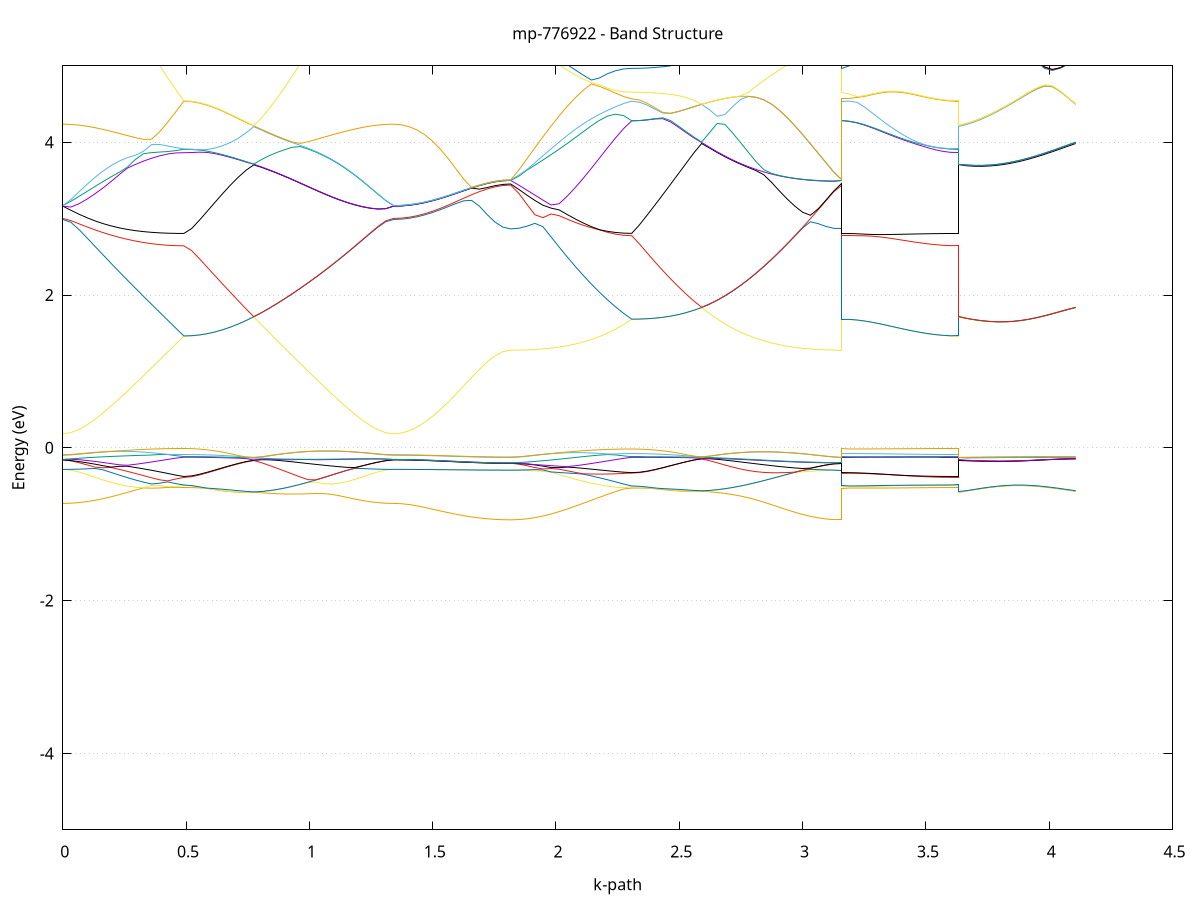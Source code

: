 set title 'mp-776922 - Band Structure'
set xlabel 'k-path'
set ylabel 'Energy (eV)'
set grid y
set yrange [-5:5]
set terminal png size 800,600
set output 'mp-776922_bands_gnuplot.png'
plot '-' using 1:2 with lines notitle, '-' using 1:2 with lines notitle, '-' using 1:2 with lines notitle, '-' using 1:2 with lines notitle, '-' using 1:2 with lines notitle, '-' using 1:2 with lines notitle, '-' using 1:2 with lines notitle, '-' using 1:2 with lines notitle, '-' using 1:2 with lines notitle, '-' using 1:2 with lines notitle, '-' using 1:2 with lines notitle, '-' using 1:2 with lines notitle, '-' using 1:2 with lines notitle, '-' using 1:2 with lines notitle, '-' using 1:2 with lines notitle, '-' using 1:2 with lines notitle, '-' using 1:2 with lines notitle, '-' using 1:2 with lines notitle, '-' using 1:2 with lines notitle, '-' using 1:2 with lines notitle, '-' using 1:2 with lines notitle, '-' using 1:2 with lines notitle, '-' using 1:2 with lines notitle, '-' using 1:2 with lines notitle, '-' using 1:2 with lines notitle, '-' using 1:2 with lines notitle, '-' using 1:2 with lines notitle, '-' using 1:2 with lines notitle, '-' using 1:2 with lines notitle, '-' using 1:2 with lines notitle, '-' using 1:2 with lines notitle, '-' using 1:2 with lines notitle, '-' using 1:2 with lines notitle, '-' using 1:2 with lines notitle, '-' using 1:2 with lines notitle, '-' using 1:2 with lines notitle, '-' using 1:2 with lines notitle, '-' using 1:2 with lines notitle, '-' using 1:2 with lines notitle, '-' using 1:2 with lines notitle, '-' using 1:2 with lines notitle, '-' using 1:2 with lines notitle, '-' using 1:2 with lines notitle, '-' using 1:2 with lines notitle, '-' using 1:2 with lines notitle, '-' using 1:2 with lines notitle, '-' using 1:2 with lines notitle, '-' using 1:2 with lines notitle, '-' using 1:2 with lines notitle, '-' using 1:2 with lines notitle, '-' using 1:2 with lines notitle, '-' using 1:2 with lines notitle, '-' using 1:2 with lines notitle, '-' using 1:2 with lines notitle, '-' using 1:2 with lines notitle, '-' using 1:2 with lines notitle, '-' using 1:2 with lines notitle, '-' using 1:2 with lines notitle, '-' using 1:2 with lines notitle, '-' using 1:2 with lines notitle, '-' using 1:2 with lines notitle, '-' using 1:2 with lines notitle, '-' using 1:2 with lines notitle, '-' using 1:2 with lines notitle, '-' using 1:2 with lines notitle, '-' using 1:2 with lines notitle, '-' using 1:2 with lines notitle, '-' using 1:2 with lines notitle
0.000000 -26.509703
0.032726 -26.509503
0.065453 -26.508803
0.098179 -26.507703
0.130906 -26.506203
0.163632 -26.504203
0.196359 -26.501903
0.229085 -26.499203
0.261811 -26.496203
0.294538 -26.492903
0.327264 -26.489203
0.359991 -26.485303
0.392717 -26.481303
0.425443 -26.477003
0.458170 -26.472603
0.490896 -26.468403
0.490896 -26.468403
0.522387 -26.468303
0.553878 -26.467903
0.585369 -26.467203
0.616860 -26.466303
0.648351 -26.465203
0.679842 -26.463803
0.711333 -26.462203
0.742824 -26.460403
0.774315 -26.458603
0.774315 -26.458603
0.805806 -26.462403
0.837297 -26.466603
0.868788 -26.470903
0.900279 -26.475103
0.931770 -26.479203
0.963261 -26.483203
0.994752 -26.487003
1.026243 -26.490603
1.057734 -26.494003
1.089225 -26.497203
1.120716 -26.500003
1.152207 -26.502503
1.183698 -26.504603
1.215189 -26.506403
1.246680 -26.507803
1.278171 -26.508903
1.309663 -26.509503
1.341154 -26.509703
1.341154 -26.509703
1.372828 -26.509603
1.404503 -26.509403
1.436178 -26.509003
1.467853 -26.508603
1.499527 -26.508003
1.531202 -26.507303
1.562877 -26.506603
1.594552 -26.505903
1.626226 -26.505203
1.657901 -26.504503
1.689576 -26.503803
1.721251 -26.503303
1.752925 -26.502903
1.784600 -26.502703
1.816275 -26.502603
1.816275 -26.502603
1.849001 -26.502403
1.881728 -26.501803
1.914454 -26.500703
1.947181 -26.499303
1.979907 -26.497503
2.012633 -26.495303
2.045360 -26.492703
2.078086 -26.489903
2.110813 -26.486703
2.143539 -26.483303
2.176266 -26.479603
2.208992 -26.475803
2.241718 -26.471803
2.274445 -26.467603
2.307171 -26.463703
2.307171 -26.463703
2.338662 -26.463503
2.370153 -26.463203
2.401644 -26.462603
2.433135 -26.461703
2.464626 -26.460703
2.496117 -26.459403
2.527608 -26.457903
2.559099 -26.456203
2.590590 -26.454503
2.590590 -26.454503
2.622081 -26.458003
2.653572 -26.462003
2.685063 -26.466003
2.716554 -26.469903
2.748045 -26.473803
2.779536 -26.477603
2.811027 -26.481203
2.842518 -26.484603
2.874009 -26.487803
2.905500 -26.490803
2.936991 -26.493403
2.968482 -26.495803
2.999973 -26.497803
3.031464 -26.499503
3.062955 -26.500903
3.094446 -26.501803
3.125937 -26.502403
3.157428 -26.502603
3.157428 -26.463703
3.189103 -26.463703
3.220778 -26.463903
3.252453 -26.464103
3.284128 -26.464503
3.315802 -26.464903
3.347477 -26.465403
3.379152 -26.465903
3.410827 -26.466303
3.442501 -26.466803
3.474176 -26.467303
3.505851 -26.467703
3.537526 -26.468003
3.569200 -26.468203
3.600875 -26.468403
3.632550 -26.468403
3.632550 -26.458603
3.664225 -26.458503
3.695899 -26.458403
3.727574 -26.458203
3.759249 -26.458003
3.790924 -26.457603
3.822598 -26.457203
3.854273 -26.456803
3.885948 -26.456403
3.917623 -26.456003
3.949298 -26.455603
3.980972 -26.455203
4.012647 -26.454903
4.044322 -26.454703
4.075997 -26.454503
4.107671 -26.454503
e
0.000000 -26.415903
0.032726 -26.416303
0.065453 -26.417803
0.098179 -26.419903
0.130906 -26.422703
0.163632 -26.425803
0.196359 -26.429303
0.229085 -26.433003
0.261811 -26.437003
0.294538 -26.441103
0.327264 -26.445403
0.359991 -26.449903
0.392717 -26.454403
0.425443 -26.458903
0.458170 -26.463503
0.490896 -26.467803
0.490896 -26.467803
0.522387 -26.467603
0.553878 -26.467303
0.585369 -26.466603
0.616860 -26.465703
0.648351 -26.464603
0.679842 -26.463303
0.711333 -26.461703
0.742824 -26.459903
0.774315 -26.458103
0.774315 -26.458103
0.805806 -26.456203
0.837297 -26.453903
0.868788 -26.451403
0.900279 -26.448803
0.931770 -26.446103
0.963261 -26.443403
0.994752 -26.440503
1.026243 -26.437703
1.057734 -26.434803
1.089225 -26.432003
1.120716 -26.429203
1.152207 -26.426503
1.183698 -26.423903
1.215189 -26.421503
1.246680 -26.419303
1.278171 -26.417503
1.309663 -26.416303
1.341154 -26.415903
1.341154 -26.415903
1.372828 -26.415903
1.404503 -26.415903
1.436178 -26.415903
1.467853 -26.415903
1.499527 -26.415803
1.531202 -26.415803
1.562877 -26.415803
1.594552 -26.415803
1.626226 -26.415803
1.657901 -26.415803
1.689576 -26.415803
1.721251 -26.415803
1.752925 -26.415803
1.784600 -26.415803
1.816275 -26.415803
1.816275 -26.415803
1.849001 -26.416203
1.881728 -26.417403
1.914454 -26.419303
1.947181 -26.421603
1.979907 -26.424403
2.012633 -26.427503
2.045360 -26.430903
2.078086 -26.434503
2.110813 -26.438303
2.143539 -26.442303
2.176266 -26.446403
2.208992 -26.450603
2.241718 -26.454903
2.274445 -26.459103
2.307171 -26.463103
2.307171 -26.463103
2.338662 -26.463003
2.370153 -26.462703
2.401644 -26.462103
2.433135 -26.461203
2.464626 -26.460203
2.496117 -26.458903
2.527608 -26.457403
2.559099 -26.455803
2.590590 -26.454103
2.590590 -26.454103
2.622081 -26.452303
2.653572 -26.450103
2.685063 -26.447803
2.716554 -26.445403
2.748045 -26.442903
2.779536 -26.440403
2.811027 -26.437803
2.842518 -26.435203
2.874009 -26.432603
2.905500 -26.430003
2.936991 -26.427503
2.968482 -26.425003
2.999973 -26.422703
3.031464 -26.420603
3.062955 -26.418703
3.094446 -26.417203
3.125937 -26.416203
3.157428 -26.415803
3.157428 -26.463103
3.189103 -26.463203
3.220778 -26.463403
3.252453 -26.463603
3.284128 -26.463903
3.315802 -26.464403
3.347477 -26.464803
3.379152 -26.465303
3.410827 -26.465803
3.442501 -26.466203
3.474176 -26.466703
3.505851 -26.467003
3.537526 -26.467403
3.569200 -26.467603
3.600875 -26.467703
3.632550 -26.467803
3.632550 -26.458103
3.664225 -26.458103
3.695899 -26.458003
3.727574 -26.457803
3.759249 -26.457503
3.790924 -26.457203
3.822598 -26.456803
3.854273 -26.456403
3.885948 -26.456003
3.917623 -26.455603
3.949298 -26.455203
3.980972 -26.454803
4.012647 -26.454503
4.044322 -26.454303
4.075997 -26.454203
4.107671 -26.454103
e
0.000000 -26.415803
0.032726 -26.416303
0.065453 -26.417503
0.098179 -26.419103
0.130906 -26.420903
0.163632 -26.422803
0.196359 -26.424603
0.229085 -26.426403
0.261811 -26.428103
0.294538 -26.429603
0.327264 -26.430903
0.359991 -26.432003
0.392717 -26.432903
0.425443 -26.433503
0.458170 -26.433903
0.490896 -26.434003
0.490896 -26.434003
0.522387 -26.434403
0.553878 -26.435603
0.585369 -26.437503
0.616860 -26.440003
0.648351 -26.443003
0.679842 -26.446403
0.711333 -26.450103
0.742824 -26.454003
0.774315 -26.457703
0.774315 -26.457703
0.805806 -26.455703
0.837297 -26.453403
0.868788 -26.451003
0.900279 -26.448403
0.931770 -26.445803
0.963261 -26.443003
0.994752 -26.440303
1.026243 -26.437403
1.057734 -26.434603
1.089225 -26.431803
1.120716 -26.429003
1.152207 -26.426403
1.183698 -26.423803
1.215189 -26.421403
1.246680 -26.419203
1.278171 -26.417503
1.309663 -26.416203
1.341154 -26.415803
1.341154 -26.415803
1.372828 -26.415803
1.404503 -26.415803
1.436178 -26.415803
1.467853 -26.415803
1.499527 -26.415803
1.531202 -26.415803
1.562877 -26.415803
1.594552 -26.415803
1.626226 -26.415803
1.657901 -26.415803
1.689576 -26.415803
1.721251 -26.415803
1.752925 -26.415803
1.784600 -26.415803
1.816275 -26.415803
1.816275 -26.415803
1.849001 -26.416203
1.881728 -26.417103
1.914454 -26.418503
1.947181 -26.420103
1.979907 -26.421703
2.012633 -26.423403
2.045360 -26.425003
2.078086 -26.426403
2.110813 -26.427803
2.143539 -26.429003
2.176266 -26.430003
2.208992 -26.430803
2.241718 -26.431303
2.274445 -26.431703
2.307171 -26.431803
2.307171 -26.431803
2.338662 -26.432203
2.370153 -26.433303
2.401644 -26.435003
2.433135 -26.437303
2.464626 -26.440103
2.496117 -26.443203
2.527608 -26.446603
2.559099 -26.450303
2.590590 -26.453803
2.590590 -26.453803
2.622081 -26.451903
2.653572 -26.449703
2.685063 -26.447503
2.716554 -26.445103
2.748045 -26.442703
2.779536 -26.440103
2.811027 -26.437603
2.842518 -26.435003
2.874009 -26.432403
2.905500 -26.429803
2.936991 -26.427303
2.968482 -26.424903
2.999973 -26.422603
3.031464 -26.420503
3.062955 -26.418603
3.094446 -26.417103
3.125937 -26.416103
3.157428 -26.415803
3.157428 -26.431803
3.189103 -26.431803
3.220778 -26.431903
3.252453 -26.432003
3.284128 -26.432203
3.315802 -26.432403
3.347477 -26.432603
3.379152 -26.432803
3.410827 -26.433103
3.442501 -26.433303
3.474176 -26.433503
3.505851 -26.433703
3.537526 -26.433803
3.569200 -26.433903
3.600875 -26.434003
3.632550 -26.434003
3.632550 -26.457703
3.664225 -26.457703
3.695899 -26.457603
3.727574 -26.457403
3.759249 -26.457103
3.790924 -26.456803
3.822598 -26.456403
3.854273 -26.456003
3.885948 -26.455603
3.917623 -26.455203
3.949298 -26.454803
3.980972 -26.454503
4.012647 -26.454203
4.044322 -26.454003
4.075997 -26.453803
4.107671 -26.453803
e
0.000000 -26.400803
0.032726 -26.400403
0.065453 -26.399503
0.098179 -26.398403
0.130906 -26.397203
0.163632 -26.396003
0.196359 -26.394903
0.229085 -26.393903
0.261811 -26.393103
0.294538 -26.392303
0.327264 -26.391703
0.359991 -26.391203
0.392717 -26.390803
0.425443 -26.390603
0.458170 -26.390403
0.490896 -26.390403
0.490896 -26.390403
0.522387 -26.390203
0.553878 -26.389603
0.585369 -26.388703
0.616860 -26.387603
0.648351 -26.386403
0.679842 -26.385103
0.711333 -26.383903
0.742824 -26.382703
0.774315 -26.382103
0.774315 -26.382103
0.805806 -26.382503
0.837297 -26.383103
0.868788 -26.383803
0.900279 -26.384503
0.931770 -26.385403
0.963261 -26.386403
0.994752 -26.387403
1.026243 -26.388503
1.057734 -26.389703
1.089225 -26.391003
1.120716 -26.392403
1.152207 -26.393903
1.183698 -26.395403
1.215189 -26.396903
1.246680 -26.398303
1.278171 -26.399503
1.309663 -26.400403
1.341154 -26.400803
1.341154 -26.400803
1.372828 -26.400803
1.404503 -26.400803
1.436178 -26.400803
1.467853 -26.400803
1.499527 -26.400803
1.531202 -26.400803
1.562877 -26.400803
1.594552 -26.400803
1.626226 -26.400703
1.657901 -26.400703
1.689576 -26.400703
1.721251 -26.400703
1.752925 -26.400703
1.784600 -26.400703
1.816275 -26.400703
1.816275 -26.400703
1.849001 -26.400503
1.881728 -26.399803
1.914454 -26.398903
1.947181 -26.398003
1.979907 -26.397003
2.012633 -26.396103
2.045360 -26.395403
2.078086 -26.394703
2.110813 -26.394103
2.143539 -26.393603
2.176266 -26.393203
2.208992 -26.393003
2.241718 -26.392703
2.274445 -26.392603
2.307171 -26.392603
2.307171 -26.392603
2.338662 -26.392403
2.370153 -26.391903
2.401644 -26.391203
2.433135 -26.390303
2.464626 -26.389403
2.496117 -26.388403
2.527608 -26.387403
2.559099 -26.386603
2.590590 -26.386303
2.590590 -26.386303
2.622081 -26.386503
2.653572 -26.386903
2.685063 -26.387403
2.716554 -26.388003
2.748045 -26.388703
2.779536 -26.389403
2.811027 -26.390203
2.842518 -26.391103
2.874009 -26.392003
2.905500 -26.393003
2.936991 -26.394103
2.968482 -26.395303
2.999973 -26.396503
3.031464 -26.397703
3.062955 -26.398803
3.094446 -26.399803
3.125937 -26.400503
3.157428 -26.400703
3.157428 -26.392603
3.189103 -26.392603
3.220778 -26.392503
3.252453 -26.392403
3.284128 -26.392203
3.315802 -26.392003
3.347477 -26.391803
3.379152 -26.391603
3.410827 -26.391303
3.442501 -26.391103
3.474176 -26.390903
3.505851 -26.390703
3.537526 -26.390603
3.569200 -26.390503
3.600875 -26.390403
3.632550 -26.390403
3.632550 -26.382103
3.664225 -26.382103
3.695899 -26.382303
3.727574 -26.382503
3.759249 -26.382703
3.790924 -26.383103
3.822598 -26.383503
3.854273 -26.383903
3.885948 -26.384303
3.917623 -26.384803
3.949298 -26.385203
3.980972 -26.385503
4.012647 -26.385803
4.044322 -26.386103
4.075997 -26.386203
4.107671 -26.386303
e
0.000000 -26.400703
0.032726 -26.400403
0.065453 -26.399303
0.098179 -26.397803
0.130906 -26.396003
0.163632 -26.394103
0.196359 -26.392103
0.229085 -26.390303
0.261811 -26.388403
0.294538 -26.386703
0.327264 -26.385103
0.359991 -26.383703
0.392717 -26.382303
0.425443 -26.381203
0.458170 -26.380103
0.490896 -26.379503
0.490896 -26.379503
0.522387 -26.379603
0.553878 -26.379603
0.585369 -26.379803
0.616860 -26.379903
0.648351 -26.380203
0.679842 -26.380503
0.711333 -26.380803
0.742824 -26.381203
0.774315 -26.381203
0.774315 -26.381203
0.805806 -26.381803
0.837297 -26.382403
0.868788 -26.383203
0.900279 -26.384003
0.931770 -26.384903
0.963261 -26.385903
0.994752 -26.387003
1.026243 -26.388203
1.057734 -26.389403
1.089225 -26.390803
1.120716 -26.392203
1.152207 -26.393703
1.183698 -26.395203
1.215189 -26.396703
1.246680 -26.398203
1.278171 -26.399503
1.309663 -26.400403
1.341154 -26.400703
1.341154 -26.400703
1.372828 -26.400703
1.404503 -26.400703
1.436178 -26.400703
1.467853 -26.400703
1.499527 -26.400703
1.531202 -26.400703
1.562877 -26.400703
1.594552 -26.400703
1.626226 -26.400703
1.657901 -26.400703
1.689576 -26.400703
1.721251 -26.400703
1.752925 -26.400703
1.784600 -26.400703
1.816275 -26.400703
1.816275 -26.400703
1.849001 -26.400403
1.881728 -26.399603
1.914454 -26.398403
1.947181 -26.396903
1.979907 -26.395403
2.012633 -26.393803
2.045360 -26.392303
2.078086 -26.390803
2.110813 -26.389503
2.143539 -26.388203
2.176266 -26.387103
2.208992 -26.386103
2.241718 -26.385303
2.274445 -26.384603
2.307171 -26.384303
2.307171 -26.384303
2.338662 -26.384303
2.370153 -26.384403
2.401644 -26.384503
2.433135 -26.384603
2.464626 -26.384803
2.496117 -26.384903
2.527608 -26.385203
2.559099 -26.385403
2.590590 -26.385203
2.590590 -26.385203
2.622081 -26.385603
2.653572 -26.386103
2.685063 -26.386703
2.716554 -26.387303
2.748045 -26.388003
2.779536 -26.388803
2.811027 -26.389703
2.842518 -26.390603
2.874009 -26.391603
2.905500 -26.392703
2.936991 -26.393903
2.968482 -26.395103
2.999973 -26.396303
3.031464 -26.397603
3.062955 -26.398703
3.094446 -26.399703
3.125937 -26.400403
3.157428 -26.400703
3.157428 -26.384303
3.189103 -26.384303
3.220778 -26.384103
3.252453 -26.383803
3.284128 -26.383503
3.315802 -26.383103
3.347477 -26.382603
3.379152 -26.382103
3.410827 -26.381603
3.442501 -26.381103
3.474176 -26.380703
3.505851 -26.380303
3.537526 -26.380003
3.569200 -26.379703
3.600875 -26.379603
3.632550 -26.379503
3.632550 -26.381203
3.664225 -26.381303
3.695899 -26.381403
3.727574 -26.381603
3.759249 -26.381903
3.790924 -26.382203
3.822598 -26.382603
3.854273 -26.383003
3.885948 -26.383403
3.917623 -26.383803
3.949298 -26.384203
3.980972 -26.384503
4.012647 -26.384803
4.044322 -26.385103
4.075997 -26.385203
4.107671 -26.385203
e
0.000000 -26.375803
0.032726 -26.375803
0.065453 -26.375703
0.098179 -26.375703
0.130906 -26.375803
0.163632 -26.375803
0.196359 -26.375803
0.229085 -26.375903
0.261811 -26.376003
0.294538 -26.376203
0.327264 -26.376403
0.359991 -26.376803
0.392717 -26.377203
0.425443 -26.377703
0.458170 -26.378303
0.490896 -26.378803
0.490896 -26.378803
0.522387 -26.378803
0.553878 -26.378903
0.585369 -26.379103
0.616860 -26.379303
0.648351 -26.379503
0.679842 -26.379803
0.711333 -26.380203
0.742824 -26.380703
0.774315 -26.381103
0.774315 -26.381103
0.805806 -26.380403
0.837297 -26.379503
0.868788 -26.378703
0.900279 -26.378003
0.931770 -26.377503
0.963261 -26.377003
0.994752 -26.376603
1.026243 -26.376303
1.057734 -26.376103
1.089225 -26.376003
1.120716 -26.375903
1.152207 -26.375803
1.183698 -26.375803
1.215189 -26.375803
1.246680 -26.375703
1.278171 -26.375703
1.309663 -26.375803
1.341154 -26.375803
1.341154 -26.375803
1.372828 -26.375803
1.404503 -26.376103
1.436178 -26.376403
1.467853 -26.376903
1.499527 -26.377503
1.531202 -26.378203
1.562877 -26.378903
1.594552 -26.379703
1.626226 -26.380503
1.657901 -26.381203
1.689576 -26.381803
1.721251 -26.382403
1.752925 -26.382803
1.784600 -26.383003
1.816275 -26.383103
1.816275 -26.383103
1.849001 -26.383103
1.881728 -26.383003
1.914454 -26.383003
1.947181 -26.382903
1.979907 -26.382803
2.012633 -26.382703
2.045360 -26.382603
2.078086 -26.382603
2.110813 -26.382503
2.143539 -26.382503
2.176266 -26.382603
2.208992 -26.382803
2.241718 -26.383003
2.274445 -26.383303
2.307171 -26.383503
2.307171 -26.383503
2.338662 -26.383603
2.370153 -26.383603
2.401644 -26.383703
2.433135 -26.383803
2.464626 -26.384003
2.496117 -26.384303
2.527608 -26.384503
2.559099 -26.384803
2.590590 -26.385203
2.590590 -26.385203
2.622081 -26.384703
2.653572 -26.384103
2.685063 -26.383603
2.716554 -26.383203
2.748045 -26.382903
2.779536 -26.382703
2.811027 -26.382603
2.842518 -26.382503
2.874009 -26.382503
2.905500 -26.382603
2.936991 -26.382603
2.968482 -26.382703
2.999973 -26.382803
3.031464 -26.382903
3.062955 -26.383003
3.094446 -26.383103
3.125937 -26.383103
3.157428 -26.383103
3.157428 -26.383503
3.189103 -26.383503
3.220778 -26.383303
3.252453 -26.383103
3.284128 -26.382703
3.315802 -26.382303
3.347477 -26.381803
3.379152 -26.381403
3.410827 -26.380903
3.442501 -26.380403
3.474176 -26.379903
3.505851 -26.379603
3.537526 -26.379203
3.569200 -26.379003
3.600875 -26.378903
3.632550 -26.378803
3.632550 -26.381103
3.664225 -26.381203
3.695899 -26.381303
3.727574 -26.381503
3.759249 -26.381803
3.790924 -26.382103
3.822598 -26.382503
3.854273 -26.382903
3.885948 -26.383303
3.917623 -26.383703
3.949298 -26.384103
3.980972 -26.384503
4.012647 -26.384803
4.044322 -26.385003
4.075997 -26.385103
4.107671 -26.385203
e
0.000000 -14.676803
0.032726 -14.676703
0.065453 -14.676203
0.098179 -14.675403
0.130906 -14.674303
0.163632 -14.673003
0.196359 -14.671403
0.229085 -14.669703
0.261811 -14.668103
0.294538 -14.666603
0.327264 -14.665203
0.359991 -14.664103
0.392717 -14.663203
0.425443 -14.662603
0.458170 -14.662303
0.490896 -14.662203
0.490896 -14.662203
0.522387 -14.661803
0.553878 -14.660803
0.585369 -14.659103
0.616860 -14.656803
0.648351 -14.654003
0.679842 -14.650903
0.711333 -14.647703
0.742824 -14.645103
0.774315 -14.644103
0.774315 -14.644103
0.805806 -14.644903
0.837297 -14.646903
0.868788 -14.649403
0.900279 -14.652103
0.931770 -14.654903
0.963261 -14.657703
0.994752 -14.660403
1.026243 -14.663003
1.057734 -14.665503
1.089225 -14.667703
1.120716 -14.669803
1.152207 -14.671603
1.183698 -14.673203
1.215189 -14.674503
1.246680 -14.675503
1.278171 -14.676203
1.309663 -14.676703
1.341154 -14.676803
1.341154 -14.676803
1.372828 -14.676803
1.404503 -14.676803
1.436178 -14.676703
1.467853 -14.676703
1.499527 -14.676603
1.531202 -14.676403
1.562877 -14.676303
1.594552 -14.676203
1.626226 -14.676103
1.657901 -14.675903
1.689576 -14.675803
1.721251 -14.675703
1.752925 -14.675703
1.784600 -14.675603
1.816275 -14.675603
1.816275 -14.675603
1.849001 -14.675403
1.881728 -14.675003
1.914454 -14.674303
1.947181 -14.673303
1.979907 -14.672103
2.012633 -14.670703
2.045360 -14.669203
2.078086 -14.667703
2.110813 -14.666403
2.143539 -14.665203
2.176266 -14.664203
2.208992 -14.663503
2.241718 -14.663003
2.274445 -14.662703
2.307171 -14.662603
2.307171 -14.662603
2.338662 -14.662203
2.370153 -14.661203
2.401644 -14.659503
2.433135 -14.657203
2.464626 -14.654503
2.496117 -14.651303
2.527608 -14.648103
2.559099 -14.645503
2.590590 -14.644503
2.590590 -14.644503
2.622081 -14.645403
2.653572 -14.647303
2.685063 -14.649803
2.716554 -14.652403
2.748045 -14.655103
2.779536 -14.657803
2.811027 -14.660403
2.842518 -14.662903
2.874009 -14.665203
2.905500 -14.667303
2.936991 -14.669203
2.968482 -14.670803
2.999973 -14.672303
3.031464 -14.673503
3.062955 -14.674403
3.094446 -14.675103
3.125937 -14.675403
3.157428 -14.675603
3.157428 -14.662603
3.189103 -14.662603
3.220778 -14.662503
3.252453 -14.662503
3.284128 -14.662503
3.315802 -14.662503
3.347477 -14.662403
3.379152 -14.662403
3.410827 -14.662303
3.442501 -14.662303
3.474176 -14.662303
3.505851 -14.662203
3.537526 -14.662203
3.569200 -14.662203
3.600875 -14.662203
3.632550 -14.662203
3.632550 -14.644103
3.664225 -14.644203
3.695899 -14.644303
3.727574 -14.644403
3.759249 -14.644503
3.790924 -14.644603
3.822598 -14.644703
3.854273 -14.644803
3.885948 -14.644803
3.917623 -14.644803
3.949298 -14.644803
3.980972 -14.644803
4.012647 -14.644703
4.044322 -14.644703
4.075997 -14.644603
4.107671 -14.644503
e
0.000000 -14.661803
0.032726 -14.661703
0.065453 -14.661203
0.098179 -14.660503
0.130906 -14.659403
0.163632 -14.658103
0.196359 -14.656303
0.229085 -14.654203
0.261811 -14.651603
0.294538 -14.648403
0.327264 -14.644703
0.359991 -14.640403
0.392717 -14.635803
0.425443 -14.631003
0.458170 -14.626503
0.490896 -14.624203
0.490896 -14.624203
0.522387 -14.624403
0.553878 -14.624903
0.585369 -14.625803
0.616860 -14.627003
0.648351 -14.628503
0.679842 -14.630003
0.711333 -14.631603
0.742824 -14.632703
0.774315 -14.633103
0.774315 -14.633103
0.805806 -14.633203
0.837297 -14.634403
0.868788 -14.636403
0.900279 -14.638803
0.931770 -14.641303
0.963261 -14.643903
0.994752 -14.646503
1.026243 -14.648903
1.057734 -14.651203
1.089225 -14.653303
1.120716 -14.655203
1.152207 -14.657003
1.183698 -14.658403
1.215189 -14.659603
1.246680 -14.660603
1.278171 -14.661303
1.309663 -14.661703
1.341154 -14.661803
1.341154 -14.661803
1.372828 -14.661803
1.404503 -14.661803
1.436178 -14.661703
1.467853 -14.661703
1.499527 -14.661603
1.531202 -14.661503
1.562877 -14.661403
1.594552 -14.661203
1.626226 -14.661103
1.657901 -14.661003
1.689576 -14.660803
1.721251 -14.660803
1.752925 -14.660703
1.784600 -14.660703
1.816275 -14.660703
1.816275 -14.660703
1.849001 -14.660503
1.881728 -14.660103
1.914454 -14.659403
1.947181 -14.658503
1.979907 -14.657203
2.012633 -14.655703
2.045360 -14.653703
2.078086 -14.651203
2.110813 -14.648103
2.143539 -14.644603
2.176266 -14.640403
2.208992 -14.635903
2.241718 -14.631103
2.274445 -14.626703
2.307171 -14.624403
2.307171 -14.624403
2.338662 -14.624603
2.370153 -14.625103
2.401644 -14.626003
2.433135 -14.627203
2.464626 -14.628703
2.496117 -14.630403
2.527608 -14.632003
2.559099 -14.633103
2.590590 -14.633503
2.590590 -14.633503
2.622081 -14.633703
2.653572 -14.634803
2.685063 -14.636803
2.716554 -14.639103
2.748045 -14.641603
2.779536 -14.644003
2.811027 -14.646403
2.842518 -14.648803
2.874009 -14.650903
2.905500 -14.652903
2.936991 -14.654703
2.968482 -14.656203
2.999973 -14.657603
3.031464 -14.658603
3.062955 -14.659503
3.094446 -14.660103
3.125937 -14.660503
3.157428 -14.660703
3.157428 -14.624403
3.189103 -14.624403
3.220778 -14.624403
3.252453 -14.624403
3.284128 -14.624303
3.315802 -14.624303
3.347477 -14.624303
3.379152 -14.624303
3.410827 -14.624303
3.442501 -14.624303
3.474176 -14.624303
3.505851 -14.624203
3.537526 -14.624203
3.569200 -14.624203
3.600875 -14.624203
3.632550 -14.624203
3.632550 -14.633103
3.664225 -14.633103
3.695899 -14.633303
3.727574 -14.633403
3.759249 -14.633503
3.790924 -14.633603
3.822598 -14.633603
3.854273 -14.633703
3.885948 -14.633803
3.917623 -14.633803
3.949298 -14.633803
3.980972 -14.633803
4.012647 -14.633703
4.044322 -14.633603
4.075997 -14.633603
4.107671 -14.633503
e
0.000000 -14.557103
0.032726 -14.557403
0.065453 -14.558403
0.098179 -14.560103
0.130906 -14.562403
0.163632 -14.565303
0.196359 -14.568803
0.229085 -14.572803
0.261811 -14.577303
0.294538 -14.582303
0.327264 -14.587603
0.359991 -14.593103
0.392717 -14.598703
0.425443 -14.604303
0.458170 -14.609203
0.490896 -14.611603
0.490896 -14.611603
0.522387 -14.611803
0.553878 -14.612303
0.585369 -14.613203
0.616860 -14.614303
0.648351 -14.615803
0.679842 -14.617403
0.711333 -14.619103
0.742824 -14.620503
0.774315 -14.621303
0.774315 -14.621303
0.805806 -14.620203
0.837297 -14.617003
0.868788 -14.612403
0.900279 -14.607303
0.931770 -14.601803
0.963261 -14.596303
0.994752 -14.590903
1.026243 -14.585603
1.057734 -14.580603
1.089225 -14.576003
1.120716 -14.571703
1.152207 -14.568003
1.183698 -14.564703
1.215189 -14.562003
1.246680 -14.559903
1.278171 -14.558303
1.309663 -14.557403
1.341154 -14.557103
1.341154 -14.557103
1.372828 -14.557103
1.404503 -14.557003
1.436178 -14.556903
1.467853 -14.556703
1.499527 -14.556503
1.531202 -14.556303
1.562877 -14.556003
1.594552 -14.555803
1.626226 -14.555603
1.657901 -14.555303
1.689576 -14.555203
1.721251 -14.555003
1.752925 -14.554903
1.784600 -14.554803
1.816275 -14.554803
1.816275 -14.554803
1.849001 -14.555103
1.881728 -14.556203
1.914454 -14.558003
1.947181 -14.560403
1.979907 -14.563503
2.012633 -14.567203
2.045360 -14.571503
2.078086 -14.576303
2.110813 -14.581403
2.143539 -14.586903
2.176266 -14.592703
2.208992 -14.598503
2.241718 -14.604203
2.274445 -14.609203
2.307171 -14.611703
2.307171 -14.611703
2.338662 -14.611903
2.370153 -14.612503
2.401644 -14.613403
2.433135 -14.614603
2.464626 -14.616003
2.496117 -14.617703
2.527608 -14.619403
2.559099 -14.621003
2.590590 -14.621703
2.590590 -14.621703
2.622081 -14.620603
2.653572 -14.617303
2.685063 -14.612703
2.716554 -14.607403
2.748045 -14.601703
2.779536 -14.596003
2.811027 -14.590303
2.842518 -14.584903
2.874009 -14.579703
2.905500 -14.574803
2.936991 -14.570303
2.968482 -14.566303
2.999973 -14.562903
3.031464 -14.560003
3.062955 -14.557703
3.094446 -14.556103
3.125937 -14.555103
3.157428 -14.554803
3.157428 -14.611703
3.189103 -14.611703
3.220778 -14.611703
3.252453 -14.611703
3.284128 -14.611703
3.315802 -14.611703
3.347477 -14.611703
3.379152 -14.611703
3.410827 -14.611703
3.442501 -14.611703
3.474176 -14.611703
3.505851 -14.611603
3.537526 -14.611603
3.569200 -14.611603
3.600875 -14.611603
3.632550 -14.611603
3.632550 -14.621303
3.664225 -14.621403
3.695899 -14.621503
3.727574 -14.621603
3.759249 -14.621703
3.790924 -14.621803
3.822598 -14.621903
3.854273 -14.622003
3.885948 -14.622003
3.917623 -14.622003
3.949298 -14.622003
3.980972 -14.622003
4.012647 -14.621903
4.044322 -14.621903
4.075997 -14.621803
4.107671 -14.621703
e
0.000000 -10.976503
0.032726 -10.979703
0.065453 -10.985303
0.098179 -10.991603
0.130906 -10.998303
0.163632 -11.005103
0.196359 -11.011903
0.229085 -11.018603
0.261811 -11.024903
0.294538 -11.030703
0.327264 -11.035803
0.359991 -11.040203
0.392717 -11.043703
0.425443 -11.046203
0.458170 -11.047803
0.490896 -11.048303
0.490896 -11.048303
0.522387 -11.047803
0.553878 -11.046203
0.585369 -11.043503
0.616860 -11.039803
0.648351 -11.035103
0.679842 -11.029403
0.711333 -11.022803
0.742824 -11.015503
0.774315 -11.008703
0.774315 -11.008703
0.805806 -11.011803
0.837297 -11.014603
0.868788 -11.016403
0.900279 -11.017303
0.931770 -11.017403
0.963261 -11.016703
0.994752 -11.015303
1.026243 -11.013203
1.057734 -11.010603
1.089225 -11.007403
1.120716 -11.003903
1.152207 -11.000103
1.183698 -10.996103
1.215189 -10.992003
1.246680 -10.987803
1.278171 -10.983503
1.309663 -10.979203
1.341154 -10.976503
1.341154 -10.976503
1.372828 -10.977303
1.404503 -10.979603
1.436178 -10.983303
1.467853 -10.988103
1.499527 -10.993803
1.531202 -11.000103
1.562877 -11.006603
1.594552 -11.013103
1.626226 -11.019203
1.657901 -11.024903
1.689576 -11.029703
1.721251 -11.033703
1.752925 -11.036603
1.784600 -11.038403
1.816275 -11.039003
1.816275 -11.039003
1.849001 -11.040203
1.881728 -11.043103
1.914454 -11.046603
1.947181 -11.050703
1.979907 -11.055203
2.012633 -11.060003
2.045360 -11.064803
2.078086 -11.069503
2.110813 -11.074003
2.143539 -11.078103
2.176266 -11.081603
2.208992 -11.084403
2.241718 -11.086503
2.274445 -11.087803
2.307171 -11.088303
2.307171 -11.088303
2.338662 -11.087303
2.370153 -11.084403
2.401644 -11.079503
2.433135 -11.072703
2.464626 -11.064003
2.496117 -11.053403
2.527608 -11.040903
2.559099 -11.026603
2.590590 -11.012503
2.590590 -11.012503
2.622081 -11.019603
2.653572 -11.026603
2.685063 -11.032603
2.716554 -11.037703
2.748045 -11.041803
2.779536 -11.045003
2.811027 -11.047303
2.842518 -11.048703
2.874009 -11.049403
2.905500 -11.049303
2.936991 -11.048803
2.968482 -11.047703
2.999973 -11.046403
3.031464 -11.044903
3.062955 -11.043303
3.094446 -11.041603
3.125937 -11.040003
3.157428 -11.039003
3.157428 -11.088303
3.189103 -11.087803
3.220778 -11.086603
3.252453 -11.084603
3.284128 -11.082003
3.315802 -11.078703
3.347477 -11.075003
3.379152 -11.071003
3.410827 -11.066803
3.442501 -11.062703
3.474176 -11.058803
3.505851 -11.055303
3.537526 -11.052303
3.569200 -11.050103
3.600875 -11.048803
3.632550 -11.048303
3.632550 -11.008703
3.664225 -11.001503
3.695899 -10.994303
3.727574 -10.987403
3.759249 -10.981103
3.790924 -10.975903
3.822598 -10.972103
3.854273 -10.970003
3.885948 -10.970003
3.917623 -10.972203
3.949298 -10.976303
3.980972 -10.982103
4.012647 -10.989103
4.044322 -10.996803
4.075997 -11.004703
4.107671 -11.012503
e
0.000000 -10.976403
0.032726 -10.978503
0.065453 -10.980803
0.098179 -10.981803
0.130906 -10.981603
0.163632 -10.980603
0.196359 -10.978903
0.229085 -10.976703
0.261811 -10.974403
0.294538 -10.972103
0.327264 -10.969803
0.359991 -10.967503
0.392717 -10.965403
0.425443 -10.963303
0.458170 -10.961203
0.490896 -10.959503
0.490896 -10.959503
0.522387 -10.961003
0.553878 -10.965103
0.585369 -10.971003
0.616860 -10.977903
0.648351 -10.984903
0.679842 -10.991703
0.711333 -10.997903
0.742824 -11.003403
0.774315 -11.007003
0.774315 -11.007003
0.805806 -11.010303
0.837297 -11.013003
0.868788 -11.014703
0.900279 -11.015603
0.931770 -11.015503
0.963261 -11.014703
0.994752 -11.013103
1.026243 -11.010903
1.057734 -11.008103
1.089225 -11.004903
1.120716 -11.001403
1.152207 -10.997703
1.183698 -10.993803
1.215189 -10.989903
1.246680 -10.986103
1.278171 -10.982303
1.309663 -10.978703
1.341154 -10.976403
1.341154 -10.976403
1.372828 -10.977203
1.404503 -10.979503
1.436178 -10.983103
1.467853 -10.987903
1.499527 -10.993603
1.531202 -10.999803
1.562877 -11.006303
1.594552 -11.012803
1.626226 -11.019003
1.657901 -11.024703
1.689576 -11.029603
1.721251 -11.033603
1.752925 -11.036503
1.784600 -11.038303
1.816275 -11.038903
1.816275 -11.038903
1.849001 -11.038703
1.881728 -11.036903
1.914454 -11.032903
1.947181 -11.026803
1.979907 -11.022403
2.012633 -11.017703
2.045360 -11.011903
2.078086 -11.004503
2.110813 -10.995403
2.143539 -10.984503
2.176266 -10.971703
2.208992 -10.957003
2.241718 -10.940503
2.274445 -10.922603
2.307171 -10.907303
2.307171 -10.907303
2.338662 -10.915903
2.370153 -10.929903
2.401644 -10.944003
2.433135 -10.957403
2.464626 -10.970103
2.496117 -10.981903
2.527608 -10.992703
2.559099 -11.002603
2.590590 -11.010303
2.590590 -11.010303
2.622081 -11.017203
2.653572 -11.024103
2.685063 -11.030103
2.716554 -11.035003
2.748045 -11.039003
2.779536 -11.042003
2.811027 -11.044103
2.842518 -11.045403
2.874009 -11.045903
2.905500 -11.045803
2.936991 -11.045103
2.968482 -11.044103
2.999973 -11.042803
3.031464 -11.041503
3.062955 -11.040303
3.094446 -11.039403
3.125937 -11.039003
3.157428 -11.038903
3.157428 -10.907303
3.189103 -10.910103
3.220778 -10.916003
3.252453 -10.922603
3.284128 -10.929003
3.315802 -10.935003
3.347477 -10.940303
3.379152 -10.944903
3.410827 -10.948803
3.442501 -10.952003
3.474176 -10.954603
3.505851 -10.956503
3.537526 -10.957903
3.569200 -10.958803
3.600875 -10.959403
3.632550 -10.959503
3.632550 -11.007003
3.664225 -10.999703
3.695899 -10.992403
3.727574 -10.985403
3.759249 -10.979003
3.790924 -10.973603
3.822598 -10.969703
3.854273 -10.967503
3.885948 -10.967503
3.917623 -10.969603
3.949298 -10.973703
3.980972 -10.979603
4.012647 -10.986703
4.044322 -10.994403
4.075997 -11.002503
4.107671 -11.010303
e
0.000000 -10.970003
0.032726 -10.967203
0.065453 -10.962803
0.098179 -10.958403
0.130906 -10.953803
0.163632 -10.948703
0.196359 -10.943003
0.229085 -10.936703
0.261811 -10.937203
0.294538 -10.940503
0.327264 -10.943903
0.359991 -10.947303
0.392717 -10.950503
0.425443 -10.953503
0.458170 -10.956103
0.490896 -10.958003
0.490896 -10.958003
0.522387 -10.959503
0.553878 -10.963603
0.585369 -10.969603
0.616860 -10.976403
0.648351 -10.983503
0.679842 -10.990303
0.711333 -10.996603
0.742824 -11.002003
0.774315 -11.006303
0.774315 -11.006303
0.805806 -10.998803
0.837297 -10.990203
0.868788 -10.981603
0.900279 -10.973203
0.931770 -10.965403
0.963261 -10.958303
0.994752 -10.951903
1.026243 -10.946303
1.057734 -10.941403
1.089225 -10.937103
1.120716 -10.933403
1.152207 -10.930303
1.183698 -10.935003
1.215189 -10.945403
1.246680 -10.954203
1.278171 -10.961403
1.309663 -10.967103
1.341154 -10.970003
1.341154 -10.970003
1.372828 -10.970803
1.404503 -10.973203
1.436178 -10.977003
1.467853 -10.981903
1.499527 -10.987703
1.531202 -10.994103
1.562877 -11.000803
1.594552 -11.007403
1.626226 -11.013703
1.657901 -11.019403
1.689576 -11.024403
1.721251 -11.028403
1.752925 -11.031403
1.784600 -11.033203
1.816275 -11.033803
1.816275 -11.033803
1.849001 -11.032803
1.881728 -11.030903
1.914454 -11.028603
1.947181 -11.025603
1.979907 -11.018303
2.012633 -11.008503
2.045360 -10.997203
2.078086 -10.984803
2.110813 -10.971603
2.143539 -10.957803
2.176266 -10.943903
2.208992 -10.929903
2.241718 -10.916403
2.274445 -10.904003
2.307171 -10.901903
2.307171 -10.901903
2.338662 -10.912003
2.370153 -10.926703
2.401644 -10.941203
2.433135 -10.954903
2.464626 -10.967603
2.496117 -10.979503
2.527608 -10.990403
2.559099 -11.000303
2.590590 -11.008403
2.590590 -11.008403
2.622081 -10.992603
2.653572 -10.973603
2.685063 -10.953303
2.716554 -10.932203
2.748045 -10.910803
2.779536 -10.890403
2.811027 -10.890003
2.842518 -10.911303
2.874009 -10.932603
2.905500 -10.952503
2.936991 -10.970803
2.968482 -10.987003
2.999973 -11.001203
3.031464 -11.013003
3.062955 -11.022203
3.094446 -11.028803
3.125937 -11.032603
3.157428 -11.033803
3.157428 -10.901903
3.189103 -10.905403
3.220778 -10.912203
3.252453 -10.919303
3.284128 -10.926103
3.315802 -10.932303
3.347477 -10.937803
3.379152 -10.942603
3.410827 -10.946703
3.442501 -10.950003
3.474176 -10.952703
3.505851 -10.954703
3.537526 -10.956203
3.569200 -10.957203
3.600875 -10.957803
3.632550 -10.958003
3.632550 -11.006303
3.664225 -10.999003
3.695899 -10.991703
3.727574 -10.984603
3.759249 -10.978103
3.790924 -10.972603
3.822598 -10.968503
3.854273 -10.966203
3.885948 -10.965903
3.917623 -10.967903
3.949298 -10.971903
3.980972 -10.977703
4.012647 -10.984703
4.044322 -10.992503
4.075997 -11.000503
4.107671 -11.008403
e
0.000000 -10.970003
0.032726 -10.966003
0.065453 -10.958003
0.098179 -10.947503
0.130906 -10.934703
0.163632 -10.928003
0.196359 -10.930603
0.229085 -10.933203
0.261811 -10.927803
0.294538 -10.918403
0.327264 -10.907203
0.359991 -10.894303
0.392717 -10.879503
0.425443 -10.862903
0.458170 -10.844603
0.490896 -10.825603
0.490896 -10.825603
0.522387 -10.823103
0.553878 -10.816103
0.585369 -10.805303
0.616860 -10.791903
0.648351 -10.776803
0.679842 -10.761003
0.711333 -10.745503
0.742824 -10.732503
0.774315 -10.726103
0.774315 -10.726103
0.805806 -10.732103
0.837297 -10.745603
0.868788 -10.763403
0.900279 -10.782803
0.931770 -10.802803
0.963261 -10.822603
0.994752 -10.842003
1.026243 -10.860503
1.057734 -10.878103
1.089225 -10.894503
1.120716 -10.909503
1.152207 -10.923003
1.183698 -10.932103
1.215189 -10.942903
1.246680 -10.952203
1.278171 -10.960103
1.309663 -10.966503
1.341154 -10.970003
1.341154 -10.970003
1.372828 -10.970803
1.404503 -10.973103
1.436178 -10.976803
1.467853 -10.981703
1.499527 -10.987503
1.531202 -10.993903
1.562877 -11.000503
1.594552 -11.007203
1.626226 -11.013503
1.657901 -11.019203
1.689576 -11.024203
1.721251 -11.028303
1.752925 -11.031303
1.784600 -11.033203
1.816275 -11.033803
1.816275 -11.033803
1.849001 -11.031303
1.881728 -11.024803
1.914454 -11.015103
1.947181 -11.002503
1.979907 -10.986903
2.012633 -10.968703
2.045360 -10.947903
2.078086 -10.924903
2.110813 -10.899903
2.143539 -10.873303
2.176266 -10.845803
2.208992 -10.852703
2.241718 -10.864203
2.274445 -10.878103
2.307171 -10.886103
2.307171 -10.886103
2.338662 -10.875803
2.370153 -10.859403
2.401644 -10.841703
2.433135 -10.823403
2.464626 -10.805103
2.496117 -10.787603
2.527608 -10.771803
2.559099 -10.759903
2.590590 -10.755203
2.590590 -10.755203
2.622081 -10.760703
2.653572 -10.774803
2.685063 -10.794303
2.716554 -10.816603
2.748045 -10.839903
2.779536 -10.862603
2.811027 -10.883403
2.842518 -10.906103
2.874009 -10.927703
2.905500 -10.947803
2.936991 -10.966303
2.968482 -10.982803
2.999973 -10.997203
3.031464 -11.009303
3.062955 -11.019103
3.094446 -11.026503
3.125937 -11.031603
3.157428 -11.033803
3.157428 -10.886103
3.189103 -10.882503
3.220778 -10.875703
3.252453 -10.868003
3.284128 -10.860503
3.315802 -10.853303
3.347477 -10.846803
3.379152 -10.841203
3.410827 -10.836503
3.442501 -10.832803
3.474176 -10.830103
3.505851 -10.828203
3.537526 -10.826903
3.569200 -10.826103
3.600875 -10.825803
3.632550 -10.825603
3.632550 -10.726103
3.664225 -10.735503
3.695899 -10.745303
3.727574 -10.755103
3.759249 -10.764503
3.790924 -10.773103
3.822598 -10.780503
3.854273 -10.786103
3.885948 -10.789603
3.917623 -10.790603
3.949298 -10.789203
3.980972 -10.785503
4.012647 -10.779903
4.044322 -10.772703
4.075997 -10.764303
4.107671 -10.755203
e
0.000000 -10.921603
0.032726 -10.921903
0.065453 -10.922703
0.098179 -10.923903
0.130906 -10.925703
0.163632 -10.919603
0.196359 -10.902403
0.229085 -10.883103
0.261811 -10.861903
0.294538 -10.839103
0.327264 -10.814903
0.359991 -10.789903
0.392717 -10.767603
0.425443 -10.781003
0.458170 -10.803203
0.490896 -10.823603
0.490896 -10.823603
0.522387 -10.821103
0.553878 -10.814003
0.585369 -10.803203
0.616860 -10.789803
0.648351 -10.774803
0.679842 -10.759103
0.711333 -10.743903
0.742824 -10.731203
0.774315 -10.725603
0.774315 -10.725603
0.805806 -10.728203
0.837297 -10.741103
0.868788 -10.758803
0.900279 -10.778303
0.931770 -10.798303
0.963261 -10.818203
0.994752 -10.837603
1.026243 -10.856303
1.057734 -10.874003
1.089225 -10.890603
1.120716 -10.905803
1.152207 -10.919703
1.183698 -10.927503
1.215189 -10.925403
1.246680 -10.923803
1.278171 -10.922603
1.309663 -10.921903
1.341154 -10.921603
1.341154 -10.921603
1.372828 -10.920603
1.404503 -10.917603
1.436178 -10.912703
1.467853 -10.905803
1.499527 -10.897203
1.531202 -10.887003
1.562877 -10.875303
1.594552 -10.862403
1.626226 -10.848703
1.657901 -10.834503
1.689576 -10.820503
1.721251 -10.807603
1.752925 -10.796803
1.784600 -10.789503
1.816275 -10.786903
1.816275 -10.786903
1.849001 -10.787303
1.881728 -10.788503
1.914454 -10.790603
1.947181 -10.793603
1.979907 -10.797603
2.012633 -10.802503
2.045360 -10.808503
2.078086 -10.815503
2.110813 -10.823403
2.143539 -10.832303
2.176266 -10.842003
2.208992 -10.831303
2.241718 -10.854203
2.274445 -10.873503
2.307171 -10.883903
2.307171 -10.883903
2.338662 -10.874003
2.370153 -10.857203
2.401644 -10.839203
2.433135 -10.820803
2.464626 -10.802503
2.496117 -10.785103
2.527608 -10.769603
2.559099 -10.758503
2.590590 -10.755203
2.590590 -10.755203
2.622081 -10.758403
2.653572 -10.771603
2.685063 -10.790603
2.716554 -10.812703
2.748045 -10.836103
2.779536 -10.859803
2.811027 -10.865603
2.842518 -10.848103
2.874009 -10.832203
2.905500 -10.819403
2.936991 -10.809603
2.968482 -10.802403
2.999973 -10.797103
3.031464 -10.793203
3.062955 -10.790403
3.094446 -10.788403
3.125937 -10.787303
3.157428 -10.786903
3.157428 -10.883903
3.189103 -10.880703
3.220778 -10.873903
3.252453 -10.866103
3.284128 -10.858403
3.315802 -10.851203
3.347477 -10.844703
3.379152 -10.839103
3.410827 -10.834403
3.442501 -10.830703
3.474176 -10.828003
3.505851 -10.826103
3.537526 -10.824803
3.569200 -10.824103
3.600875 -10.823703
3.632550 -10.823603
3.632550 -10.725603
3.664225 -10.734903
3.695899 -10.744503
3.727574 -10.754003
3.759249 -10.763303
3.790924 -10.771703
3.822598 -10.779003
3.854273 -10.784503
3.885948 -10.787903
3.917623 -10.789003
3.949298 -10.787803
3.980972 -10.784303
4.012647 -10.779003
4.044322 -10.772103
4.075997 -10.764103
4.107671 -10.755203
e
0.000000 -10.541603
0.032726 -10.541803
0.065453 -10.542603
0.098179 -10.545703
0.130906 -10.560503
0.163632 -10.581603
0.196359 -10.604603
0.229085 -10.628903
0.261811 -10.654003
0.294538 -10.679503
0.327264 -10.705003
0.359991 -10.729903
0.392717 -10.750803
0.425443 -10.734703
0.458170 -10.709103
0.490896 -10.689703
0.490896 -10.689703
0.522387 -10.689203
0.553878 -10.687603
0.585369 -10.686303
0.616860 -10.693703
0.648351 -10.701403
0.679842 -10.708703
0.711333 -10.715203
0.742824 -10.720503
0.774315 -10.723403
0.774315 -10.723403
0.805806 -10.725303
0.837297 -10.725203
0.868788 -10.722703
0.900279 -10.717503
0.931770 -10.709603
0.963261 -10.699003
0.994752 -10.685903
1.026243 -10.670603
1.057734 -10.653403
1.089225 -10.634703
1.120716 -10.615003
1.152207 -10.595003
1.183698 -10.575203
1.215189 -10.556603
1.246680 -10.543803
1.278171 -10.542303
1.309663 -10.541703
1.341154 -10.541603
1.341154 -10.541603
1.372828 -10.541903
1.404503 -10.542903
1.436178 -10.544503
1.467853 -10.546503
1.499527 -10.548903
1.531202 -10.551503
1.562877 -10.554303
1.594552 -10.557003
1.626226 -10.559603
1.657901 -10.561903
1.689576 -10.564103
1.721251 -10.571703
1.752925 -10.582503
1.784600 -10.590103
1.816275 -10.592903
1.816275 -10.592903
1.849001 -10.596203
1.881728 -10.605503
1.914454 -10.619703
1.947181 -10.637503
1.979907 -10.658003
2.012633 -10.680503
2.045360 -10.704403
2.078086 -10.729303
2.110813 -10.754703
2.143539 -10.780203
2.176266 -10.805503
2.208992 -10.816503
2.241718 -10.790103
2.274445 -10.767303
2.307171 -10.757003
2.307171 -10.757003
2.338662 -10.756903
2.370153 -10.756603
2.401644 -10.756203
2.433135 -10.755603
2.464626 -10.755103
2.496117 -10.754703
2.527608 -10.754403
2.559099 -10.753903
2.590590 -10.752503
2.590590 -10.752503
2.622081 -10.753803
2.653572 -10.753803
2.685063 -10.753103
2.716554 -10.751903
2.748045 -10.749803
2.779536 -10.746303
2.811027 -10.740903
2.842518 -10.733003
2.874009 -10.721903
2.905500 -10.707503
2.936991 -10.690403
2.968482 -10.671703
2.999973 -10.652503
3.031464 -10.634203
3.062955 -10.617803
3.094446 -10.604603
3.125937 -10.595903
3.157428 -10.592903
3.157428 -10.757003
3.189103 -10.756403
3.220778 -10.754503
3.252453 -10.751403
3.284128 -10.747103
3.315802 -10.741703
3.347477 -10.735303
3.379152 -10.728003
3.410827 -10.720003
3.442501 -10.711503
3.474176 -10.702703
3.505851 -10.694103
3.537526 -10.687903
3.569200 -10.688903
3.600875 -10.689503
3.632550 -10.689703
3.632550 -10.723403
3.664225 -10.732803
3.695899 -10.742503
3.727574 -10.752103
3.759249 -10.761503
3.790924 -10.770003
3.822598 -10.777303
3.854273 -10.782903
3.885948 -10.786303
3.917623 -10.787403
3.949298 -10.786003
3.980972 -10.782403
4.012647 -10.776803
4.044322 -10.769803
4.075997 -10.761603
4.107671 -10.752503
e
0.000000 -10.532903
0.032726 -10.533403
0.065453 -10.534903
0.098179 -10.541003
0.130906 -10.548003
0.163632 -10.553403
0.196359 -10.559003
0.229085 -10.564603
0.261811 -10.570003
0.294538 -10.575103
0.327264 -10.580103
0.359991 -10.588403
0.392717 -10.607103
0.425443 -10.630003
0.458170 -10.654203
0.490896 -10.673103
0.490896 -10.673103
0.522387 -10.674803
0.553878 -10.679503
0.585369 -10.684903
0.616860 -10.681403
0.648351 -10.676803
0.679842 -10.671303
0.711333 -10.664903
0.742824 -10.657803
0.774315 -10.651503
0.774315 -10.651503
0.805806 -10.650103
0.837297 -10.640603
0.868788 -10.627303
0.900279 -10.613703
0.931770 -10.602403
0.963261 -10.591703
0.994752 -10.581203
1.026243 -10.570903
1.057734 -10.561303
1.089225 -10.555103
1.120716 -10.551303
1.152207 -10.548503
1.183698 -10.546203
1.215189 -10.544303
1.246680 -10.540503
1.278171 -10.535003
1.309663 -10.533303
1.341154 -10.532903
1.341154 -10.532903
1.372828 -10.533303
1.404503 -10.534503
1.436178 -10.536503
1.467853 -10.539003
1.499527 -10.541903
1.531202 -10.545003
1.562877 -10.548303
1.594552 -10.551503
1.626226 -10.554703
1.657901 -10.557903
1.689576 -10.562103
1.721251 -10.565503
1.752925 -10.566803
1.784600 -10.567503
1.816275 -10.567803
1.816275 -10.567803
1.849001 -10.566903
1.881728 -10.564303
1.914454 -10.560203
1.947181 -10.555203
1.979907 -10.549803
2.012633 -10.544803
2.045360 -10.541003
2.078086 -10.539503
2.110813 -10.545903
2.143539 -10.564103
2.176266 -10.587303
2.208992 -10.612503
2.241718 -10.637703
2.274445 -10.659403
2.307171 -10.669303
2.307171 -10.669303
2.338662 -10.668803
2.370153 -10.667303
2.401644 -10.664803
2.433135 -10.661303
2.464626 -10.657003
2.496117 -10.651703
2.527608 -10.645603
2.559099 -10.638703
2.590590 -10.632103
2.590590 -10.632103
2.622081 -10.631703
2.653572 -10.623503
2.685063 -10.610203
2.716554 -10.595903
2.748045 -10.585503
2.779536 -10.575503
2.811027 -10.565503
2.842518 -10.555703
2.874009 -10.546203
2.905500 -10.538603
2.936991 -10.539703
2.968482 -10.544603
2.999973 -10.550203
3.031464 -10.555803
3.062955 -10.560703
3.094446 -10.564503
3.125937 -10.566903
3.157428 -10.567803
3.157428 -10.669303
3.189103 -10.669603
3.220778 -10.670303
3.252453 -10.671403
3.284128 -10.672903
3.315802 -10.674803
3.347477 -10.676803
3.379152 -10.678903
3.410827 -10.681003
3.442501 -10.683003
3.474176 -10.684903
3.505851 -10.686503
3.537526 -10.686003
3.569200 -10.679303
3.600875 -10.674703
3.632550 -10.673103
3.632550 -10.651503
3.664225 -10.651203
3.695899 -10.650603
3.727574 -10.649603
3.759249 -10.648303
3.790924 -10.646603
3.822598 -10.644803
3.854273 -10.642803
3.885948 -10.640803
3.917623 -10.638803
3.949298 -10.636903
3.980972 -10.635203
4.012647 -10.633903
4.044322 -10.632803
4.075997 -10.632203
4.107671 -10.632103
e
0.000000 -10.506603
0.032726 -10.510703
0.065453 -10.521303
0.098179 -10.530403
0.130906 -10.530203
0.163632 -10.527903
0.196359 -10.528903
0.229085 -10.532503
0.261811 -10.536203
0.294538 -10.546103
0.327264 -10.562203
0.359991 -10.577203
0.392717 -10.583203
0.425443 -10.585903
0.458170 -10.587403
0.490896 -10.587903
0.490896 -10.587903
0.522387 -10.586003
0.553878 -10.581503
0.585369 -10.577903
0.616860 -10.582203
0.648351 -10.594703
0.679842 -10.610503
0.711333 -10.626803
0.742824 -10.641103
0.774315 -10.649203
0.774315 -10.649203
0.805806 -10.646503
0.837297 -10.636303
0.868788 -10.622803
0.900279 -10.611003
0.931770 -10.598003
0.963261 -10.585403
0.994752 -10.574503
1.026243 -10.565803
1.057734 -10.558803
1.089225 -10.550803
1.120716 -10.544803
1.152207 -10.541303
1.183698 -10.538203
1.215189 -10.535303
1.246680 -10.530803
1.278171 -10.520303
1.309663 -10.510403
1.341154 -10.506603
1.341154 -10.506603
1.372828 -10.506503
1.404503 -10.506003
1.436178 -10.505303
1.467853 -10.504303
1.499527 -10.503303
1.531202 -10.502103
1.562877 -10.500803
1.594552 -10.507403
1.626226 -10.522803
1.657901 -10.538203
1.689576 -10.551803
1.721251 -10.558503
1.752925 -10.560903
1.784600 -10.562003
1.816275 -10.562403
1.816275 -10.562403
1.849001 -10.561503
1.881728 -10.559003
1.914454 -10.554903
1.947181 -10.549403
1.979907 -10.542803
2.012633 -10.535803
2.045360 -10.530003
2.078086 -10.529303
2.110813 -10.532703
2.143539 -10.533303
2.176266 -10.533003
2.208992 -10.532303
2.241718 -10.531603
2.274445 -10.530903
2.307171 -10.530703
2.307171 -10.530703
2.338662 -10.531803
2.370153 -10.535803
2.401644 -10.544403
2.433135 -10.557803
2.464626 -10.574203
2.496117 -10.591903
2.527608 -10.609003
2.559099 -10.623103
2.590590 -10.631003
2.590590 -10.631003
2.622081 -10.628803
2.653572 -10.619303
2.685063 -10.605103
2.716554 -10.593603
2.748045 -10.577703
2.779536 -10.562003
2.811027 -10.548503
2.842518 -10.538803
2.874009 -10.534303
2.905500 -10.533203
2.936991 -10.531503
2.968482 -10.537903
2.999973 -10.544403
3.031464 -10.550403
3.062955 -10.555503
3.094446 -10.559303
3.125937 -10.561603
3.157428 -10.562403
3.157428 -10.530703
3.189103 -10.531103
3.220778 -10.532303
3.252453 -10.534203
3.284128 -10.536903
3.315802 -10.540303
3.347477 -10.544303
3.379152 -10.548903
3.410827 -10.554003
3.442501 -10.559703
3.474176 -10.565703
3.505851 -10.571903
3.537526 -10.577803
3.569200 -10.582903
3.600875 -10.586503
3.632550 -10.587903
3.632550 -10.649203
3.664225 -10.649203
3.695899 -10.648803
3.727574 -10.648003
3.759249 -10.646803
3.790924 -10.645403
3.822598 -10.643703
3.854273 -10.641903
3.885948 -10.639903
3.917623 -10.638003
3.949298 -10.636103
3.980972 -10.634403
4.012647 -10.633003
4.044322 -10.631903
4.075997 -10.631303
4.107671 -10.631003
e
0.000000 -10.506603
0.032726 -10.507403
0.065453 -10.509603
0.098179 -10.513203
0.130906 -10.517503
0.163632 -10.521503
0.196359 -10.522503
0.229085 -10.524303
0.261811 -10.531903
0.294538 -10.537703
0.327264 -10.539503
0.359991 -10.540203
0.392717 -10.540003
0.425443 -10.539003
0.458170 -10.537703
0.490896 -10.536903
0.490896 -10.536903
0.522387 -10.539503
0.553878 -10.547003
0.585369 -10.558503
0.616860 -10.573003
0.648351 -10.589603
0.679842 -10.607203
0.711333 -10.624703
0.742824 -10.640103
0.774315 -10.648203
0.774315 -10.648203
0.805806 -10.640903
0.837297 -10.631703
0.868788 -10.621703
0.900279 -10.607803
0.931770 -10.593603
0.963261 -10.580603
0.994752 -10.569403
1.026243 -10.560403
1.057734 -10.553403
1.089225 -10.547903
1.120716 -10.540803
1.152207 -10.532503
1.183698 -10.525003
1.215189 -10.518503
1.246680 -10.513303
1.278171 -10.509503
1.309663 -10.507303
1.341154 -10.506603
1.341154 -10.506603
1.372828 -10.506403
1.404503 -10.505803
1.436178 -10.505103
1.467853 -10.504103
1.499527 -10.503103
1.531202 -10.501903
1.562877 -10.500703
1.594552 -10.499503
1.626226 -10.498303
1.657901 -10.497103
1.689576 -10.496003
1.721251 -10.495103
1.752925 -10.494503
1.784600 -10.494003
1.816275 -10.493903
1.816275 -10.493903
1.849001 -10.494703
1.881728 -10.497103
1.914454 -10.500503
1.947181 -10.504603
1.979907 -10.508703
2.012633 -10.512103
2.045360 -10.514203
2.078086 -10.514903
2.110813 -10.515403
2.143539 -10.514703
2.176266 -10.513403
2.208992 -10.512003
2.241718 -10.510703
2.274445 -10.509603
2.307171 -10.509203
2.307171 -10.509203
2.338662 -10.512603
2.370153 -10.521903
2.401644 -10.535603
2.433135 -10.552103
2.464626 -10.570303
2.496117 -10.589103
2.527608 -10.607203
2.559099 -10.622203
2.590590 -10.629803
2.590590 -10.629803
2.622081 -10.622703
2.653572 -10.613903
2.685063 -10.604503
2.716554 -10.588403
2.748045 -10.571003
2.779536 -10.553903
2.811027 -10.538303
2.842518 -10.526703
2.874009 -10.522903
2.905500 -10.525703
2.936991 -10.526803
2.968482 -10.519103
2.999973 -10.512003
3.031464 -10.505803
3.062955 -10.500703
3.094446 -10.497003
3.125937 -10.494703
3.157428 -10.493903
3.157428 -10.509203
3.189103 -10.509603
3.220778 -10.510803
3.252453 -10.512603
3.284128 -10.515003
3.315802 -10.517803
3.347477 -10.520703
3.379152 -10.523703
3.410827 -10.526603
3.442501 -10.529303
3.474176 -10.531503
3.505851 -10.533503
3.537526 -10.534903
3.569200 -10.536003
3.600875 -10.536703
3.632550 -10.536903
3.632550 -10.648203
3.664225 -10.648103
3.695899 -10.647603
3.727574 -10.646803
3.759249 -10.645603
3.790924 -10.644103
3.822598 -10.642403
3.854273 -10.640603
3.885948 -10.638603
3.917623 -10.636603
3.949298 -10.634803
3.980972 -10.633103
4.012647 -10.631703
4.044322 -10.630703
4.075997 -10.630003
4.107671 -10.629803
e
0.000000 -10.493003
0.032726 -10.494403
0.065453 -10.497103
0.098179 -10.500003
0.130906 -10.502703
0.163632 -10.505303
0.196359 -10.507603
0.229085 -10.510103
0.261811 -10.512503
0.294538 -10.514903
0.327264 -10.517603
0.359991 -10.520503
0.392717 -10.523503
0.425443 -10.526603
0.458170 -10.529203
0.490896 -10.530503
0.490896 -10.530503
0.522387 -10.532803
0.553878 -10.538803
0.585369 -10.544603
0.616860 -10.543203
0.648351 -10.534003
0.679842 -10.521403
0.711333 -10.507303
0.742824 -10.492703
0.774315 -10.480203
0.774315 -10.480203
0.805806 -10.486203
0.837297 -10.492703
0.868788 -10.498403
0.900279 -10.503103
0.931770 -10.506503
0.963261 -10.508503
0.994752 -10.508703
1.026243 -10.507303
1.057734 -10.504603
1.089225 -10.501403
1.120716 -10.498503
1.152207 -10.496403
1.183698 -10.495403
1.215189 -10.495203
1.246680 -10.495303
1.278171 -10.495003
1.309663 -10.494003
1.341154 -10.493003
1.341154 -10.493003
1.372828 -10.492203
1.404503 -10.489703
1.436178 -10.485603
1.467853 -10.480203
1.499527 -10.473703
1.531202 -10.479803
1.562877 -10.492903
1.594552 -10.499403
1.626226 -10.498203
1.657901 -10.497003
1.689576 -10.496003
1.721251 -10.495103
1.752925 -10.494403
1.784600 -10.494003
1.816275 -10.493903
1.816275 -10.493903
1.849001 -10.492403
1.881728 -10.488603
1.914454 -10.483403
1.947181 -10.477903
1.979907 -10.472603
2.012633 -10.469703
2.045360 -10.479203
2.078086 -10.488003
2.110813 -10.487203
2.143539 -10.481303
2.176266 -10.479303
2.208992 -10.482703
2.241718 -10.486703
2.274445 -10.489703
2.307171 -10.490803
2.307171 -10.490803
2.338662 -10.492903
2.370153 -10.497303
2.401644 -10.500203
2.433135 -10.500003
2.464626 -10.497203
2.496117 -10.492403
2.527608 -10.486103
2.559099 -10.478903
2.590590 -10.472103
2.590590 -10.472103
2.622081 -10.475803
2.653572 -10.479503
2.685063 -10.482903
2.716554 -10.486303
2.748045 -10.489603
2.779536 -10.492803
2.811027 -10.495403
2.842518 -10.495503
2.874009 -10.489603
2.905500 -10.479003
2.936991 -10.468503
2.968482 -10.465803
2.999973 -10.471203
3.031464 -10.477503
3.062955 -10.483503
3.094446 -10.488803
3.125937 -10.492503
3.157428 -10.493903
3.157428 -10.490803
3.189103 -10.491403
3.220778 -10.493103
3.252453 -10.495803
3.284128 -10.499303
3.315802 -10.503303
3.347477 -10.507503
3.379152 -10.511803
3.410827 -10.516003
3.442501 -10.519703
3.474176 -10.523003
3.505851 -10.525703
3.537526 -10.527803
3.569200 -10.529303
3.600875 -10.530203
3.632550 -10.530503
3.632550 -10.480203
3.664225 -10.474703
3.695899 -10.469803
3.727574 -10.466003
3.759249 -10.463003
3.790924 -10.460803
3.822598 -10.459103
3.854273 -10.457903
3.885948 -10.457103
3.917623 -10.456703
3.949298 -10.457003
3.980972 -10.458103
4.012647 -10.460203
4.044322 -10.463303
4.075997 -10.467303
4.107671 -10.472103
e
0.000000 -10.493003
0.032726 -10.493003
0.065453 -10.491103
0.098179 -10.488503
0.130906 -10.488703
0.163632 -10.490803
0.196359 -10.493603
0.229085 -10.494003
0.261811 -10.489603
0.294538 -10.482303
0.327264 -10.473703
0.359991 -10.465003
0.392717 -10.457303
0.425443 -10.451703
0.458170 -10.448803
0.490896 -10.448003
0.490896 -10.448003
0.522387 -10.447303
0.553878 -10.445803
0.585369 -10.444803
0.616860 -10.446503
0.648351 -10.451103
0.679842 -10.457303
0.711333 -10.464303
0.742824 -10.471603
0.774315 -10.477003
0.774315 -10.477003
0.805806 -10.483703
0.837297 -10.490203
0.868788 -10.496003
0.900279 -10.500703
0.931770 -10.504103
0.963261 -10.506003
0.994752 -10.506203
1.026243 -10.504803
1.057734 -10.502103
1.089225 -10.499003
1.120716 -10.496203
1.152207 -10.494503
1.183698 -10.493803
1.215189 -10.493803
1.246680 -10.494103
1.278171 -10.494003
1.309663 -10.493503
1.341154 -10.493003
1.341154 -10.493003
1.372828 -10.492003
1.404503 -10.489403
1.436178 -10.485303
1.467853 -10.479803
1.499527 -10.473303
1.531202 -10.466403
1.562877 -10.458803
1.594552 -10.451203
1.626226 -10.444003
1.657901 -10.437303
1.689576 -10.431503
1.721251 -10.426803
1.752925 -10.423303
1.784600 -10.421103
1.816275 -10.420403
1.816275 -10.420403
1.849001 -10.421503
1.881728 -10.424803
1.914454 -10.430403
1.947181 -10.439303
1.979907 -10.450603
2.012633 -10.461603
2.045360 -10.461003
2.078086 -10.458503
2.110813 -10.462703
2.143539 -10.467003
2.176266 -10.465403
2.208992 -10.457803
2.241718 -10.449903
2.274445 -10.443803
2.307171 -10.441203
2.307171 -10.441203
2.338662 -10.441803
2.370153 -10.443503
2.401644 -10.446303
2.433135 -10.450003
2.464626 -10.454203
2.496117 -10.458703
2.527608 -10.463203
2.559099 -10.467603
2.590590 -10.471503
2.590590 -10.471503
2.622081 -10.473703
2.653572 -10.477303
2.685063 -10.480603
2.716554 -10.483603
2.748045 -10.486103
2.779536 -10.487803
2.811027 -10.488203
2.842518 -10.485903
2.874009 -10.480003
2.905500 -10.471003
2.936991 -10.460903
2.968482 -10.452903
2.999973 -10.444203
3.031464 -10.436103
3.062955 -10.429403
3.094446 -10.424403
3.125937 -10.421403
3.157428 -10.420403
3.157428 -10.441203
3.189103 -10.441403
3.220778 -10.442203
3.252453 -10.443403
3.284128 -10.444803
3.315802 -10.446003
3.347477 -10.446803
3.379152 -10.446903
3.410827 -10.446103
3.442501 -10.444603
3.474176 -10.442403
3.505851 -10.440603
3.537526 -10.442503
3.569200 -10.445303
3.600875 -10.447303
3.632550 -10.448003
3.632550 -10.477003
3.664225 -10.471003
3.695899 -10.465903
3.727574 -10.461803
3.759249 -10.458703
3.790924 -10.456603
3.822598 -10.455103
3.854273 -10.454103
3.885948 -10.453603
3.917623 -10.453703
3.949298 -10.454403
3.980972 -10.455903
4.012647 -10.458503
4.044322 -10.462003
4.075997 -10.466403
4.107671 -10.471503
e
0.000000 -10.488903
0.032726 -10.487703
0.065453 -10.485903
0.098179 -10.482603
0.130906 -10.475603
0.163632 -10.467403
0.196359 -10.460403
0.229085 -10.455403
0.261811 -10.451503
0.294538 -10.448403
0.327264 -10.446003
0.359991 -10.443703
0.392717 -10.441103
0.425443 -10.437303
0.458170 -10.432203
0.490896 -10.428303
0.490896 -10.428303
0.522387 -10.429003
0.553878 -10.431203
0.585369 -10.434903
0.616860 -10.440103
0.648351 -10.446503
0.679842 -10.453603
0.711333 -10.461203
0.742824 -10.468903
0.774315 -10.476003
0.774315 -10.476003
0.805806 -10.463203
0.837297 -10.450003
0.868788 -10.438503
0.900279 -10.430803
0.931770 -10.428903
0.963261 -10.431203
0.994752 -10.435003
1.026243 -10.439303
1.057734 -10.444003
1.089225 -10.449703
1.120716 -10.456003
1.152207 -10.462403
1.183698 -10.468903
1.215189 -10.474803
1.246680 -10.480003
1.278171 -10.484303
1.309663 -10.487403
1.341154 -10.488903
1.341154 -10.488903
1.372828 -10.488003
1.404503 -10.485403
1.436178 -10.481303
1.467853 -10.475903
1.499527 -10.469403
1.531202 -10.466103
1.562877 -10.458503
1.594552 -10.451003
1.626226 -10.443703
1.657901 -10.437103
1.689576 -10.431303
1.721251 -10.426603
1.752925 -10.423203
1.784600 -10.421103
1.816275 -10.420303
1.816275 -10.420303
1.849001 -10.420803
1.881728 -10.423103
1.914454 -10.428003
1.947181 -10.433303
1.979907 -10.438803
2.012633 -10.444503
2.045360 -10.450203
2.078086 -10.454503
2.110813 -10.451903
2.143539 -10.448303
2.176266 -10.444903
2.208992 -10.442003
2.241718 -10.439703
2.274445 -10.438503
2.307171 -10.438303
2.307171 -10.438303
2.338662 -10.438803
2.370153 -10.440303
2.401644 -10.443003
2.433135 -10.446703
2.464626 -10.451103
2.496117 -10.455703
2.527608 -10.460403
2.559099 -10.464903
2.590590 -10.468203
2.590590 -10.468203
2.622081 -10.462003
2.653572 -10.453803
2.685063 -10.446403
2.716554 -10.440303
2.748045 -10.436303
2.779536 -10.434803
2.811027 -10.435903
2.842518 -10.439103
2.874009 -10.443803
2.905500 -10.449203
2.936991 -10.454303
2.968482 -10.450503
2.999973 -10.441403
3.031464 -10.433603
3.062955 -10.427403
3.094446 -10.423003
3.125937 -10.420803
3.157428 -10.420303
3.157428 -10.438303
3.189103 -10.438703
3.220778 -10.439703
3.252453 -10.441103
3.284128 -10.442703
3.315802 -10.444003
3.347477 -10.444803
3.379152 -10.444903
3.410827 -10.444203
3.442501 -10.442503
3.474176 -10.440103
3.505851 -10.437503
3.537526 -10.434803
3.569200 -10.431703
3.600875 -10.429203
3.632550 -10.428303
3.632550 -10.476003
3.664225 -10.469903
3.695899 -10.464503
3.727574 -10.460003
3.759249 -10.456503
3.790924 -10.453903
3.822598 -10.452103
3.854273 -10.450803
3.885948 -10.450003
3.917623 -10.449903
3.949298 -10.450603
3.980972 -10.452203
4.012647 -10.454803
4.044322 -10.458403
4.075997 -10.463003
4.107671 -10.468203
e
0.000000 -10.488803
0.032726 -10.486703
0.065453 -10.482003
0.098179 -10.476403
0.130906 -10.470403
0.163632 -10.464403
0.196359 -10.458003
0.229085 -10.451903
0.261811 -10.446703
0.294538 -10.441803
0.327264 -10.436403
0.359991 -10.430403
0.392717 -10.424103
0.425443 -10.419703
0.458170 -10.421403
0.490896 -10.424503
0.490896 -10.424503
0.522387 -10.425103
0.553878 -10.426703
0.585369 -10.428203
0.616860 -10.427603
0.648351 -10.424403
0.679842 -10.420003
0.711333 -10.415003
0.742824 -10.409903
0.774315 -10.405803
0.774315 -10.405803
0.805806 -10.408303
0.837297 -10.411603
0.868788 -10.415303
0.900279 -10.419403
0.931770 -10.423803
0.963261 -10.428403
0.994752 -10.433303
1.026243 -10.438403
1.057734 -10.443803
1.089225 -10.449003
1.120716 -10.454503
1.152207 -10.460503
1.183698 -10.466803
1.215189 -10.473003
1.246680 -10.478603
1.278171 -10.483403
1.309663 -10.487103
1.341154 -10.488803
1.341154 -10.488803
1.372828 -10.488003
1.404503 -10.485403
1.436178 -10.481203
1.467853 -10.475703
1.499527 -10.469203
1.531202 -10.462203
1.562877 -10.454703
1.594552 -10.447203
1.626226 -10.440003
1.657901 -10.433503
1.689576 -10.427803
1.721251 -10.423103
1.752925 -10.419703
1.784600 -10.417503
1.816275 -10.416803
1.816275 -10.416803
1.849001 -10.417603
1.881728 -10.419103
1.914454 -10.419403
1.947181 -10.418803
1.979907 -10.417403
2.012633 -10.415403
2.045360 -10.413603
2.078086 -10.413503
2.110813 -10.413903
2.143539 -10.414503
2.176266 -10.415203
2.208992 -10.415903
2.241718 -10.416303
2.274445 -10.416203
2.307171 -10.415803
2.307171 -10.415803
2.338662 -10.413903
2.370153 -10.408903
2.401644 -10.402403
2.433135 -10.396003
2.464626 -10.390303
2.496117 -10.385903
2.527608 -10.382703
2.559099 -10.380503
2.590590 -10.379603
2.590590 -10.379603
2.622081 -10.380803
2.653572 -10.383403
2.685063 -10.386803
2.716554 -10.390703
2.748045 -10.394903
2.779536 -10.399303
2.811027 -10.403603
2.842518 -10.407603
2.874009 -10.410903
2.905500 -10.413503
2.936991 -10.415503
2.968482 -10.416803
2.999973 -10.417703
3.031464 -10.418303
3.062955 -10.418503
3.094446 -10.418203
3.125937 -10.417403
3.157428 -10.416803
3.157428 -10.415803
3.189103 -10.416003
3.220778 -10.416403
3.252453 -10.416903
3.284128 -10.417203
3.315802 -10.417803
3.347477 -10.418803
3.379152 -10.420803
3.410827 -10.423803
3.442501 -10.427603
3.474176 -10.431703
3.505851 -10.434203
3.537526 -10.432003
3.569200 -10.428503
3.600875 -10.425603
3.632550 -10.424503
3.632550 -10.405803
3.664225 -10.410103
3.695899 -10.413303
3.727574 -10.415203
3.759249 -10.415803
3.790924 -10.415203
3.822598 -10.413803
3.854273 -10.411603
3.885948 -10.408903
3.917623 -10.405703
3.949298 -10.402103
3.980972 -10.398003
4.012647 -10.393403
4.044322 -10.388703
4.075997 -10.384003
4.107671 -10.379603
e
0.000000 -10.445903
0.032726 -10.443803
0.065453 -10.439203
0.098179 -10.434603
0.130906 -10.431203
0.163632 -10.428703
0.196359 -10.426303
0.229085 -10.423103
0.261811 -10.419503
0.294538 -10.415403
0.327264 -10.411203
0.359991 -10.409203
0.392717 -10.410803
0.425443 -10.411003
0.458170 -10.406103
0.490896 -10.401003
0.490896 -10.401003
0.522387 -10.400903
0.553878 -10.400803
0.585369 -10.400403
0.616860 -10.400103
0.648351 -10.400003
0.679842 -10.400503
0.711333 -10.401603
0.742824 -10.403203
0.774315 -10.405103
0.774315 -10.405103
0.805806 -10.406503
0.837297 -10.409303
0.868788 -10.411903
0.900279 -10.413103
0.931770 -10.410803
0.963261 -10.407103
0.994752 -10.404303
1.026243 -10.403003
1.057734 -10.408103
1.089225 -10.415403
1.120716 -10.421303
1.152207 -10.425603
1.183698 -10.428503
1.215189 -10.431303
1.246680 -10.434903
1.278171 -10.439503
1.309663 -10.443903
1.341154 -10.445903
1.341154 -10.445903
1.372828 -10.446503
1.404503 -10.448703
1.436178 -10.452903
1.467853 -10.459503
1.499527 -10.468503
1.531202 -10.462103
1.562877 -10.454603
1.594552 -10.447103
1.626226 -10.439903
1.657901 -10.433403
1.689576 -10.427703
1.721251 -10.423003
1.752925 -10.419603
1.784600 -10.417503
1.816275 -10.416803
1.816275 -10.416803
1.849001 -10.416703
1.881728 -10.416103
1.914454 -10.415403
1.947181 -10.414603
1.979907 -10.413903
2.012633 -10.413403
2.045360 -10.412303
2.078086 -10.409803
2.110813 -10.408003
2.143539 -10.407003
2.176266 -10.406503
2.208992 -10.406403
2.241718 -10.407103
2.274445 -10.408703
2.307171 -10.409803
2.307171 -10.409803
2.338662 -10.408303
2.370153 -10.404303
2.401644 -10.398903
2.433135 -10.393303
2.464626 -10.388203
2.496117 -10.384003
2.527608 -10.380903
2.559099 -10.378903
2.590590 -10.378203
2.590590 -10.378203
2.622081 -10.378303
2.653572 -10.378903
2.685063 -10.380803
2.716554 -10.384103
2.748045 -10.388603
2.779536 -10.393803
2.811027 -10.399103
2.842518 -10.404003
2.874009 -10.408303
2.905500 -10.411703
2.936991 -10.414303
2.968482 -10.415903
2.999973 -10.416703
3.031464 -10.417003
3.062955 -10.417003
3.094446 -10.416903
3.125937 -10.416803
3.157428 -10.416803
3.157428 -10.409803
3.189103 -10.409603
3.220778 -10.409003
3.252453 -10.407903
3.284128 -10.406503
3.315802 -10.404903
3.347477 -10.403103
3.379152 -10.401303
3.410827 -10.399703
3.442501 -10.398503
3.474176 -10.397703
3.505851 -10.397703
3.537526 -10.398303
3.569200 -10.399403
3.600875 -10.400503
3.632550 -10.401003
3.632550 -10.405103
3.664225 -10.409303
3.695899 -10.412303
3.727574 -10.414003
3.759249 -10.414403
3.790924 -10.413503
3.822598 -10.411803
3.854273 -10.409403
3.885948 -10.406603
3.917623 -10.403403
3.949298 -10.399803
3.980972 -10.395803
4.012647 -10.391503
4.044322 -10.387003
4.075997 -10.382503
4.107671 -10.378203
e
0.000000 -10.414303
0.032726 -10.414403
0.065453 -10.414603
0.098179 -10.414903
0.130906 -10.415003
0.163632 -10.414203
0.196359 -10.411703
0.229085 -10.407303
0.261811 -10.406303
0.294538 -10.406403
0.327264 -10.407003
0.359991 -10.406003
0.392717 -10.402003
0.425443 -10.398603
0.458170 -10.397503
0.490896 -10.399803
0.490896 -10.399803
0.522387 -10.399603
0.553878 -10.399103
0.585369 -10.398303
0.616860 -10.397803
0.648351 -10.397703
0.679842 -10.398203
0.711333 -10.399303
0.742824 -10.401003
0.774315 -10.402603
0.774315 -10.402603
0.805806 -10.399303
0.837297 -10.394803
0.868788 -10.390503
0.900279 -10.387003
0.931770 -10.385303
0.963261 -10.387203
0.994752 -10.392703
1.026243 -10.400103
1.057734 -10.402803
1.089225 -10.404903
1.120716 -10.409803
1.152207 -10.413003
1.183698 -10.414603
1.215189 -10.415003
1.246680 -10.414903
1.278171 -10.414603
1.309663 -10.414403
1.341154 -10.414303
1.341154 -10.414303
1.372828 -10.414203
1.404503 -10.414303
1.436178 -10.414303
1.467853 -10.413703
1.499527 -10.412503
1.531202 -10.410803
1.562877 -10.408703
1.594552 -10.406403
1.626226 -10.404203
1.657901 -10.402203
1.689576 -10.400403
1.721251 -10.399003
1.752925 -10.397903
1.784600 -10.397203
1.816275 -10.397003
1.816275 -10.397003
1.849001 -10.396603
1.881728 -10.395803
1.914454 -10.395403
1.947181 -10.395803
1.979907 -10.396903
2.012633 -10.398103
2.045360 -10.398903
2.078086 -10.398703
2.110813 -10.396703
2.143539 -10.393303
2.176266 -10.389403
2.208992 -10.386403
2.241718 -10.385403
2.274445 -10.385503
2.307171 -10.385503
2.307171 -10.385503
2.338662 -10.385003
2.370153 -10.383803
2.401644 -10.382103
2.433135 -10.380103
2.464626 -10.378303
2.496117 -10.376903
2.527608 -10.376203
2.559099 -10.376303
2.590590 -10.376503
2.590590 -10.376503
2.622081 -10.376503
2.653572 -10.377003
2.685063 -10.378103
2.716554 -10.379803
2.748045 -10.381603
2.779536 -10.383203
2.811027 -10.384503
2.842518 -10.385703
2.874009 -10.386903
2.905500 -10.388103
2.936991 -10.389303
2.968482 -10.390703
2.999973 -10.392003
3.031464 -10.393303
3.062955 -10.394603
3.094446 -10.395803
3.125937 -10.396703
3.157428 -10.397003
3.157428 -10.385503
3.189103 -10.385003
3.220778 -10.384003
3.252453 -10.382903
3.284128 -10.382403
3.315802 -10.383003
3.347477 -10.384703
3.379152 -10.386703
3.410827 -10.388403
3.442501 -10.389903
3.474176 -10.391203
3.505851 -10.392803
3.537526 -10.394803
3.569200 -10.397003
3.600875 -10.399003
3.632550 -10.399803
3.632550 -10.402603
3.664225 -10.406303
3.695899 -10.409003
3.727574 -10.410303
3.759249 -10.410403
3.790924 -10.409403
3.822598 -10.407703
3.854273 -10.405403
3.885948 -10.402703
3.917623 -10.399603
3.949298 -10.396303
3.980972 -10.392503
4.012647 -10.388503
4.044322 -10.384403
4.075997 -10.380303
4.107671 -10.376503
e
0.000000 -10.412203
0.032726 -10.412403
0.065453 -10.412603
0.098179 -10.412403
0.130906 -10.411503
0.163632 -10.409803
0.196359 -10.408103
0.229085 -10.406303
0.261811 -10.399003
0.294538 -10.390003
0.327264 -10.380903
0.359991 -10.373103
0.392717 -10.368703
0.425443 -10.369703
0.458170 -10.372303
0.490896 -10.372903
0.490896 -10.372903
0.522387 -10.371703
0.553878 -10.368503
0.585369 -10.364103
0.616860 -10.359103
0.648351 -10.354303
0.679842 -10.350203
0.711333 -10.347403
0.742824 -10.345903
0.774315 -10.344903
0.774315 -10.344903
0.805806 -10.346103
0.837297 -10.349003
0.868788 -10.353403
0.900279 -10.359203
0.931770 -10.366103
0.963261 -10.373903
0.994752 -10.382203
1.026243 -10.390503
1.057734 -10.398203
1.089225 -10.403603
1.120716 -10.405303
1.152207 -10.407403
1.183698 -10.409703
1.215189 -10.411503
1.246680 -10.412503
1.278171 -10.412603
1.309663 -10.412403
1.341154 -10.412203
1.341154 -10.412203
1.372828 -10.412203
1.404503 -10.411703
1.436178 -10.410503
1.467853 -10.408803
1.499527 -10.406803
1.531202 -10.404503
1.562877 -10.402203
1.594552 -10.399903
1.626226 -10.397703
1.657901 -10.395703
1.689576 -10.394003
1.721251 -10.392603
1.752925 -10.391503
1.784600 -10.390903
1.816275 -10.390703
1.816275 -10.390703
1.849001 -10.390603
1.881728 -10.390003
1.914454 -10.388903
1.947181 -10.387103
1.979907 -10.385003
2.012633 -10.382903
2.045360 -10.381203
2.078086 -10.379903
2.110813 -10.379203
2.143539 -10.379303
2.176266 -10.380203
2.208992 -10.381203
2.241718 -10.380903
2.274445 -10.380103
2.307171 -10.379903
2.307171 -10.379903
2.338662 -10.379503
2.370153 -10.378303
2.401644 -10.376603
2.433135 -10.374503
2.464626 -10.372403
2.496117 -10.370503
2.527608 -10.368603
2.559099 -10.367003
2.590590 -10.365803
2.590590 -10.365803
2.622081 -10.367203
2.653572 -10.369503
2.685063 -10.372003
2.716554 -10.374203
2.748045 -10.375803
2.779536 -10.377303
2.811027 -10.378803
2.842518 -10.380303
2.874009 -10.381803
2.905500 -10.383303
2.936991 -10.384803
2.968482 -10.386203
2.999973 -10.387503
3.031464 -10.388603
3.062955 -10.389503
3.094446 -10.390203
3.125937 -10.390603
3.157428 -10.390703
3.157428 -10.379903
3.189103 -10.379503
3.220778 -10.378303
3.252453 -10.376703
3.284128 -10.374803
3.315802 -10.372903
3.347477 -10.371103
3.379152 -10.369703
3.410827 -10.369003
3.442501 -10.369103
3.474176 -10.369803
3.505851 -10.370703
3.537526 -10.371603
3.569200 -10.372303
3.600875 -10.372703
3.632550 -10.372903
3.632550 -10.344903
3.664225 -10.345203
3.695899 -10.345803
3.727574 -10.346903
3.759249 -10.348303
3.790924 -10.350003
3.822598 -10.351903
3.854273 -10.354103
3.885948 -10.356403
3.917623 -10.358603
3.949298 -10.360603
3.980972 -10.362503
4.012647 -10.364003
4.044322 -10.365103
4.075997 -10.365703
4.107671 -10.365803
e
0.000000 -10.348003
0.032726 -10.347803
0.065453 -10.347303
0.098179 -10.346503
0.130906 -10.345703
0.163632 -10.345103
0.196359 -10.344903
0.229085 -10.345303
0.261811 -10.346503
0.294538 -10.348603
0.327264 -10.351503
0.359991 -10.355103
0.392717 -10.359103
0.425443 -10.363503
0.458170 -10.367703
0.490896 -10.369903
0.490896 -10.369903
0.522387 -10.369003
0.553878 -10.366203
0.585369 -10.362303
0.616860 -10.357803
0.648351 -10.353403
0.679842 -10.349603
0.711333 -10.346803
0.742824 -10.345103
0.774315 -10.344903
0.774315 -10.344903
0.805806 -10.346003
0.837297 -10.348503
0.868788 -10.352103
0.900279 -10.356003
0.931770 -10.358903
0.963261 -10.358603
0.994752 -10.355403
1.026243 -10.351003
1.057734 -10.346803
1.089225 -10.343603
1.120716 -10.342403
1.152207 -10.343403
1.183698 -10.344503
1.215189 -10.345503
1.246680 -10.346503
1.278171 -10.347303
1.309663 -10.347803
1.341154 -10.348003
1.341154 -10.348003
1.372828 -10.348103
1.404503 -10.348503
1.436178 -10.349103
1.467853 -10.349903
1.499527 -10.350803
1.531202 -10.351903
1.562877 -10.353203
1.594552 -10.354403
1.626226 -10.355703
1.657901 -10.356803
1.689576 -10.357903
1.721251 -10.358803
1.752925 -10.359503
1.784600 -10.359903
1.816275 -10.360003
1.816275 -10.360003
1.849001 -10.359903
1.881728 -10.359503
1.914454 -10.358903
1.947181 -10.358303
1.979907 -10.357903
2.012633 -10.357803
2.045360 -10.358203
2.078086 -10.359103
2.110813 -10.360303
2.143539 -10.361803
2.176266 -10.363403
2.208992 -10.365303
2.241718 -10.367703
2.274445 -10.369603
2.307171 -10.370303
2.307171 -10.370303
2.338662 -10.370103
2.370153 -10.369703
2.401644 -10.369103
2.433135 -10.368303
2.464626 -10.367203
2.496117 -10.366203
2.527608 -10.365403
2.559099 -10.365003
2.590590 -10.365203
2.590590 -10.365203
2.622081 -10.365303
2.653572 -10.365903
2.685063 -10.366303
2.716554 -10.366303
2.748045 -10.365703
2.779536 -10.364203
2.811027 -10.362103
2.842518 -10.359503
2.874009 -10.357103
2.905500 -10.356203
2.936991 -10.356503
2.968482 -10.356903
2.999973 -10.357603
3.031464 -10.358303
3.062955 -10.358903
3.094446 -10.359503
3.125937 -10.359903
3.157428 -10.360003
3.157428 -10.370303
3.189103 -10.370003
3.220778 -10.369303
3.252453 -10.368603
3.284128 -10.368403
3.315802 -10.368303
3.347477 -10.368003
3.379152 -10.367603
3.410827 -10.367303
3.442501 -10.367303
3.474176 -10.367603
3.505851 -10.368203
3.537526 -10.368903
3.569200 -10.369503
3.600875 -10.369803
3.632550 -10.369903
3.632550 -10.344903
3.664225 -10.345103
3.695899 -10.345803
3.727574 -10.346903
3.759249 -10.348303
3.790924 -10.350003
3.822598 -10.351903
3.854273 -10.354003
3.885948 -10.356103
3.917623 -10.358203
3.949298 -10.360103
3.980972 -10.361903
4.012647 -10.363303
4.044322 -10.364403
4.075997 -10.365103
4.107671 -10.365203
e
0.000000 -10.348003
0.032726 -10.347503
0.065453 -10.346103
0.098179 -10.344203
0.130906 -10.342203
0.163632 -10.340503
0.196359 -10.339503
0.229085 -10.339603
0.261811 -10.340803
0.294538 -10.343303
0.327264 -10.347003
0.359991 -10.351203
0.392717 -10.354303
0.425443 -10.353603
0.458170 -10.351503
0.490896 -10.350703
0.490896 -10.350703
0.522387 -10.350603
0.553878 -10.350303
0.585369 -10.349803
0.616860 -10.349203
0.648351 -10.348303
0.679842 -10.347303
0.711333 -10.346003
0.742824 -10.344703
0.774315 -10.344503
0.774315 -10.344503
0.805806 -10.343703
0.837297 -10.342703
0.868788 -10.341903
0.900279 -10.341203
0.931770 -10.340703
0.963261 -10.340403
0.994752 -10.340303
1.026243 -10.340503
1.057734 -10.340903
1.089225 -10.341603
1.120716 -10.341603
1.152207 -10.341003
1.183698 -10.341403
1.215189 -10.342703
1.246680 -10.344503
1.278171 -10.346303
1.309663 -10.347503
1.341154 -10.348003
1.341154 -10.348003
1.372828 -10.348103
1.404503 -10.348503
1.436178 -10.349103
1.467853 -10.349903
1.499527 -10.350803
1.531202 -10.351903
1.562877 -10.353103
1.594552 -10.354403
1.626226 -10.355603
1.657901 -10.356803
1.689576 -10.357903
1.721251 -10.358803
1.752925 -10.359503
1.784600 -10.359903
1.816275 -10.360003
1.816275 -10.360003
1.849001 -10.359603
1.881728 -10.358403
1.914454 -10.356703
1.947181 -10.355003
1.979907 -10.353503
2.012633 -10.352503
2.045360 -10.352403
2.078086 -10.353203
2.110813 -10.354803
2.143539 -10.357103
2.176266 -10.359703
2.208992 -10.361903
2.241718 -10.362903
2.274445 -10.363303
2.307171 -10.363403
2.307171 -10.363403
2.338662 -10.363403
2.370153 -10.363503
2.401644 -10.363503
2.433135 -10.363603
2.464626 -10.363603
2.496117 -10.363703
2.527608 -10.363803
2.559099 -10.364103
2.590590 -10.364403
2.590590 -10.364403
2.622081 -10.363503
2.653572 -10.362103
2.685063 -10.360803
2.716554 -10.359503
2.748045 -10.358403
2.779536 -10.357503
2.811027 -10.356803
2.842518 -10.356303
2.874009 -10.356103
2.905500 -10.355003
2.936991 -10.353903
2.968482 -10.353603
2.999973 -10.354103
3.031464 -10.355403
3.062955 -10.357003
3.094446 -10.358503
3.125937 -10.359603
3.157428 -10.360003
3.157428 -10.363403
3.189103 -10.363703
3.220778 -10.364403
3.252453 -10.365003
3.284128 -10.364603
3.315802 -10.363403
3.347477 -10.361903
3.379152 -10.360503
3.410827 -10.358903
3.442501 -10.357303
3.474176 -10.355603
3.505851 -10.354003
3.537526 -10.352603
3.569200 -10.351503
3.600875 -10.350903
3.632550 -10.350703
3.632550 -10.344503
3.664225 -10.344803
3.695899 -10.345503
3.727574 -10.346603
3.759249 -10.348103
3.790924 -10.349903
3.822598 -10.351903
3.854273 -10.354003
3.885948 -10.356103
3.917623 -10.358103
3.949298 -10.360103
3.980972 -10.361803
4.012647 -10.363103
4.044322 -10.364103
4.075997 -10.364503
4.107671 -10.364403
e
0.000000 -0.727603
0.032726 -0.724903
0.065453 -0.717003
0.098179 -0.704203
0.130906 -0.686703
0.163632 -0.665303
0.196359 -0.640403
0.229085 -0.612903
0.261811 -0.583603
0.294538 -0.553203
0.327264 -0.524803
0.359991 -0.528003
0.392717 -0.525703
0.425443 -0.518203
0.458170 -0.517003
0.490896 -0.519903
0.490896 -0.519903
0.522387 -0.520903
0.553878 -0.523903
0.585369 -0.531503
0.616860 -0.548303
0.648351 -0.563003
0.679842 -0.574003
0.711333 -0.580803
0.742824 -0.583303
0.774315 -0.582103
0.774315 -0.582103
0.805806 -0.588303
0.837297 -0.595403
0.868788 -0.600903
0.900279 -0.604303
0.931770 -0.605303
0.963261 -0.604103
0.994752 -0.601103
1.026243 -0.598203
1.057734 -0.599203
1.089225 -0.608703
1.120716 -0.626603
1.152207 -0.648403
1.183698 -0.670203
1.215189 -0.689803
1.246680 -0.705903
1.278171 -0.717803
1.309663 -0.725103
1.341154 -0.727603
1.341154 -0.727603
1.372828 -0.731403
1.404503 -0.742603
1.436178 -0.759403
1.467853 -0.780003
1.499527 -0.802703
1.531202 -0.825903
1.562877 -0.848303
1.594552 -0.869303
1.626226 -0.888103
1.657901 -0.904403
1.689576 -0.918003
1.721251 -0.928703
1.752925 -0.936403
1.784600 -0.941103
1.816275 -0.942603
1.816275 -0.942603
1.849001 -0.939403
1.881728 -0.929803
1.914454 -0.914003
1.947181 -0.892603
1.979907 -0.866103
2.012633 -0.835303
2.045360 -0.800903
2.078086 -0.764103
2.110813 -0.725603
2.143539 -0.686403
2.176266 -0.647503
2.208992 -0.609603
2.241718 -0.573103
2.274445 -0.538703
2.307171 -0.525903
2.307171 -0.525903
2.338662 -0.526503
2.370153 -0.528603
2.401644 -0.535303
2.433135 -0.546503
2.464626 -0.556603
2.496117 -0.564403
2.527608 -0.569203
2.559099 -0.570503
2.590590 -0.569503
2.590590 -0.569503
2.622081 -0.574903
2.653572 -0.584903
2.685063 -0.597103
2.716554 -0.612203
2.748045 -0.630803
2.779536 -0.653603
2.811027 -0.680603
2.842518 -0.711203
2.874009 -0.744103
2.905500 -0.778103
2.936991 -0.811503
2.968482 -0.843103
2.999973 -0.871603
3.031464 -0.896203
3.062955 -0.916103
3.094446 -0.930703
3.125937 -0.939603
3.157428 -0.942603
3.157428 -0.525903
3.189103 -0.526003
3.220778 -0.526303
3.252453 -0.526603
3.284128 -0.526703
3.315802 -0.526503
3.347477 -0.526103
3.379152 -0.525403
3.410827 -0.524503
3.442501 -0.523503
3.474176 -0.522503
3.505851 -0.521603
3.537526 -0.520903
3.569200 -0.520303
3.600875 -0.520003
3.632550 -0.519903
3.632550 -0.582103
3.664225 -0.565703
3.695899 -0.549103
3.727574 -0.533203
3.759249 -0.518903
3.790924 -0.507103
3.822598 -0.498703
3.854273 -0.494103
3.885948 -0.493603
3.917623 -0.497103
3.949298 -0.504003
3.980972 -0.513903
4.012647 -0.526003
4.044322 -0.539703
4.075997 -0.554403
4.107671 -0.569503
e
0.000000 -0.282303
0.032726 -0.291803
0.065453 -0.316703
0.098179 -0.350203
0.130906 -0.386303
0.163632 -0.421103
0.196359 -0.452503
0.229085 -0.479203
0.261811 -0.500303
0.294538 -0.515503
0.327264 -0.522403
0.359991 -0.492303
0.392717 -0.493403
0.425443 -0.507703
0.458170 -0.505403
0.490896 -0.490703
0.490896 -0.490703
0.522387 -0.497203
0.553878 -0.512403
0.585369 -0.529703
0.616860 -0.546703
0.648351 -0.560903
0.679842 -0.571503
0.711333 -0.578103
0.742824 -0.580403
0.774315 -0.578703
0.774315 -0.578703
0.805806 -0.573903
0.837297 -0.562803
0.868788 -0.547403
0.900279 -0.528203
0.931770 -0.505403
0.963261 -0.479803
0.994752 -0.451903
1.026243 -0.448703
1.057734 -0.468703
1.089225 -0.474003
1.120716 -0.463803
1.152207 -0.442203
1.183698 -0.413403
1.215189 -0.380403
1.246680 -0.346103
1.278171 -0.314403
1.309663 -0.291103
1.341154 -0.282303
1.341154 -0.282303
1.372828 -0.282403
1.404503 -0.282703
1.436178 -0.283303
1.467853 -0.284003
1.499527 -0.284803
1.531202 -0.285803
1.562877 -0.286803
1.594552 -0.287803
1.626226 -0.288903
1.657901 -0.289803
1.689576 -0.290603
1.721251 -0.291303
1.752925 -0.291803
1.784600 -0.292203
1.816275 -0.292303
1.816275 -0.292303
1.849001 -0.293403
1.881728 -0.296603
1.914454 -0.301703
1.947181 -0.308203
1.979907 -0.318903
2.012633 -0.349603
2.045360 -0.380403
2.078086 -0.410103
2.110813 -0.437903
2.143539 -0.463003
2.176266 -0.484603
2.208992 -0.502203
2.241718 -0.515103
2.274445 -0.522903
2.307171 -0.510803
2.307171 -0.510803
2.338662 -0.514103
2.370153 -0.522403
2.401644 -0.529803
2.433135 -0.538603
2.464626 -0.549803
2.496117 -0.558303
2.527608 -0.563603
2.559099 -0.565403
2.590590 -0.564003
2.590590 -0.564003
2.622081 -0.560603
2.653572 -0.551103
2.685063 -0.537903
2.716554 -0.521403
2.748045 -0.502103
2.779536 -0.480203
2.811027 -0.456303
2.842518 -0.430703
2.874009 -0.404003
2.905500 -0.376703
2.936991 -0.349203
2.968482 -0.323003
2.999973 -0.313303
3.031464 -0.306803
3.062955 -0.301003
3.094446 -0.296303
3.125937 -0.293303
3.157428 -0.292303
3.157428 -0.510803
3.189103 -0.510303
3.220778 -0.508903
3.252453 -0.506903
3.284128 -0.504403
3.315802 -0.501703
3.347477 -0.498903
3.379152 -0.496203
3.410827 -0.493803
3.442501 -0.491603
3.474176 -0.489903
3.505851 -0.489203
3.537526 -0.489603
3.569200 -0.490203
3.600875 -0.490603
3.632550 -0.490703
3.632550 -0.578703
3.664225 -0.562503
3.695899 -0.546003
3.727574 -0.530103
3.759249 -0.515803
3.790924 -0.503903
3.822598 -0.495203
3.854273 -0.490303
3.885948 -0.489403
3.917623 -0.492503
3.949298 -0.499203
3.980972 -0.508803
4.012647 -0.520803
4.044322 -0.534403
4.075997 -0.549003
4.107671 -0.564003
e
0.000000 -0.282303
0.032726 -0.281503
0.065453 -0.279103
0.098179 -0.275103
0.130906 -0.270203
0.163632 -0.288803
0.196359 -0.322703
0.229085 -0.356903
0.261811 -0.390003
0.294538 -0.421103
0.327264 -0.449203
0.359991 -0.473403
0.392717 -0.462703
0.425443 -0.445403
0.458170 -0.468003
0.490896 -0.486303
0.490896 -0.486303
0.522387 -0.494003
0.553878 -0.510903
0.585369 -0.527503
0.616860 -0.534503
0.648351 -0.542303
0.679842 -0.551003
0.711333 -0.560403
0.742824 -0.569903
0.774315 -0.577503
0.774315 -0.577503
0.805806 -0.571303
0.837297 -0.560203
0.868788 -0.544903
0.900279 -0.525703
0.931770 -0.503203
0.963261 -0.477703
0.994752 -0.449803
1.026243 -0.420803
1.057734 -0.389803
1.089225 -0.357903
1.120716 -0.326103
1.152207 -0.295003
1.183698 -0.269203
1.215189 -0.270903
1.246680 -0.275703
1.278171 -0.279303
1.309663 -0.281603
1.341154 -0.282303
1.341154 -0.282303
1.372828 -0.282403
1.404503 -0.282703
1.436178 -0.283303
1.467853 -0.284003
1.499527 -0.284803
1.531202 -0.285803
1.562877 -0.286803
1.594552 -0.287803
1.626226 -0.288803
1.657901 -0.289803
1.689576 -0.290603
1.721251 -0.291303
1.752925 -0.291803
1.784600 -0.292103
1.816275 -0.292303
1.816275 -0.292303
1.849001 -0.291403
1.881728 -0.288903
1.914454 -0.284903
1.947181 -0.289503
1.979907 -0.315203
2.012633 -0.322803
2.045360 -0.329803
2.078086 -0.335903
2.110813 -0.344403
2.143539 -0.367603
2.176266 -0.392103
2.208992 -0.417903
2.241718 -0.445203
2.274445 -0.473903
2.307171 -0.499503
2.307171 -0.499503
2.338662 -0.503303
2.370153 -0.513103
2.401644 -0.525703
2.433135 -0.533903
2.464626 -0.538703
2.496117 -0.544103
2.527608 -0.550203
2.559099 -0.556903
2.590590 -0.562603
2.590590 -0.562603
2.622081 -0.557403
2.653572 -0.548003
2.685063 -0.535003
2.716554 -0.518803
2.748045 -0.499703
2.779536 -0.478103
2.811027 -0.454403
2.842518 -0.429003
2.874009 -0.402503
2.905500 -0.375203
2.936991 -0.347803
2.968482 -0.320803
2.999973 -0.295503
3.031464 -0.281603
3.062955 -0.285403
3.094446 -0.289103
3.125937 -0.291503
3.157428 -0.292303
3.157428 -0.499503
3.189103 -0.499203
3.220778 -0.498403
3.252453 -0.497103
3.284128 -0.495503
3.315802 -0.493703
3.347477 -0.492003
3.379152 -0.490503
3.410827 -0.489403
3.442501 -0.488803
3.474176 -0.488603
3.505851 -0.488303
3.537526 -0.487403
3.569200 -0.486803
3.600875 -0.486403
3.632550 -0.486303
3.632550 -0.577503
3.664225 -0.561103
3.695899 -0.544603
3.727574 -0.528603
3.759249 -0.514103
3.790924 -0.502103
3.822598 -0.493303
3.854273 -0.488303
3.885948 -0.487403
3.917623 -0.490503
3.949298 -0.497203
3.980972 -0.506903
4.012647 -0.518903
4.044322 -0.532703
4.075997 -0.547503
4.107671 -0.562603
e
0.000000 -0.157303
0.032726 -0.170903
0.065453 -0.194503
0.098179 -0.222803
0.130906 -0.253503
0.163632 -0.261003
0.196359 -0.257403
0.229085 -0.281803
0.261811 -0.308103
0.294538 -0.335503
0.327264 -0.363503
0.359991 -0.391403
0.392717 -0.418503
0.425443 -0.433403
0.458170 -0.407803
0.490896 -0.388103
0.490896 -0.388103
0.522387 -0.378603
0.553878 -0.356003
0.585369 -0.327803
0.616860 -0.297603
0.648351 -0.267103
0.679842 -0.237503
0.711333 -0.209503
0.742824 -0.184603
0.774315 -0.166403
0.774315 -0.166403
0.805806 -0.195103
0.837297 -0.230103
0.868788 -0.267003
0.900279 -0.305303
0.931770 -0.343803
0.963261 -0.381603
0.994752 -0.416703
1.026243 -0.419403
1.057734 -0.388703
1.089225 -0.357103
1.120716 -0.325503
1.152207 -0.294603
1.183698 -0.264603
1.215189 -0.236303
1.246680 -0.210403
1.278171 -0.187603
1.309663 -0.168803
1.341154 -0.157303
1.341154 -0.157303
1.372828 -0.157803
1.404503 -0.159403
1.436178 -0.161803
1.467853 -0.165103
1.499527 -0.169003
1.531202 -0.173403
1.562877 -0.178103
1.594552 -0.182903
1.626226 -0.187503
1.657901 -0.191803
1.689576 -0.195603
1.721251 -0.198803
1.752925 -0.201103
1.784600 -0.202503
1.816275 -0.202903
1.816275 -0.202903
1.849001 -0.212903
1.881728 -0.233303
1.914454 -0.258603
1.947181 -0.276603
1.979907 -0.271003
2.012633 -0.279703
2.045360 -0.299903
2.078086 -0.321403
2.110813 -0.340003
2.143539 -0.343103
2.176266 -0.344103
2.208992 -0.342903
2.241718 -0.339803
2.274445 -0.335003
2.307171 -0.330603
2.307171 -0.330603
2.338662 -0.324903
2.370153 -0.309403
2.401644 -0.287503
2.433135 -0.262103
2.464626 -0.235203
2.496117 -0.208503
2.527608 -0.182903
2.559099 -0.160203
2.590590 -0.145603
2.590590 -0.145603
2.622081 -0.168103
2.653572 -0.196203
2.685063 -0.224803
2.716554 -0.252203
2.748045 -0.276703
2.779536 -0.296903
2.811027 -0.311903
2.842518 -0.321503
2.874009 -0.326103
2.905500 -0.326503
2.936991 -0.323703
2.968482 -0.317803
2.999973 -0.294703
3.031464 -0.269903
3.062955 -0.246903
3.094446 -0.226703
3.125937 -0.211003
3.157428 -0.202903
3.157428 -0.330603
3.189103 -0.331303
3.220778 -0.333303
3.252453 -0.336503
3.284128 -0.340603
3.315802 -0.345503
3.347477 -0.350703
3.379152 -0.356003
3.410827 -0.362503
3.442501 -0.368803
3.474176 -0.374503
3.505851 -0.379403
3.537526 -0.383203
3.569200 -0.386003
3.600875 -0.387603
3.632550 -0.388103
3.632550 -0.166403
3.664225 -0.170303
3.695899 -0.173903
3.727574 -0.176903
3.759249 -0.179003
3.790924 -0.179803
3.822598 -0.179003
3.854273 -0.176703
3.885948 -0.172903
3.917623 -0.168003
3.949298 -0.162603
3.980972 -0.157903
4.012647 -0.153703
4.044322 -0.150203
4.075997 -0.147503
4.107671 -0.145603
e
0.000000 -0.157303
0.032726 -0.166603
0.065453 -0.180103
0.098179 -0.195903
0.130906 -0.214003
0.163632 -0.234503
0.196359 -0.252203
0.229085 -0.242303
0.261811 -0.240903
0.294538 -0.257403
0.327264 -0.275303
0.359991 -0.294203
0.392717 -0.314203
0.425443 -0.335103
0.458170 -0.357103
0.490896 -0.375303
0.490896 -0.375303
0.522387 -0.367003
0.553878 -0.346303
0.585369 -0.319703
0.616860 -0.290503
0.648351 -0.260903
0.679842 -0.231903
0.711333 -0.204503
0.742824 -0.180103
0.774315 -0.163603
0.774315 -0.163603
0.805806 -0.156303
0.837297 -0.156803
0.868788 -0.163503
0.900279 -0.173003
0.931770 -0.183603
0.963261 -0.194603
0.994752 -0.205803
1.026243 -0.216803
1.057734 -0.227503
1.089225 -0.237703
1.120716 -0.247103
1.152207 -0.255403
1.183698 -0.258803
1.215189 -0.235203
1.246680 -0.209603
1.278171 -0.186703
1.309663 -0.168003
1.341154 -0.157303
1.341154 -0.157303
1.372828 -0.157803
1.404503 -0.159203
1.436178 -0.161603
1.467853 -0.164803
1.499527 -0.168703
1.531202 -0.173003
1.562877 -0.177703
1.594552 -0.182503
1.626226 -0.187103
1.657901 -0.191503
1.689576 -0.195303
1.721251 -0.198503
1.752925 -0.200903
1.784600 -0.202403
1.816275 -0.202903
1.816275 -0.202903
1.849001 -0.207203
1.881728 -0.213203
1.914454 -0.223003
1.947181 -0.239803
1.979907 -0.257403
2.012633 -0.259203
2.045360 -0.251903
2.078086 -0.259203
2.110813 -0.268903
2.143539 -0.279103
2.176266 -0.289603
2.208992 -0.299903
2.241718 -0.309903
2.274445 -0.318903
2.307171 -0.324703
2.307171 -0.324703
2.338662 -0.319403
2.370153 -0.305003
2.401644 -0.284203
2.433135 -0.259803
2.464626 -0.233703
2.496117 -0.207503
2.527608 -0.182403
2.559099 -0.159503
2.590590 -0.142403
2.590590 -0.142403
2.622081 -0.143103
2.653572 -0.150503
2.685063 -0.160803
2.716554 -0.172403
2.748045 -0.184503
2.779536 -0.196803
2.811027 -0.209103
2.842518 -0.221303
2.874009 -0.232903
2.905500 -0.244003
2.936991 -0.254203
2.968482 -0.263303
2.999973 -0.270703
3.031464 -0.266003
3.062955 -0.244403
3.094446 -0.224403
3.125937 -0.209303
3.157428 -0.202903
3.157428 -0.324703
3.189103 -0.325403
3.220778 -0.327803
3.252453 -0.331503
3.284128 -0.336403
3.315802 -0.342303
3.347477 -0.348803
3.379152 -0.355503
3.410827 -0.360703
3.442501 -0.365003
3.474176 -0.368503
3.505851 -0.371203
3.537526 -0.373103
3.569200 -0.374403
3.600875 -0.375103
3.632550 -0.375303
3.632550 -0.163603
3.664225 -0.166903
3.695899 -0.170103
3.727574 -0.172903
3.759249 -0.175003
3.790924 -0.176103
3.822598 -0.175803
3.854273 -0.174103
3.885948 -0.171103
3.917623 -0.167103
3.949298 -0.162503
3.980972 -0.157103
4.012647 -0.151903
4.044322 -0.147503
4.075997 -0.144303
4.107671 -0.142403
e
0.000000 -0.152103
0.032726 -0.149903
0.065453 -0.155303
0.098179 -0.165603
0.130906 -0.178203
0.163632 -0.192103
0.196359 -0.207003
0.229085 -0.222403
0.261811 -0.228303
0.294538 -0.215703
0.327264 -0.201103
0.359991 -0.185303
0.392717 -0.168803
0.425443 -0.151903
0.458170 -0.135203
0.490896 -0.122703
0.490896 -0.122703
0.522387 -0.123003
0.553878 -0.123903
0.585369 -0.125403
0.616860 -0.127403
0.648351 -0.129803
0.679842 -0.132403
0.711333 -0.135303
0.742824 -0.140503
0.774315 -0.158903
0.774315 -0.158903
0.805806 -0.152003
0.837297 -0.152203
0.868788 -0.153903
0.900279 -0.155203
0.931770 -0.156203
0.963261 -0.156603
0.994752 -0.156603
1.026243 -0.156103
1.057734 -0.155103
1.089225 -0.153803
1.120716 -0.152103
1.152207 -0.150403
1.183698 -0.148603
1.215189 -0.147103
1.246680 -0.146103
1.278171 -0.146003
1.309663 -0.147903
1.341154 -0.152103
1.341154 -0.152103
1.372828 -0.152603
1.404503 -0.154203
1.436178 -0.156603
1.467853 -0.159903
1.499527 -0.163803
1.531202 -0.168203
1.562877 -0.172903
1.594552 -0.177703
1.626226 -0.182303
1.657901 -0.186603
1.689576 -0.190403
1.721251 -0.193503
1.752925 -0.195803
1.784600 -0.197203
1.816275 -0.197703
1.816275 -0.197703
1.849001 -0.199403
1.881728 -0.208703
1.914454 -0.219403
1.947181 -0.226003
1.979907 -0.233103
2.012633 -0.240603
2.045360 -0.245803
2.078086 -0.234903
2.110813 -0.220803
2.143539 -0.205203
2.176266 -0.188603
2.208992 -0.171403
2.241718 -0.154103
2.274445 -0.137303
2.307171 -0.124703
2.307171 -0.124703
2.338662 -0.124803
2.370153 -0.124903
2.401644 -0.125203
2.433135 -0.125703
2.464626 -0.126403
2.496117 -0.127403
2.527608 -0.128803
2.559099 -0.131203
2.590590 -0.141303
2.590590 -0.141303
2.622081 -0.137303
2.653572 -0.139603
2.685063 -0.143203
2.716554 -0.147303
2.748045 -0.151903
2.779536 -0.156703
2.811027 -0.161703
2.842518 -0.166803
2.874009 -0.171703
2.905500 -0.176503
2.936991 -0.180903
2.968482 -0.185003
2.999973 -0.188503
3.031464 -0.191403
3.062955 -0.193803
3.094446 -0.195603
3.125937 -0.196903
3.157428 -0.197703
3.157428 -0.124703
3.189103 -0.124703
3.220778 -0.124603
3.252453 -0.124503
3.284128 -0.124403
3.315802 -0.124203
3.347477 -0.124003
3.379152 -0.123803
3.410827 -0.123503
3.442501 -0.123303
3.474176 -0.123103
3.505851 -0.123003
3.537526 -0.122803
3.569200 -0.122703
3.600875 -0.122703
3.632550 -0.122703
3.632550 -0.158903
3.664225 -0.162403
3.695899 -0.165803
3.727574 -0.168803
3.759249 -0.171203
3.790924 -0.172603
3.822598 -0.172503
3.854273 -0.171003
3.885948 -0.168203
3.917623 -0.164203
3.949298 -0.159603
3.980972 -0.155003
4.012647 -0.150703
4.044322 -0.147003
4.075997 -0.144003
4.107671 -0.141303
e
0.000000 -0.152103
0.032726 -0.144603
0.065453 -0.136403
0.098179 -0.129403
0.130906 -0.123203
0.163632 -0.117803
0.196359 -0.112903
0.229085 -0.108503
0.261811 -0.104303
0.294538 -0.100603
0.327264 -0.097203
0.359991 -0.094203
0.392717 -0.092003
0.425443 -0.092003
0.458170 -0.102403
0.490896 -0.113903
0.490896 -0.113903
0.522387 -0.114203
0.553878 -0.115203
0.585369 -0.116703
0.616860 -0.118803
0.648351 -0.121303
0.679842 -0.124003
0.711333 -0.126803
0.742824 -0.129703
0.774315 -0.132203
0.774315 -0.132203
0.805806 -0.136003
0.837297 -0.141503
0.868788 -0.144903
0.900279 -0.147203
0.931770 -0.148703
0.963261 -0.149703
0.994752 -0.150003
1.026243 -0.149903
1.057734 -0.149303
1.089225 -0.148203
1.120716 -0.146903
1.152207 -0.145503
1.183698 -0.144103
1.215189 -0.143003
1.246680 -0.142503
1.278171 -0.143203
1.309663 -0.146503
1.341154 -0.152103
1.341154 -0.152103
1.372828 -0.152603
1.404503 -0.154003
1.436178 -0.156403
1.467853 -0.159603
1.499527 -0.163503
1.531202 -0.167803
1.562877 -0.172503
1.594552 -0.177303
1.626226 -0.181903
1.657901 -0.186303
1.689576 -0.190103
1.721251 -0.193303
1.752925 -0.195703
1.784600 -0.197203
1.816275 -0.197703
1.816275 -0.197703
1.849001 -0.193103
1.881728 -0.186003
1.914454 -0.178003
1.947181 -0.169103
1.979907 -0.159303
2.012633 -0.148803
2.045360 -0.137803
2.078086 -0.126403
2.110813 -0.115203
2.143539 -0.104603
2.176266 -0.095103
2.208992 -0.087903
2.241718 -0.093003
2.274445 -0.105403
2.307171 -0.116603
2.307171 -0.116603
2.338662 -0.116603
2.370153 -0.116803
2.401644 -0.117103
2.433135 -0.117503
2.464626 -0.118203
2.496117 -0.119203
2.527608 -0.120403
2.559099 -0.121903
2.590590 -0.123403
2.590590 -0.123403
2.622081 -0.126503
2.653572 -0.130803
2.685063 -0.135103
2.716554 -0.139703
2.748045 -0.144603
2.779536 -0.149803
2.811027 -0.155103
2.842518 -0.160503
2.874009 -0.165703
2.905500 -0.170803
2.936991 -0.175503
2.968482 -0.179703
2.999973 -0.183503
3.031464 -0.186703
3.062955 -0.189503
3.094446 -0.191903
3.125937 -0.194603
3.157428 -0.197703
3.157428 -0.116603
3.189103 -0.116503
3.220778 -0.116403
3.252453 -0.116303
3.284128 -0.116103
3.315802 -0.115903
3.347477 -0.115603
3.379152 -0.115303
3.410827 -0.115003
3.442501 -0.114803
3.474176 -0.114503
3.505851 -0.114303
3.537526 -0.114103
3.569200 -0.114003
3.600875 -0.113903
3.632550 -0.113903
3.632550 -0.132203
3.664225 -0.131703
3.695899 -0.130903
3.727574 -0.130003
3.759249 -0.129103
3.790924 -0.128103
3.822598 -0.127203
3.854273 -0.126303
3.885948 -0.125603
3.917623 -0.125003
3.949298 -0.124503
3.980972 -0.124103
4.012647 -0.123803
4.044322 -0.123603
4.075997 -0.123503
4.107671 -0.123403
e
0.000000 -0.096403
0.032726 -0.092303
0.065453 -0.083403
0.098179 -0.073903
0.130906 -0.064603
0.163632 -0.055703
0.196359 -0.048003
0.229085 -0.045703
0.261811 -0.046603
0.294538 -0.050103
0.327264 -0.056103
0.359991 -0.064403
0.392717 -0.074703
0.425443 -0.085303
0.458170 -0.087603
0.490896 -0.087503
0.490896 -0.087503
0.522387 -0.088003
0.553878 -0.089603
0.585369 -0.092203
0.616860 -0.095803
0.648351 -0.100403
0.679842 -0.105903
0.711333 -0.112203
0.742824 -0.122703
0.774315 -0.127303
0.774315 -0.127303
0.805806 -0.120503
0.837297 -0.105503
0.868788 -0.090003
0.900279 -0.076303
0.931770 -0.064703
0.963261 -0.055603
0.994752 -0.048903
1.026243 -0.044503
1.057734 -0.042403
1.089225 -0.042503
1.120716 -0.044703
1.152207 -0.049103
1.183698 -0.055403
1.215189 -0.063503
1.246680 -0.073103
1.278171 -0.083403
1.309663 -0.092503
1.341154 -0.096403
1.341154 -0.096403
1.372828 -0.096703
1.404503 -0.097603
1.436178 -0.099103
1.467853 -0.101103
1.499527 -0.103503
1.531202 -0.106303
1.562877 -0.109303
1.594552 -0.112403
1.626226 -0.115403
1.657901 -0.118203
1.689576 -0.120603
1.721251 -0.122603
1.752925 -0.124203
1.784600 -0.125103
1.816275 -0.125403
1.816275 -0.125403
1.849001 -0.121003
1.881728 -0.110803
1.914454 -0.099003
1.947181 -0.087203
1.979907 -0.076703
2.012633 -0.069503
2.045360 -0.065003
2.078086 -0.063103
2.110813 -0.063803
2.143539 -0.067103
2.176266 -0.072903
2.208992 -0.080403
2.241718 -0.079803
2.274445 -0.076303
2.307171 -0.075103
2.307171 -0.075103
2.338662 -0.075703
2.370153 -0.077603
2.401644 -0.080603
2.433135 -0.084903
2.464626 -0.090303
2.496117 -0.096703
2.527608 -0.104003
2.559099 -0.111903
2.590590 -0.118403
2.590590 -0.118403
2.622081 -0.110403
2.653572 -0.095603
2.685063 -0.082203
2.716554 -0.071203
2.748045 -0.062803
2.779536 -0.057003
2.811027 -0.053603
2.842518 -0.052603
2.874009 -0.053803
2.905500 -0.057103
2.936991 -0.062303
2.968482 -0.069403
2.999973 -0.078303
3.031464 -0.088603
3.062955 -0.100003
3.094446 -0.111503
3.125937 -0.121303
3.157428 -0.125403
3.157428 -0.075103
3.189103 -0.075203
3.220778 -0.075603
3.252453 -0.076303
3.284128 -0.077103
3.315802 -0.078203
3.347477 -0.079403
3.379152 -0.080603
3.410827 -0.081903
3.442501 -0.083203
3.474176 -0.084403
3.505851 -0.085403
3.537526 -0.086303
3.569200 -0.086903
3.600875 -0.087303
3.632550 -0.087503
3.632550 -0.127303
3.664225 -0.126803
3.695899 -0.126003
3.727574 -0.125203
3.759249 -0.124203
3.790924 -0.123203
3.822598 -0.122203
3.854273 -0.121303
3.885948 -0.120503
3.917623 -0.119703
3.949298 -0.119103
3.980972 -0.118703
4.012647 -0.118303
4.044322 -0.118103
4.075997 -0.118003
4.107671 -0.118403
e
0.000000 -0.090803
0.032726 -0.087303
0.065453 -0.078503
0.098179 -0.067903
0.130906 -0.058503
0.163632 -0.051403
0.196359 -0.046303
0.229085 -0.039203
0.261811 -0.032303
0.294538 -0.026103
0.327264 -0.020803
0.359991 -0.016403
0.392717 -0.013003
0.425443 -0.010503
0.458170 -0.009003
0.490896 -0.008503
0.490896 -0.008503
0.522387 -0.010503
0.553878 -0.016303
0.585369 -0.026003
0.616860 -0.039403
0.648351 -0.056503
0.679842 -0.077003
0.711333 -0.100303
0.742824 -0.119103
0.774315 -0.124203
0.774315 -0.124203
0.805806 -0.116603
0.837297 -0.101903
0.868788 -0.086903
0.900279 -0.073503
0.931770 -0.062303
0.963261 -0.053403
0.994752 -0.046903
1.026243 -0.042703
1.057734 -0.040703
1.089225 -0.040903
1.120716 -0.043103
1.152207 -0.047303
1.183698 -0.053403
1.215189 -0.061203
1.246680 -0.070303
1.278171 -0.079703
1.309663 -0.087503
1.341154 -0.090803
1.341154 -0.090803
1.372828 -0.091103
1.404503 -0.092103
1.436178 -0.093703
1.467853 -0.095903
1.499527 -0.098403
1.531202 -0.101303
1.562877 -0.104403
1.594552 -0.107503
1.626226 -0.110503
1.657901 -0.113403
1.689576 -0.115803
1.721251 -0.117903
1.752925 -0.119403
1.784600 -0.120303
1.816275 -0.120603
1.816275 -0.120603
1.849001 -0.116803
1.881728 -0.107303
1.914454 -0.095903
1.947181 -0.084903
1.979907 -0.074803
2.012633 -0.064303
2.045360 -0.054403
2.078086 -0.045503
2.110813 -0.037603
2.143539 -0.030903
2.176266 -0.025303
2.208992 -0.021003
2.241718 -0.017903
2.274445 -0.016003
2.307171 -0.015403
2.307171 -0.015403
2.338662 -0.016803
2.370153 -0.021303
2.401644 -0.028703
2.433135 -0.039103
2.464626 -0.052603
2.496117 -0.069203
2.527608 -0.088503
2.559099 -0.109003
2.590590 -0.118103
2.590590 -0.118103
2.622081 -0.108303
2.653572 -0.093903
2.685063 -0.080703
2.716554 -0.069903
2.748045 -0.061603
2.779536 -0.055903
2.811027 -0.052503
2.842518 -0.051503
2.874009 -0.052703
2.905500 -0.055903
2.936991 -0.061103
2.968482 -0.068003
2.999973 -0.076603
3.031464 -0.086603
3.062955 -0.097403
3.094446 -0.108203
3.125937 -0.117003
3.157428 -0.120603
3.157428 -0.015403
3.189103 -0.015303
3.220778 -0.015103
3.252453 -0.014803
3.284128 -0.014403
3.315802 -0.013803
3.347477 -0.013203
3.379152 -0.012503
3.410827 -0.011803
3.442501 -0.011103
3.474176 -0.010403
3.505851 -0.009803
3.537526 -0.009203
3.569200 -0.008803
3.600875 -0.008603
3.632550 -0.008503
3.632550 -0.124203
3.664225 -0.123203
3.695899 -0.122103
3.727574 -0.121003
3.759249 -0.120003
3.790924 -0.118903
3.822598 -0.118003
3.854273 -0.117303
3.885948 -0.116703
3.917623 -0.116303
3.949298 -0.116103
3.980972 -0.116103
4.012647 -0.116403
4.044322 -0.116903
4.075997 -0.117503
4.107671 -0.118103
e
0.000000 0.183597
0.032726 0.198497
0.065453 0.239997
0.098179 0.300797
0.130906 0.374997
0.163632 0.458397
0.196359 0.548297
0.229085 0.642797
0.261811 0.740897
0.294538 0.841397
0.327264 0.943597
0.359991 1.046897
0.392717 1.150797
0.425443 1.254997
0.458170 1.359197
0.490896 1.461697
0.490896 1.461697
0.522387 1.464997
0.553878 1.474897
0.585369 1.491297
0.616860 1.513997
0.648351 1.542897
0.679842 1.577697
0.711333 1.617997
0.742824 1.663397
0.774315 1.712097
0.774315 1.712097
0.805806 1.610897
0.837297 1.507997
0.868788 1.405797
0.900279 1.304197
0.931770 1.203197
0.963261 1.102797
0.994752 1.002997
1.026243 0.904097
1.057734 0.806497
1.089225 0.710597
1.120716 0.617297
1.152207 0.527297
1.183698 0.441997
1.215189 0.363097
1.246680 0.293197
1.278171 0.236097
1.309663 0.197497
1.341154 0.183597
1.341154 0.183597
1.372828 0.193797
1.404503 0.223597
1.436178 0.271597
1.467853 0.335397
1.499527 0.412697
1.531202 0.501297
1.562877 0.598897
1.594552 0.703297
1.626226 0.811897
1.657901 0.921497
1.689576 1.027797
1.721251 1.124997
1.752925 1.205197
1.784600 1.259097
1.816275 1.278197
1.816275 1.278197
1.849001 1.279197
1.881728 1.282297
1.914454 1.287497
1.947181 1.295197
1.979907 1.305697
2.012633 1.319297
2.045360 1.336697
2.078086 1.358397
2.110813 1.384997
2.143539 1.417197
2.176266 1.455697
2.208992 1.501097
2.241718 1.553797
2.274445 1.614397
2.307171 1.681397
2.307171 1.681397
2.338662 1.682797
2.370153 1.687197
2.401644 1.694697
2.433135 1.705897
2.464626 1.721197
2.496117 1.741197
2.527608 1.766497
2.559099 1.797597
2.590590 1.833797
2.590590 1.833797
2.622081 1.758697
2.653572 1.687597
2.685063 1.623397
2.716554 1.566197
2.748045 1.515697
2.779536 1.471497
2.811027 1.433397
2.842518 1.400797
2.874009 1.373297
2.905500 1.350197
2.936991 1.331097
2.968482 1.315697
2.999973 1.303397
3.031464 1.293897
3.062955 1.286797
3.094446 1.281997
3.125937 1.279197
3.157428 1.278197
3.157428 1.681397
3.189103 1.678597
3.220778 1.670297
3.252453 1.656997
3.284128 1.639797
3.315802 1.619497
3.347477 1.597297
3.379152 1.574297
3.410827 1.551597
3.442501 1.530097
3.474176 1.510497
3.505851 1.493597
3.537526 1.479897
3.569200 1.469897
3.600875 1.463697
3.632550 1.461697
3.632550 1.712097
3.664225 1.691597
3.695899 1.674097
3.727574 1.660297
3.759249 1.650797
3.790924 1.646097
3.822598 1.646597
3.854273 1.652397
3.885948 1.663497
3.917623 1.679697
3.949298 1.700297
3.980972 1.724597
4.012647 1.751497
4.044322 1.779597
4.075997 1.807497
4.107671 1.833797
e
0.000000 2.989397
0.032726 2.952397
0.065453 2.857697
0.098179 2.748497
0.130906 2.636497
0.163632 2.524397
0.196359 2.413397
0.229085 2.303797
0.261811 2.195797
0.294538 2.089097
0.327264 1.983597
0.359991 1.878897
0.392717 1.774797
0.425443 1.670897
0.458170 1.567097
0.490896 1.464797
0.490896 1.464797
0.522387 1.468097
0.553878 1.477997
0.585369 1.494397
0.616860 1.517097
0.648351 1.545897
0.679842 1.580697
0.711333 1.620897
0.742824 1.666197
0.774315 1.715997
0.774315 1.715997
0.805806 1.767797
0.837297 1.825797
0.868788 1.887097
0.900279 1.951297
0.931770 2.018097
0.963261 2.087297
0.994752 2.158697
1.026243 2.232297
1.057734 2.308097
1.089225 2.386197
1.120716 2.466597
1.152207 2.549097
1.183698 2.633697
1.215189 2.719797
1.246680 2.806097
1.278171 2.889197
1.309663 2.959197
1.341154 2.989397
1.341154 2.989397
1.372828 2.993297
1.404503 3.004697
1.436178 3.023597
1.467853 3.049197
1.499527 3.080897
1.531202 3.117497
1.562877 3.157497
1.594552 3.198197
1.626226 3.233597
1.657901 3.239097
1.689576 3.162497
1.721251 3.051697
1.752925 2.954497
1.784600 2.888897
1.816275 2.865697
1.816275 2.865697
1.849001 2.874497
1.881728 2.900397
1.914454 2.938697
1.947181 2.893797
1.979907 2.761297
2.012633 2.628597
2.045360 2.499697
2.078086 2.375397
2.110813 2.256397
2.143539 2.143297
2.176266 2.036597
2.208992 1.936797
2.241718 1.844397
2.274445 1.759697
2.307171 1.684597
2.307171 1.684597
2.338662 1.685997
2.370153 1.690397
2.401644 1.697897
2.433135 1.709097
2.464626 1.724397
2.496117 1.744497
2.527608 1.769897
2.559099 1.801197
2.590590 1.836697
2.590590 1.836697
2.622081 1.879097
2.653572 1.929897
2.685063 1.987497
2.716554 2.051797
2.748045 2.122597
2.779536 2.199697
2.811027 2.282597
2.842518 2.370997
2.874009 2.464497
2.905500 2.562597
2.936991 2.664897
2.968482 2.770497
2.999973 2.876897
3.031464 2.958597
3.062955 2.935097
3.094446 2.897897
3.125937 2.873797
3.157428 2.865697
3.157428 1.684597
3.189103 1.681697
3.220778 1.673397
3.252453 1.660097
3.284128 1.642697
3.315802 1.622297
3.347477 1.600097
3.379152 1.576997
3.410827 1.554297
3.442501 1.532797
3.474176 1.513297
3.505851 1.496497
3.537526 1.482897
3.569200 1.472997
3.600875 1.466897
3.632550 1.464797
3.632550 1.715997
3.664225 1.695197
3.695899 1.677397
3.727574 1.663397
3.759249 1.653597
3.790924 1.648697
3.822598 1.648997
3.854273 1.654597
3.885948 1.665697
3.917623 1.681797
3.949298 1.702397
3.980972 1.726797
4.012647 1.753797
4.044322 1.782097
4.075997 1.810197
4.107671 1.836697
e
0.000000 3.002997
0.032726 2.974397
0.065453 2.932997
0.098179 2.891797
0.130906 2.852897
0.163632 2.816997
0.196359 2.784397
0.229085 2.755197
0.261811 2.729397
0.294538 2.706997
0.327264 2.687997
0.359991 2.672497
0.392717 2.660397
0.425443 2.651697
0.458170 2.646497
0.490896 2.644697
0.490896 2.644697
0.522387 2.582097
0.553878 2.476397
0.585369 2.365297
0.616860 2.253797
0.648351 2.143197
0.679842 2.033997
0.711333 1.926297
0.742824 1.819897
0.774315 1.716497
0.774315 1.716497
0.805806 1.770497
0.837297 1.828497
0.868788 1.889697
0.900279 1.953897
0.931770 2.020697
0.963261 2.089897
0.994752 2.161397
1.026243 2.235097
1.057734 2.311097
1.089225 2.389497
1.120716 2.470097
1.152207 2.553197
1.183698 2.638397
1.215189 2.725297
1.246680 2.812697
1.278171 2.897697
1.309663 2.970597
1.341154 3.002997
1.341154 3.002997
1.372828 3.006897
1.404503 3.018697
1.436178 3.037897
1.467853 3.064197
1.499527 3.096797
1.531202 3.134897
1.562877 3.177197
1.594552 3.222197
1.626226 3.268197
1.657901 3.312897
1.689576 3.353997
1.721251 3.389197
1.752925 3.416397
1.784600 3.433697
1.816275 3.439697
1.816275 3.439697
1.849001 3.332197
1.881728 3.189197
1.914454 3.051197
1.947181 3.013197
1.979907 3.061697
2.012633 3.039097
2.045360 2.993797
2.078086 2.950997
2.110813 2.913197
2.143539 2.880997
2.176266 2.853297
2.208992 2.821297
2.241718 2.797097
2.274445 2.782197
2.307171 2.777197
2.307171 2.777197
2.338662 2.667997
2.370153 2.548497
2.401644 2.432397
2.433135 2.320297
2.464626 2.212697
2.496117 2.110097
2.527608 2.012997
2.559099 1.921797
2.590590 1.840197
2.590590 1.840197
2.622081 1.882997
2.653572 1.933897
2.685063 1.991697
2.716554 2.056097
2.748045 2.126997
2.779536 2.204097
2.811027 2.287097
2.842518 2.375597
2.874009 2.469097
2.905500 2.567397
2.936991 2.669897
2.968482 2.776197
2.999973 2.885897
3.031464 2.998797
3.062955 3.114597
3.094446 3.232597
3.125937 3.350997
3.157428 3.439697
3.157428 2.777197
3.189103 2.777197
3.220778 2.776897
3.252453 2.775297
3.284128 2.770297
3.315802 2.760297
3.347477 2.746897
3.379152 2.731597
3.410827 2.715497
3.442501 2.699497
3.474176 2.684497
3.505851 2.671097
3.537526 2.659997
3.569200 2.651597
3.600875 2.646497
3.632550 2.644697
3.632550 1.716497
3.664225 1.695997
3.695899 1.678497
3.727574 1.664697
3.759249 1.655297
3.790924 1.650797
3.822598 1.651397
3.854273 1.657397
3.885948 1.668697
3.917623 1.685097
3.949298 1.705897
3.980972 1.730397
4.012647 1.757497
4.044322 1.785797
4.075997 1.813897
4.107671 1.840197
e
0.000000 3.163397
0.032726 3.110397
0.065453 3.058497
0.098179 3.011797
0.130906 2.970597
0.163632 2.934897
0.196359 2.904697
0.229085 2.879597
0.261811 2.859097
0.294538 2.842897
0.327264 2.830397
0.359991 2.820897
0.392717 2.814097
0.425443 2.809597
0.458170 2.806997
0.490896 2.806197
0.490896 2.806197
0.522387 2.869997
0.553878 2.978997
0.585369 3.095297
0.616860 3.212597
0.648351 3.328197
0.679842 3.439197
0.711333 3.542097
0.742824 3.633197
0.774315 3.703897
0.774315 3.703897
0.805806 3.671397
0.837297 3.633997
0.868788 3.594297
0.900279 3.552397
0.931770 3.508497
0.963261 3.463297
0.994752 3.417397
1.026243 3.371797
1.057734 3.327497
1.089225 3.285397
1.120716 3.246297
1.152207 3.210997
1.183698 3.180297
1.215189 3.154997
1.246680 3.136097
1.278171 3.125697
1.309663 3.130497
1.341154 3.163397
1.341154 3.163397
1.372828 3.166397
1.404503 3.175297
1.436178 3.189897
1.467853 3.209797
1.499527 3.234597
1.531202 3.263597
1.562877 3.295797
1.594552 3.330197
1.626226 3.365497
1.657901 3.400097
1.689576 3.386397
1.721251 3.407997
1.752925 3.431797
1.784600 3.448097
1.816275 3.453897
1.816275 3.453897
1.849001 3.383797
1.881728 3.308697
1.914454 3.238397
1.947181 3.175597
1.979907 3.137997
2.012633 3.114997
2.045360 3.053997
2.078086 2.996197
2.110813 2.942997
2.143539 2.895397
2.176266 2.855797
2.208992 2.834097
2.241718 2.819297
2.274445 2.810397
2.307171 2.807497
2.307171 2.807497
2.338662 2.919697
2.370153 3.048597
2.401644 3.180397
2.433135 3.314397
2.464626 3.450197
2.496117 3.587197
2.527608 3.724397
2.559099 3.860697
2.590590 3.983997
2.590590 3.983997
2.622081 3.925397
2.653572 3.865997
2.685063 3.810797
2.716554 3.759997
2.748045 3.713397
2.779536 3.670597
2.811027 3.629497
2.842518 3.574697
2.874009 3.475297
2.905500 3.364297
2.936991 3.259197
2.968482 3.164197
2.999973 3.083897
3.031464 3.044597
3.062955 3.127597
3.094446 3.241797
3.125937 3.359897
3.157428 3.453897
3.157428 2.807497
3.189103 2.806097
3.220778 2.802197
3.252453 2.796897
3.284128 2.792797
3.315802 2.791597
3.347477 2.792397
3.379152 2.794097
3.410827 2.796097
3.442501 2.798297
3.474176 2.800397
3.505851 2.802297
3.537526 2.803897
3.569200 2.805097
3.600875 2.805897
3.632550 2.806197
3.632550 3.703897
3.664225 3.692497
3.695899 3.686397
3.727574 3.685397
3.759249 3.689597
3.790924 3.698697
3.822598 3.712597
3.854273 3.731097
3.885948 3.753697
3.917623 3.779997
3.949298 3.809597
3.980972 3.841997
4.012647 3.876297
4.044322 3.912097
4.075997 3.948297
4.107671 3.983997
e
0.000000 3.163397
0.032726 3.151897
0.065453 3.194697
0.098179 3.255897
0.130906 3.326197
0.163632 3.403497
0.196359 3.487197
0.229085 3.576997
0.261811 3.660997
0.294538 3.710197
0.327264 3.753397
0.359991 3.790697
0.392717 3.822197
0.425443 3.846697
0.458170 3.860197
0.490896 3.863297
0.490896 3.863297
0.522387 3.865497
0.553878 3.870197
0.585369 3.866897
0.616860 3.850897
0.648351 3.828197
0.679842 3.801597
0.711333 3.772297
0.742824 3.740797
0.774315 3.713397
0.774315 3.713397
0.805806 3.677397
0.837297 3.639497
0.868788 3.599497
0.900279 3.557397
0.931770 3.513497
0.963261 3.468197
0.994752 3.422197
1.026243 3.376597
1.057734 3.332097
1.089225 3.289797
1.120716 3.250497
1.152207 3.214997
1.183698 3.184097
1.215189 3.158397
1.246680 3.138997
1.278171 3.127797
1.309663 3.131097
1.341154 3.163397
1.341154 3.163397
1.372828 3.166397
1.404503 3.175397
1.436178 3.190097
1.467853 3.210097
1.499527 3.234997
1.531202 3.263997
1.562877 3.296297
1.594552 3.330797
1.626226 3.366197
1.657901 3.400797
1.689576 3.432297
1.721251 3.460197
1.752925 3.481897
1.784600 3.495697
1.816275 3.500497
1.816275 3.500497
1.849001 3.439097
1.881728 3.373897
1.914454 3.308397
1.947181 3.243097
1.979907 3.178397
2.012633 3.195197
2.045360 3.293797
2.078086 3.406797
2.110813 3.529497
2.143539 3.659097
2.176266 3.792897
2.208992 3.927697
2.241718 4.058797
2.274445 4.179897
2.307171 4.280197
2.307171 4.280197
2.338662 4.283297
2.370153 4.292297
2.401644 4.304897
2.433135 4.308697
2.464626 4.265997
2.496117 4.197897
2.527608 4.126597
2.559099 4.056697
2.590590 3.998097
2.590590 3.998097
2.622081 3.935797
2.653572 3.875597
2.685063 3.819997
2.716554 3.768997
2.748045 3.722697
2.779536 3.681297
2.811027 3.644497
2.842518 3.612297
2.874009 3.584397
2.905500 3.560597
2.936991 3.540797
2.968482 3.524797
2.999973 3.512197
3.031464 3.502597
3.062955 3.495597
3.094446 3.490997
3.125937 3.488897
3.157428 3.500497
3.157428 4.280197
3.189103 4.273097
3.220778 4.253097
3.252453 4.222897
3.284128 4.186297
3.315802 4.146197
3.347477 4.105397
3.379152 4.065697
3.410827 4.028197
3.442501 3.993697
3.474176 3.961397
3.505851 3.930397
3.537526 3.902397
3.569200 3.880997
3.600875 3.867697
3.632550 3.863297
3.632550 3.713397
3.664225 3.702497
3.695899 3.696797
3.727574 3.696197
3.759249 3.700697
3.790924 3.710197
3.822598 3.724497
3.854273 3.743197
3.885948 3.766097
3.917623 3.792697
3.949298 3.822497
3.980972 3.855097
4.012647 3.889697
4.044322 3.925697
4.075997 3.962097
4.107671 3.998097
e
0.000000 3.170797
0.032726 3.227697
0.065453 3.291097
0.098179 3.356197
0.130906 3.421697
0.163632 3.486297
0.196359 3.548597
0.229085 3.607397
0.261811 3.673697
0.294538 3.774997
0.327264 3.850597
0.359991 3.864197
0.392717 3.871997
0.425443 3.878697
0.458170 3.890997
0.490896 3.907297
0.490896 3.907297
0.522387 3.904997
0.553878 3.898897
0.585369 3.883997
0.616860 3.863397
0.648351 3.838697
0.679842 3.810697
0.711333 3.780197
0.742824 3.747697
0.774315 3.713597
0.774315 3.713597
0.805806 3.773297
0.837297 3.824497
0.868788 3.867297
0.900279 3.903997
0.931770 3.935097
0.963261 3.943297
0.994752 3.911497
1.026243 3.870897
1.057734 3.824597
1.089225 3.771697
1.120716 3.711597
1.152207 3.644097
1.183698 3.569797
1.215189 3.489697
1.246680 3.405597
1.278171 3.319697
1.309663 3.236697
1.341154 3.170797
1.341154 3.170797
1.372828 3.173797
1.404503 3.182597
1.436178 3.197097
1.467853 3.216997
1.499527 3.241697
1.531202 3.270497
1.562877 3.302697
1.594552 3.336997
1.626226 3.372297
1.657901 3.406997
1.689576 3.432997
1.721251 3.460797
1.752925 3.482297
1.784600 3.495897
1.816275 3.500497
1.816275 3.500497
1.849001 3.555497
1.881728 3.634097
1.914454 3.700497
1.947181 3.767997
1.979907 3.837497
2.012633 3.909397
2.045360 3.983897
2.078086 4.060697
2.110813 4.138897
2.143539 4.215897
2.176266 4.286897
2.208992 4.342597
2.241718 4.367997
2.274445 4.347997
2.307171 4.281897
2.307171 4.281897
2.338662 4.285197
2.370153 4.294697
2.401644 4.309097
2.433135 4.320297
2.464626 4.283897
2.496117 4.213597
2.527608 4.140297
2.559099 4.068797
2.590590 4.002397
2.590590 4.002397
2.622081 4.124497
2.653572 4.245897
2.685063 4.233997
2.716554 4.119797
2.748045 3.997297
2.779536 3.871097
2.811027 3.746897
2.842518 3.642897
2.874009 3.592697
2.905500 3.565197
2.936991 3.544697
2.968482 3.528697
2.999973 3.516197
3.031464 3.506797
3.062955 3.499897
3.094446 3.495297
3.125937 3.492897
3.157428 3.500497
3.157428 4.281897
3.189103 4.275597
3.220778 4.257297
3.252453 4.229097
3.284128 4.194097
3.315802 4.155397
3.347477 4.115597
3.379152 4.076797
3.410827 4.040497
3.442501 4.007697
3.474176 3.979097
3.505851 3.954897
3.537526 3.933897
3.569200 3.918897
3.600875 3.910197
3.632550 3.907297
3.632550 3.713597
3.664225 3.702997
3.695899 3.697697
3.727574 3.697497
3.759249 3.702397
3.790924 3.712197
3.822598 3.726797
3.854273 3.745897
3.885948 3.769097
3.917623 3.795997
3.949298 3.826097
3.980972 3.858897
4.012647 3.893697
4.044322 3.929697
4.075997 3.966297
4.107671 4.002397
e
0.000000 3.170797
0.032726 3.250197
0.065453 3.349997
0.098179 3.448897
0.130906 3.541397
0.163632 3.624397
0.196359 3.695497
0.229085 3.753497
0.261811 3.798197
0.294538 3.830397
0.327264 3.881897
0.359991 3.969397
0.392717 3.970897
0.425443 3.951497
0.458170 3.930797
0.490896 3.912797
0.490896 3.912797
0.522387 3.909497
0.553878 3.901397
0.585369 3.905197
0.616860 3.924797
0.648351 3.955397
0.679842 3.996897
0.711333 4.051697
0.742824 4.122897
0.774315 4.204197
0.774315 4.204197
0.805806 4.159697
0.837297 4.113797
0.868788 4.070997
0.900279 4.031297
0.931770 3.994597
0.963261 3.960297
0.994752 3.922197
1.026243 3.880197
1.057734 3.833197
1.089225 3.779697
1.120716 3.719097
1.152207 3.650997
1.183698 3.575997
1.215189 3.495197
1.246680 3.410097
1.278171 3.323097
1.309663 3.238397
1.341154 3.170797
1.341154 3.170797
1.372828 3.173797
1.404503 3.182697
1.436178 3.197297
1.467853 3.217197
1.499527 3.241997
1.531202 3.270897
1.562877 3.303097
1.594552 3.337497
1.626226 3.372897
1.657901 3.407597
1.689576 3.439297
1.721251 3.467297
1.752925 3.489097
1.784600 3.502997
1.816275 3.507797
1.816275 3.507797
1.849001 3.569497
1.881728 3.642397
1.914454 3.731897
1.947181 3.822997
1.979907 3.913897
2.012633 4.002997
2.045360 4.088497
2.078086 4.168697
2.110813 4.241997
2.143539 4.307797
2.176266 4.365997
2.208992 4.417797
2.241718 4.464597
2.274445 4.507497
2.307171 4.537597
2.307171 4.537597
2.338662 4.524097
2.370153 4.486397
2.401644 4.432797
2.433135 4.382797
2.464626 4.377397
2.496117 4.401897
2.527608 4.432597
2.559099 4.464797
2.590590 4.495997
2.590590 4.495997
2.622081 4.426797
2.653572 4.340397
2.685063 4.363497
2.716554 4.466797
2.748045 4.559297
2.779536 4.599397
2.811027 4.588297
2.842518 4.555197
2.874009 4.498097
2.905500 4.418997
2.936991 4.322897
2.968482 4.214897
2.999973 4.099197
3.031464 3.978597
3.062955 3.855597
3.094446 3.731597
3.125937 3.609097
3.157428 3.507797
3.157428 4.537597
3.189103 4.538997
3.220778 4.522897
3.252453 4.458197
3.284128 4.379097
3.315802 4.299897
3.347477 4.224397
3.379152 4.154497
3.410827 4.091297
3.442501 4.036097
3.474176 3.990797
3.505851 3.957797
3.537526 3.937197
3.569200 3.923597
3.600875 3.915497
3.632550 3.912797
3.632550 4.204197
3.664225 4.231697
3.695899 4.265597
3.727574 4.305697
3.759249 4.351797
3.790924 4.403297
3.822598 4.459197
3.854273 4.518597
3.885948 4.579697
3.917623 4.640097
3.949298 4.695497
3.980972 4.733797
4.012647 4.726497
4.044322 4.665697
4.075997 4.582797
4.107671 4.495997
e
0.000000 4.236597
0.032726 4.233497
0.065453 4.224597
0.098179 4.210197
0.130906 4.191197
0.163632 4.168397
0.196359 4.142797
0.229085 4.115697
0.261811 4.088097
0.294538 4.061297
0.327264 4.037897
0.359991 4.040197
0.392717 4.137197
0.425443 4.263097
0.458170 4.398097
0.490896 4.537197
0.490896 4.537197
0.522387 4.531197
0.553878 4.513497
0.585369 4.485597
0.616860 4.449197
0.648351 4.406497
0.679842 4.359297
0.711333 4.309597
0.742824 4.258997
0.774315 4.215797
0.774315 4.215797
0.805806 4.168797
0.837297 4.122897
0.868788 4.079797
0.900279 4.039597
0.931770 4.002497
0.963261 3.984897
0.994752 4.007597
1.026243 4.036097
1.057734 4.065097
1.089225 4.093797
1.120716 4.121697
1.152207 4.148297
1.183698 4.172697
1.215189 4.194297
1.246680 4.212097
1.278171 4.225497
1.309663 4.233797
1.341154 4.236597
1.341154 4.236597
1.372828 4.228597
1.404503 4.203897
1.436178 4.161097
1.467853 4.098197
1.499527 4.013797
1.531202 3.908597
1.562877 3.785897
1.594552 3.651397
1.626226 3.515697
1.657901 3.408297
1.689576 3.439797
1.721251 3.467797
1.752925 3.489497
1.784600 3.503197
1.816275 3.507897
1.816275 3.507897
1.849001 3.635097
1.881728 3.781797
1.914454 3.928097
1.947181 4.071897
1.979907 4.211297
2.012633 4.344197
2.045360 4.468397
2.078086 4.581897
2.110813 4.682597
2.143539 4.763897
2.176266 4.730597
2.208992 4.689397
2.241718 4.642697
2.274445 4.598797
2.307171 4.568797
2.307171 4.568797
2.338662 4.552897
2.370153 4.509997
2.401644 4.450397
2.433135 4.389997
2.464626 4.379397
2.496117 4.403397
2.527608 4.433797
2.559099 4.465797
2.590590 4.496697
2.590590 4.496697
2.622081 4.525497
2.653572 4.551297
2.685063 4.573197
2.716554 4.590197
2.748045 4.601097
2.779536 4.602497
2.811027 4.589397
2.842518 4.556197
2.874009 4.499897
2.905500 4.421597
2.936991 4.326197
2.968482 4.218697
2.999973 4.103297
3.031464 3.982997
3.062955 3.860097
3.094446 3.736097
3.125937 3.613097
3.157428 3.507897
3.157428 4.568797
3.189103 4.573597
3.220778 4.586597
3.252453 4.602197
3.284128 4.624897
3.315802 4.645997
3.347477 4.658497
3.379152 4.658997
3.410827 4.648397
3.442501 4.629897
3.474176 4.607697
3.505851 4.585297
3.537526 4.565497
3.569200 4.550197
3.600875 4.540497
3.632550 4.537197
3.632550 4.215797
3.664225 4.242997
3.695899 4.276697
3.727574 4.316797
3.759249 4.362897
3.790924 4.413897
3.822598 4.469197
3.854273 4.527897
3.885948 4.588497
3.917623 4.648397
3.949298 4.703297
3.980972 4.740897
4.012647 4.730697
4.044322 4.666597
4.075997 4.583597
4.107671 4.496697
e
0.000000 5.787497
0.032726 5.791597
0.065453 5.803697
0.098179 5.823097
0.130906 5.848297
0.163632 5.875197
0.196359 5.887697
0.229085 5.820897
0.261811 5.677097
0.294538 5.510297
0.327264 5.339397
0.359991 5.170097
0.392717 5.004497
0.425443 4.843897
0.458170 4.688997
0.490896 4.543297
0.490896 4.543297
0.522387 4.537297
0.553878 4.519797
0.585369 4.492097
0.616860 4.455997
0.648351 4.413597
0.679842 4.366797
0.711333 4.317497
0.742824 4.267197
0.774315 4.218497
0.774315 4.218497
0.805806 4.320597
0.837297 4.443197
0.868788 4.577797
0.900279 4.721797
0.931770 4.873097
0.963261 5.030297
0.994752 5.191997
1.026243 5.356697
1.057734 5.522297
1.089225 5.683797
1.120716 5.825897
1.152207 5.886997
1.183698 5.870697
1.215189 5.844297
1.246680 5.820597
1.278171 5.802497
1.309663 5.791297
1.341154 5.787497
1.341154 5.787497
1.372828 5.770397
1.404503 5.723097
1.436178 5.655697
1.467853 5.580697
1.499527 5.508997
1.531202 5.448297
1.562877 5.401797
1.594552 5.369597
1.626226 5.349497
1.657901 5.338397
1.689576 5.333497
1.721251 5.331897
1.752925 5.331797
1.784600 5.331997
1.816275 5.332197
1.816275 5.332197
1.849001 5.314597
1.881728 5.268997
1.914454 5.210697
1.947181 5.146297
1.979907 5.078997
2.012633 5.011397
2.045360 4.945497
2.078086 4.883297
2.110813 4.826397
2.143539 4.780897
2.176266 4.754797
2.208992 4.706197
2.241718 4.677697
2.274445 4.661997
2.307171 4.656897
2.307171 4.656897
2.338662 4.654797
2.370153 4.650197
2.401644 4.644797
2.433135 4.637697
2.464626 4.627197
2.496117 4.610997
2.527608 4.586097
2.559099 4.549097
2.590590 4.497397
2.590590 4.497397
2.622081 4.526197
2.653572 4.552197
2.685063 4.574197
2.716554 4.591797
2.748045 4.604897
2.779536 4.652997
2.811027 4.731497
2.842518 4.806897
2.874009 4.878797
2.905500 4.946897
2.936991 5.010197
2.968482 5.068697
2.999973 5.123797
3.031464 5.177197
3.062955 5.228697
3.094446 5.276797
3.125937 5.316097
3.157428 5.332197
3.157428 4.656897
3.189103 4.631497
3.220778 4.597097
3.252453 4.610897
3.284128 4.634997
3.315802 4.656297
3.347477 4.668797
3.379152 4.669197
3.410827 4.657997
3.442501 4.638797
3.474176 4.615897
3.505851 4.592797
3.537526 4.572397
3.569200 4.556597
3.600875 4.546697
3.632550 4.543297
3.632550 4.218497
3.664225 4.245197
3.695899 4.278297
3.727574 4.317697
3.759249 4.363097
3.790924 4.414597
3.822598 4.470897
3.854273 4.530797
3.885948 4.592697
3.917623 4.654397
3.949298 4.711597
3.980972 4.751497
4.012647 4.738897
4.044322 4.670097
4.075997 4.584297
4.107671 4.497397
e
0.000000 6.348697
0.032726 6.286397
0.065453 6.209997
0.098179 6.135197
0.130906 6.065197
0.163632 6.001297
0.196359 5.944397
0.229085 5.906597
0.261811 5.873297
0.294538 5.845597
0.327264 5.825697
0.359991 5.812997
0.392717 5.806497
0.425443 5.805697
0.458170 5.809797
0.490896 5.815697
0.490896 5.815697
0.522387 5.823097
0.553878 5.844697
0.585369 5.878697
0.616860 5.922597
0.648351 5.973297
0.679842 6.027397
0.711333 6.080797
0.742824 6.126397
0.774315 6.147697
0.774315 6.147697
0.805806 6.130897
0.837297 6.100697
0.868788 6.067597
0.900279 6.035597
0.931770 6.006597
0.963261 5.982097
0.994752 5.963197
1.026243 5.951697
1.057734 5.948497
1.089225 5.952497
1.120716 5.957297
1.152207 5.985197
1.183698 6.037897
1.215189 6.093197
1.246680 6.154397
1.278171 6.220997
1.309663 6.290597
1.341154 6.348697
1.341154 6.348697
1.372828 6.332197
1.404503 6.289597
1.436178 6.226197
1.467853 6.147397
1.499527 6.058197
1.531202 5.963097
1.562877 5.865897
1.594552 5.769997
1.626226 5.678697
1.657901 5.594797
1.689576 5.521097
1.721251 5.460397
1.752925 5.414997
1.784600 5.386997
1.816275 5.377697
1.816275 5.377697
1.849001 5.351597
1.881728 5.319697
1.914454 5.276697
1.947181 5.221597
1.979907 5.157497
2.012633 5.088297
2.045360 5.017297
2.078086 4.946897
2.110813 4.878897
2.143539 4.814497
2.176266 4.842097
2.208992 4.897497
2.241718 4.936697
2.274445 4.959797
2.307171 4.967397
2.307171 4.967397
2.338662 4.968697
2.370153 4.972697
2.401644 4.979297
2.433135 4.988397
2.464626 4.999897
2.496117 5.013597
2.527608 5.029997
2.559099 5.050297
2.590590 5.074997
2.590590 5.074997
2.622081 5.063997
2.653572 5.057497
2.685063 5.054397
2.716554 5.051697
2.748045 5.046697
2.779536 5.038497
2.811027 5.030197
2.842518 5.028397
2.874009 5.038897
2.905500 5.062897
2.936991 5.095097
2.968482 5.134497
2.999973 5.178597
3.031464 5.224597
3.062955 5.269897
3.094446 5.312297
3.125937 5.349997
3.157428 5.377697
3.157428 4.967397
3.189103 4.999497
3.220778 5.073897
3.252453 5.165497
3.284128 5.263597
3.315802 5.359697
3.347477 5.424497
3.379152 5.489097
3.410827 5.559697
3.442501 5.629397
3.474176 5.690597
3.505851 5.739997
3.537526 5.775197
3.569200 5.797897
3.600875 5.811297
3.632550 5.815697
3.632550 6.147697
3.664225 6.058997
3.695899 5.958597
3.727574 5.849597
3.759249 5.735197
3.790924 5.617597
3.822598 5.499097
3.854273 5.381197
3.885948 5.265697
3.917623 5.154397
3.949298 5.051297
3.980972 4.968197
4.012647 4.940097
4.044322 4.970697
4.075997 5.020297
4.107671 5.074997
e
0.000000 6.348697
0.032726 6.289797
0.065453 6.222797
0.098179 6.161897
0.130906 6.110497
0.163632 6.070597
0.196359 6.043097
0.229085 6.026797
0.261811 6.014797
0.294538 5.990997
0.327264 5.955297
0.359991 5.918397
0.392717 5.885497
0.425443 5.858197
0.458170 5.837297
0.490896 5.825897
0.490896 5.825897
0.522387 5.833097
0.553878 5.853997
0.585369 5.886997
0.616860 5.929497
0.648351 5.978597
0.679842 6.030997
0.711333 6.083597
0.742824 6.131697
0.774315 6.160397
0.774315 6.160397
0.805806 6.140097
0.837297 6.106997
0.868788 6.072597
0.900279 6.040097
0.931770 6.010897
0.963261 5.985897
0.994752 5.966697
1.026243 5.954497
1.057734 5.950697
1.089225 5.957297
1.120716 5.975697
1.152207 6.005497
1.183698 6.046297
1.215189 6.097097
1.246680 6.156297
1.278171 6.221997
1.309663 6.290997
1.341154 6.348697
1.341154 6.348697
1.372828 6.336397
1.404503 6.296697
1.436178 6.234797
1.467853 6.156697
1.499527 6.067497
1.531202 5.971997
1.562877 5.873997
1.594552 5.777097
1.626226 5.684597
1.657901 5.599497
1.689576 5.524697
1.721251 5.462897
1.752925 5.416597
1.784600 5.387697
1.816275 5.377697
1.816275 5.377697
1.849001 5.353097
1.881728 5.327497
1.914454 5.306497
1.947181 5.290997
1.979907 5.281997
2.012633 5.281097
2.045360 5.289897
2.078086 5.310097
2.110813 5.342897
2.143539 5.340297
2.176266 5.269797
2.208992 5.201697
2.241718 5.156297
2.274445 5.152697
2.307171 5.192697
2.307171 5.192697
2.338662 5.198697
2.370153 5.209697
2.401644 5.212497
2.433135 5.200397
2.464626 5.176497
2.496117 5.147297
2.527608 5.118697
2.559099 5.094397
2.590590 5.078097
2.590590 5.078097
2.622081 5.065897
2.653572 5.060097
2.685063 5.058097
2.716554 5.056397
2.748045 5.052297
2.779536 5.044897
2.811027 5.037097
2.842518 5.034697
2.874009 5.043297
2.905500 5.065997
2.936991 5.105097
2.968482 5.154897
2.999973 5.208797
3.031464 5.259997
3.062955 5.302797
3.094446 5.334097
3.125937 5.356497
3.157428 5.377697
3.157428 5.192697
3.189103 5.201897
3.220778 5.228397
3.252453 5.268397
3.284128 5.317497
3.315802 5.372797
3.347477 5.434297
3.379152 5.502197
3.410827 5.574897
3.442501 5.643297
3.474176 5.699497
3.505851 5.743097
3.537526 5.778397
3.569200 5.804897
3.600875 5.820697
3.632550 5.825897
3.632550 6.160397
3.664225 6.072197
3.695899 5.971797
3.727574 5.862697
3.759249 5.747897
3.790924 5.629997
3.822598 5.511197
3.854273 5.392997
3.885948 5.277297
3.917623 5.166197
3.949298 5.063597
3.980972 4.981197
4.012647 4.948997
4.044322 4.973297
4.075997 5.021297
4.107671 5.078097
e
0.000000 6.371997
0.032726 6.417097
0.065453 6.420697
0.098179 6.385897
0.130906 6.335797
0.163632 6.276097
0.196359 6.152197
0.229085 6.083497
0.261811 6.096397
0.294538 6.112697
0.327264 6.128897
0.359991 6.156897
0.392717 6.187297
0.425443 6.213697
0.458170 6.231597
0.490896 6.237797
0.490896 6.237797
0.522387 6.237797
0.553878 6.237697
0.585369 6.237797
0.616860 6.238397
0.648351 6.239897
0.679842 6.227997
0.711333 6.208897
0.742824 6.188797
0.774315 6.173297
0.774315 6.173297
0.805806 6.174297
0.837297 6.163697
0.868788 6.153297
0.900279 6.145797
0.931770 6.140397
0.963261 6.134597
0.994752 6.123897
1.026243 6.104297
1.057734 6.076397
1.089225 6.048697
1.120716 6.044897
1.152207 6.103197
1.183698 6.210497
1.215189 6.309797
1.246680 6.379797
1.278171 6.418597
1.309663 6.414497
1.341154 6.371997
1.341154 6.371997
1.372828 6.355397
1.404503 6.313097
1.436178 6.249297
1.467853 6.169197
1.499527 6.078197
1.531202 5.981197
1.562877 5.882297
1.594552 5.785197
1.626226 5.692897
1.657901 5.608297
1.689576 5.534097
1.721251 5.472897
1.752925 5.427297
1.784600 5.399097
1.816275 5.389697
1.816275 5.389697
1.849001 5.413897
1.881728 5.434897
1.914454 5.447597
1.947181 5.454497
1.979907 5.457997
2.012633 5.458397
2.045360 5.452997
2.078086 5.435497
2.110813 5.398897
2.143539 5.389897
2.176266 5.447597
2.208992 5.488397
2.241718 5.380697
2.274445 5.276497
2.307171 5.199297
2.307171 5.199297
2.338662 5.205397
2.370153 5.217097
2.401644 5.220897
2.433135 5.209497
2.464626 5.185497
2.496117 5.155297
2.527608 5.124797
2.559099 5.098297
2.590590 5.078497
2.590590 5.078497
2.622081 5.114097
2.653572 5.164597
2.685063 5.231497
2.716554 5.315597
2.748045 5.415597
2.779536 5.527297
2.811027 5.643897
2.842518 5.746897
2.874009 5.718997
2.905500 5.672597
2.936991 5.627297
2.968482 5.583797
2.999973 5.543097
3.031464 5.505897
3.062955 5.472597
3.094446 5.442497
3.125937 5.413997
3.157428 5.389697
3.157428 5.199297
3.189103 5.208397
3.220778 5.234197
3.252453 5.272897
3.284128 5.320197
3.315802 5.376497
3.347477 5.468797
3.379152 5.569497
3.410827 5.672497
3.442501 5.782597
3.474176 5.903597
3.505851 6.031797
3.537526 6.144197
3.569200 6.222797
3.600875 6.239397
3.632550 6.237797
3.632550 6.173297
3.664225 6.080297
3.695899 5.977097
3.727574 5.866497
3.759249 5.751097
3.790924 5.633097
3.822598 5.514397
3.854273 5.396497
3.885948 5.281297
3.917623 5.170897
3.949298 5.069097
3.980972 4.987297
4.012647 4.953597
4.044322 4.975997
4.075997 5.022897
4.107671 5.078497
e
0.000000 6.371997
0.032726 6.418297
0.065453 6.443097
0.098179 6.442497
0.130906 6.397397
0.163632 6.286697
0.196359 6.220597
0.229085 6.166297
0.261811 6.127297
0.294538 6.145397
0.327264 6.200397
0.359991 6.257797
0.392717 6.297597
0.425443 6.299697
0.458170 6.294297
0.490896 6.291997
0.490896 6.291997
0.522387 6.289997
0.553878 6.283897
0.585369 6.274097
0.616860 6.261197
0.648351 6.245697
0.679842 6.242597
0.711333 6.246797
0.742824 6.252297
0.774315 6.253597
0.774315 6.253597
0.805806 6.261497
0.837297 6.275597
0.868788 6.290497
0.900279 6.306897
0.931770 6.324997
0.963261 6.344497
0.994752 6.359097
1.026243 6.359997
1.057734 6.372597
1.089225 6.398497
1.120716 6.436897
1.152207 6.456797
1.183698 6.463197
1.215189 6.463897
1.246680 6.459197
1.278171 6.447597
1.309663 6.418197
1.341154 6.371997
1.341154 6.371997
1.372828 6.360397
1.404503 6.321197
1.436178 6.258797
1.467853 6.178997
1.499527 6.087697
1.531202 5.989997
1.562877 5.890197
1.594552 5.791897
1.626226 5.698397
1.657901 5.612597
1.689576 5.537297
1.721251 5.475197
1.752925 5.428697
1.784600 5.399797
1.816275 5.389697
1.816275 5.389697
1.849001 5.419197
1.881728 5.458897
1.914454 5.504797
1.947181 5.557697
1.979907 5.618397
2.012633 5.687597
2.045360 5.762197
2.078086 5.807397
2.110813 5.805397
2.143539 5.752697
2.176266 5.629897
2.208992 5.533497
2.241718 5.599297
2.274445 5.678897
2.307171 5.751397
2.307171 5.751397
2.338662 5.753197
2.370153 5.765597
2.401644 5.801297
2.433135 5.866597
2.464626 5.957897
2.496117 6.066297
2.527608 6.181297
2.559099 6.287397
2.590590 6.342297
2.590590 6.342297
2.622081 6.300697
2.653572 6.218197
2.685063 6.126097
2.716554 6.036297
2.748045 5.954697
2.779536 5.883897
2.811027 5.823897
2.842518 5.770797
2.874009 5.724897
2.905500 5.679797
2.936991 5.635097
2.968482 5.591697
2.999973 5.550997
3.031464 5.513797
3.062955 5.479997
3.094446 5.448397
3.125937 5.416797
3.157428 5.389697
3.157428 5.751397
3.189103 5.733197
3.220778 5.691397
3.252453 5.645897
3.284128 5.612997
3.315802 5.602397
3.347477 5.617997
3.379152 5.657897
3.410827 5.719897
3.442501 5.806097
3.474176 5.916697
3.505851 6.044497
3.537526 6.176697
3.569200 6.240297
3.600875 6.273897
3.632550 6.291997
3.632550 6.253597
3.664225 6.214197
3.695899 6.182797
3.727574 6.157097
3.759249 6.139397
3.790924 6.130697
3.822598 6.130697
3.854273 6.138997
3.885948 6.155497
3.917623 6.179397
3.949298 6.209997
3.980972 6.246597
4.012647 6.286997
4.044322 6.326197
4.075997 6.352197
4.107671 6.342297
e
0.000000 6.495597
0.032726 6.502797
0.065453 6.541397
0.098179 6.564097
0.130906 6.546597
0.163632 6.518397
0.196359 6.493097
0.229085 6.464797
0.261811 6.434097
0.294538 6.403997
0.327264 6.377097
0.359991 6.357597
0.392717 6.363097
0.425443 6.412497
0.458170 6.474297
0.490896 6.531997
0.490896 6.531997
0.522387 6.528897
0.553878 6.517697
0.585369 6.495197
0.616860 6.460897
0.648351 6.417797
0.679842 6.370497
0.711333 6.323397
0.742824 6.283197
0.774315 6.270097
0.774315 6.270097
0.805806 6.278497
0.837297 6.304097
0.868788 6.330397
0.900279 6.350597
0.931770 6.361697
0.963261 6.363197
0.994752 6.365797
1.026243 6.386997
1.057734 6.408297
1.089225 6.428197
1.120716 6.445297
1.152207 6.489097
1.183698 6.553297
1.215189 6.599297
1.246680 6.580097
1.278171 6.535197
1.309663 6.501197
1.341154 6.495597
1.341154 6.495597
1.372828 6.486297
1.404503 6.460797
1.436178 6.422197
1.467853 6.374897
1.499527 6.323497
1.531202 6.271397
1.562877 6.221097
1.594552 6.174297
1.626226 6.132097
1.657901 6.095497
1.689576 6.064897
1.721251 6.040797
1.752925 5.996197
1.784600 5.959897
1.816275 5.947597
1.816275 5.947597
1.849001 5.941597
1.881728 5.916497
1.914454 5.902397
1.947181 5.896097
1.979907 5.889697
2.012633 5.877197
2.045360 5.861397
2.078086 5.881497
2.110813 5.864897
2.143539 5.811997
2.176266 5.830797
2.208992 5.853897
2.241718 5.858497
2.274445 5.822397
2.307171 5.761897
2.307171 5.761897
2.338662 5.762797
2.370153 5.774097
2.401644 5.810797
2.433135 5.879497
2.464626 5.975397
2.496117 6.089897
2.527608 6.213297
2.559099 6.329497
2.590590 6.371197
2.590590 6.371197
2.622081 6.329597
2.653572 6.242197
2.685063 6.145597
2.716554 6.051297
2.748045 5.964997
2.779536 5.889797
2.811027 5.826797
2.842518 5.782697
2.874009 5.850797
2.905500 5.901497
2.936991 5.916697
2.968482 5.914797
2.999973 5.907997
3.031464 5.902997
3.062955 5.905097
3.094446 5.918297
3.125937 5.942697
3.157428 5.947597
3.157428 5.761897
3.189103 5.741797
3.220778 5.699297
3.252453 5.659997
3.284128 5.637897
3.315802 5.641297
3.347477 5.672697
3.379152 5.728597
3.410827 5.802897
3.442501 5.889797
3.474176 5.983697
3.505851 6.081897
3.537526 6.197097
3.569200 6.333597
3.600875 6.463397
3.632550 6.531997
3.632550 6.270097
3.664225 6.221897
3.695899 6.184397
3.727574 6.159697
3.759249 6.141897
3.790924 6.132797
3.822598 6.132197
3.854273 6.140097
3.885948 6.155897
3.917623 6.179597
3.949298 6.210597
3.980972 6.247597
4.012647 6.288597
4.044322 6.329797
4.075997 6.355197
4.107671 6.371197
e
0.000000 6.495597
0.032726 6.508297
0.065453 6.550997
0.098179 6.623497
0.130906 6.699397
0.163632 6.762097
0.196359 6.804297
0.229085 6.853297
0.261811 6.843297
0.294538 6.800397
0.327264 6.763597
0.359991 6.737097
0.392717 6.702297
0.425443 6.651197
0.458170 6.595997
0.490896 6.540997
0.490896 6.540997
0.522387 6.537297
0.553878 6.524497
0.585369 6.500597
0.616860 6.466197
0.648351 6.424397
0.679842 6.379197
0.711333 6.334297
0.742824 6.294697
0.774315 6.272097
0.774315 6.272097
0.805806 6.291797
0.837297 6.326197
0.868788 6.363197
0.900279 6.398997
0.931770 6.433497
0.963261 6.467497
0.994752 6.502197
1.026243 6.538097
1.057734 6.574697
1.089225 6.610497
1.120716 6.641497
1.152207 6.661597
1.183698 6.663097
1.215189 6.641297
1.246680 6.599597
1.278171 6.548397
1.309663 6.507997
1.341154 6.495597
1.341154 6.495597
1.372828 6.487197
1.404503 6.462197
1.436178 6.423497
1.467853 6.375997
1.499527 6.324197
1.531202 6.271697
1.562877 6.221197
1.594552 6.174297
1.626226 6.132197
1.657901 6.095597
1.689576 6.065097
1.721251 6.040897
1.752925 6.015297
1.784600 5.981697
1.816275 5.970297
1.816275 5.970297
1.849001 5.956197
1.881728 5.970897
1.914454 5.994497
1.947181 6.023297
1.979907 6.052297
2.012633 6.052697
2.045360 6.026997
2.078086 5.970997
2.110813 5.986597
2.143539 6.087697
2.176266 6.094497
2.208992 6.065397
2.241718 6.051897
2.274445 6.077297
2.307171 6.124497
2.307171 6.124497
2.338662 6.141597
2.370153 6.186797
2.401644 6.247297
2.433135 6.310697
2.464626 6.364097
2.496117 6.393997
2.527608 6.396397
2.559099 6.385497
2.590590 6.391297
2.590590 6.391297
2.622081 6.395097
2.653572 6.414997
2.685063 6.392297
2.716554 6.354497
2.748045 6.314597
2.779536 6.270897
2.811027 6.220597
2.842518 6.178597
2.874009 6.150697
2.905500 6.119697
2.936991 6.091697
2.968482 6.065697
2.999973 6.040097
3.031464 6.014497
3.062955 5.990097
3.094446 5.969097
3.125937 5.955997
3.157428 5.970297
3.157428 6.124497
3.189103 6.152997
3.220778 6.223697
3.252453 6.315997
3.284128 6.417997
3.315802 6.467197
3.347477 6.435897
3.379152 6.400297
3.410827 6.365997
3.442501 6.334897
3.474176 6.308097
3.505851 6.286997
3.537526 6.276697
3.569200 6.342397
3.600875 6.467597
3.632550 6.540997
3.632550 6.272097
3.664225 6.224397
3.695899 6.187097
3.727574 6.159797
3.759249 6.144797
3.790924 6.138197
3.822598 6.139997
3.854273 6.149997
3.885948 6.168197
3.917623 6.194297
3.949298 6.228197
3.980972 6.269297
4.012647 6.316897
4.044322 6.361797
4.075997 6.365397
4.107671 6.391297
e
0.000000 7.092297
0.032726 7.055797
0.065453 6.947797
0.098179 6.826397
0.130906 6.765097
0.163632 6.784597
0.196359 6.849997
0.229085 6.894597
0.261811 6.875897
0.294538 6.837197
0.327264 6.794997
0.359991 6.750297
0.392717 6.722997
0.425443 6.721197
0.458170 6.731797
0.490896 6.747497
0.490896 6.747497
0.522387 6.748397
0.553878 6.753197
0.585369 6.765497
0.616860 6.785997
0.648351 6.811897
0.679842 6.840297
0.711333 6.867997
0.742824 6.892297
0.774315 6.907497
0.774315 6.907497
0.805806 6.876497
0.837297 6.825097
0.868788 6.768497
0.900279 6.713097
0.931770 6.666097
0.963261 6.634697
0.994752 6.621697
1.026243 6.624697
1.057734 6.637797
1.089225 6.655497
1.120716 6.672497
1.152207 6.683897
1.183698 6.688997
1.215189 6.721397
1.246680 6.827197
1.278171 6.956297
1.309663 7.058597
1.341154 7.092297
1.341154 7.092297
1.372828 7.079097
1.404503 7.039997
1.436178 6.976297
1.467853 6.891397
1.499527 6.789997
1.531202 6.677897
1.562877 6.560697
1.594552 6.443297
1.626226 6.330397
1.657901 6.225497
1.689576 6.132297
1.721251 6.054597
1.752925 6.023397
1.784600 6.012897
1.816275 6.009397
1.816275 6.009397
1.849001 6.012297
1.881728 6.020497
1.914454 6.032697
1.947181 6.046297
1.979907 6.059297
2.012633 6.089297
2.045360 6.117197
2.078086 6.134797
2.110813 6.138397
2.143539 6.133497
2.176266 6.221497
2.208992 6.330797
2.241718 6.274097
2.274445 6.201497
2.307171 6.140897
2.307171 6.140897
2.338662 6.158497
2.370153 6.205997
2.401644 6.272097
2.433135 6.345597
2.464626 6.415497
2.496117 6.467997
2.527608 6.488897
2.559099 6.486597
2.590590 6.499197
2.590590 6.499197
2.622081 6.465497
2.653572 6.429097
2.685063 6.440497
2.716554 6.412997
2.748045 6.350897
2.779536 6.287397
2.811027 6.236297
2.842518 6.193897
2.874009 6.168197
2.905500 6.164097
2.936991 6.130097
2.968482 6.099697
2.999973 6.073297
3.031464 6.051097
3.062955 6.033197
3.094446 6.020097
3.125937 6.012097
3.157428 6.009397
3.157428 6.140897
3.189103 6.170197
3.220778 6.243697
3.252453 6.339597
3.284128 6.439497
3.315802 6.523397
3.347477 6.625997
3.379152 6.721297
3.410827 6.804097
3.442501 6.869897
3.474176 6.915697
3.505851 6.940097
3.537526 6.940497
3.569200 6.898197
3.600875 6.809397
3.632550 6.747497
3.632550 6.907497
3.664225 7.007097
3.695899 7.057997
3.727574 7.042497
3.759249 6.981197
3.790924 6.899597
3.822598 6.810797
3.854273 6.722097
3.885948 6.638097
3.917623 6.561997
3.949298 6.496497
3.980972 6.442997
4.012647 6.402697
4.044322 6.383697
4.075997 6.434997
4.107671 6.499197
e
0.000000 7.180297
0.032726 7.174497
0.065453 7.152397
0.098179 7.112997
0.130906 7.060297
0.163632 7.013897
0.196359 6.966397
0.229085 6.918697
0.261811 6.943697
0.294538 6.994097
0.327264 6.976597
0.359991 6.933297
0.392717 6.883297
0.425443 6.834697
0.458170 6.792297
0.490896 6.765697
0.490896 6.765697
0.522387 6.764997
0.553878 6.765597
0.585369 6.773497
0.616860 6.791697
0.648351 6.818497
0.679842 6.849197
0.711333 6.879397
0.742824 6.906197
0.774315 6.925097
0.774315 6.925097
0.805806 6.931597
0.837297 6.943297
0.868788 6.954297
0.900279 6.966397
0.931770 6.981497
0.963261 7.001397
0.994752 7.026997
1.026243 7.058197
1.057734 7.091697
1.089225 7.098797
1.120716 7.064097
1.152207 7.039797
1.183698 7.037597
1.215189 7.059397
1.246680 7.100397
1.278171 7.148397
1.309663 7.174897
1.341154 7.180297
1.341154 7.180297
1.372828 7.163397
1.404503 7.114197
1.436178 7.037597
1.467853 6.939797
1.499527 6.827397
1.531202 6.706397
1.562877 6.582197
1.594552 6.459497
1.626226 6.342897
1.657901 6.236597
1.689576 6.144797
1.721251 6.070197
1.752925 6.023497
1.784600 6.012997
1.816275 6.009397
1.816275 6.009397
1.849001 6.044097
1.881728 6.096497
1.914454 6.149697
1.947181 6.200497
1.979907 6.248597
2.012633 6.296297
2.045360 6.347397
2.078086 6.404897
2.110813 6.468397
2.143539 6.465897
2.176266 6.414197
2.208992 6.363497
2.241718 6.466997
2.274445 6.561597
2.307171 6.600497
2.307171 6.600497
2.338662 6.599497
2.370153 6.596597
2.401644 6.591797
2.433135 6.585597
2.464626 6.579097
2.496117 6.575097
2.527608 6.572797
2.559099 6.550497
2.590590 6.516097
2.590590 6.516097
2.622081 6.532297
2.653572 6.527797
2.685063 6.503697
2.716554 6.501397
2.748045 6.433897
2.779536 6.365897
2.811027 6.303897
2.842518 6.250597
2.874009 6.205497
2.905500 6.186497
2.936991 6.216297
2.968482 6.229497
2.999973 6.217197
3.031464 6.185497
3.062955 6.141897
3.094446 6.092197
3.125937 6.042197
3.157428 6.009397
3.157428 6.600497
3.189103 6.594697
3.220778 6.578097
3.252453 6.553697
3.284128 6.530197
3.315802 6.579297
3.347477 6.685997
3.379152 6.791897
3.410827 6.886997
3.442501 6.962697
3.474176 7.008797
3.505851 7.015997
3.537526 6.980997
3.569200 6.910297
3.600875 6.821397
3.632550 6.765697
3.632550 6.925097
3.664225 7.024097
3.695899 7.062597
3.727574 7.050997
3.759249 6.998397
3.790924 6.921597
3.822598 6.835797
3.854273 6.749797
3.885948 6.668797
3.917623 6.596697
3.949298 6.536497
3.980972 6.490597
4.012647 6.461697
4.044322 6.453597
4.075997 6.472297
4.107671 6.516097
e
0.000000 7.302197
0.032726 7.241697
0.065453 7.173497
0.098179 7.117797
0.130906 7.073397
0.163632 7.021497
0.196359 6.973497
0.229085 6.953097
0.261811 6.985997
0.294538 7.032097
0.327264 7.054897
0.359991 7.019297
0.392717 6.991997
0.425443 6.972697
0.458170 6.961097
0.490896 6.957197
0.490896 6.957197
0.522387 6.958997
0.553878 6.963997
0.585369 6.970997
0.616860 6.978297
0.648351 6.983197
0.679842 6.982797
0.711333 6.974297
0.742824 6.955397
0.774315 6.932097
0.774315 6.932097
0.805806 6.946697
0.837297 6.960697
0.868788 6.973197
0.900279 6.986597
0.931770 7.002897
0.963261 7.023997
0.994752 7.050997
1.026243 7.084297
1.057734 7.122997
1.089225 7.157897
1.120716 7.188497
1.152207 7.206497
1.183698 7.199897
1.215189 7.188197
1.246680 7.186597
1.278171 7.199897
1.309663 7.243897
1.341154 7.302197
1.341154 7.302197
1.372828 7.301697
1.404503 7.305497
1.436178 7.315397
1.467853 7.330597
1.499527 7.350297
1.531202 7.373697
1.562877 7.399697
1.594552 7.373697
1.626226 7.344097
1.657901 7.314997
1.689576 7.287697
1.721251 7.263897
1.752925 7.245297
1.784600 7.233497
1.816275 7.229397
1.816275 7.229397
1.849001 7.204397
1.881728 7.136897
1.914454 7.041297
1.947181 6.930197
1.979907 6.814697
2.012633 6.706197
2.045360 6.616797
2.078086 6.553897
2.110813 6.511297
2.143539 6.541497
2.176266 6.610997
2.208992 6.676097
2.241718 6.730197
2.274445 6.766497
2.307171 6.779297
2.307171 6.779297
2.338662 6.772297
2.370153 6.751997
2.401644 6.721097
2.433135 6.684197
2.464626 6.648497
2.496117 6.621697
2.527608 6.600197
2.559099 6.570197
2.590590 6.542897
2.590590 6.542897
2.622081 6.580797
2.653572 6.593997
2.685063 6.560697
2.716554 6.525097
2.748045 6.573897
2.779536 6.611197
2.811027 6.622097
2.842518 6.619197
2.874009 6.617797
2.905500 6.630297
2.936991 6.669897
2.968482 6.742897
2.999973 6.840897
3.031464 6.948797
3.062955 7.053297
3.094446 7.143197
3.125937 7.206197
3.157428 7.229397
3.157428 6.779297
3.189103 6.782997
3.220778 6.794397
3.252453 6.814297
3.284128 6.843197
3.315802 6.880797
3.347477 6.925497
3.379152 6.974497
3.410827 7.022597
3.442501 7.061897
3.474176 7.080997
3.505851 7.069197
3.537526 7.026697
3.569200 6.982597
3.600875 6.963197
3.632550 6.957197
3.632550 6.932097
3.664225 7.028897
3.695899 7.083397
3.727574 7.077197
3.759249 7.022897
3.790924 6.944397
3.822598 6.857697
3.854273 6.771297
3.885948 6.690597
3.917623 6.619397
3.949298 6.560797
3.980972 6.517397
4.012647 6.491597
4.044322 6.486097
4.075997 6.503697
4.107671 6.542897
e
0.000000 7.302197
0.032726 7.244797
0.065453 7.219997
0.098179 7.237597
0.130906 7.282697
0.163632 7.340897
0.196359 7.281897
0.229085 7.212397
0.261811 7.151397
0.294538 7.098997
0.327264 7.117397
0.359991 7.208997
0.392717 7.294897
0.425443 7.357597
0.458170 7.395497
0.490896 7.411497
0.490896 7.411497
0.522387 7.420497
0.553878 7.445597
0.585369 7.481497
0.616860 7.520397
0.648351 7.557897
0.679842 7.591597
0.711333 7.619397
0.742824 7.640097
0.774315 7.649897
0.774315 7.649897
0.805806 7.642397
0.837297 7.635397
0.868788 7.631697
0.900279 7.625897
0.931770 7.549197
0.963261 7.444697
0.994752 7.347497
1.026243 7.261197
1.057734 7.190697
1.089225 7.170997
1.120716 7.204897
1.152207 7.215397
1.183698 7.203697
1.215189 7.194397
1.246680 7.193597
1.278171 7.205497
1.309663 7.247597
1.341154 7.302197
1.341154 7.302197
1.372828 7.302497
1.404503 7.306197
1.436178 7.315597
1.467853 7.330697
1.499527 7.350497
1.531202 7.373997
1.562877 7.399897
1.594552 7.426897
1.626226 7.454197
1.657901 7.480097
1.689576 7.503297
1.721251 7.522797
1.752925 7.537397
1.784600 7.546597
1.816275 7.549697
1.816275 7.549697
1.849001 7.547397
1.881728 7.535097
1.914454 7.504897
1.947181 7.454997
1.979907 7.388897
2.012633 7.313397
2.045360 7.236897
2.078086 7.169197
2.110813 7.121997
2.143539 7.105997
2.176266 7.125797
2.208992 7.176797
2.241718 7.246097
2.274445 7.265997
2.307171 7.236297
2.307171 7.236297
2.338662 7.229497
2.370153 7.209297
2.401644 7.175597
2.433135 7.128597
2.464626 7.067697
2.496117 6.995797
2.527608 6.927097
2.559099 6.882097
2.590590 6.869697
2.590590 6.869697
2.622081 6.866997
2.653572 6.844797
2.685063 6.816897
2.716554 6.792297
2.748045 6.780997
2.779536 6.799497
2.811027 6.857697
2.842518 6.941397
2.874009 7.035697
2.905500 7.133097
2.936991 7.228497
2.968482 7.317897
2.999973 7.396997
3.031464 7.461897
3.062955 7.508897
3.094446 7.536497
3.125937 7.547597
3.157428 7.549697
3.157428 7.236297
3.189103 7.246997
3.220778 7.278497
3.252453 7.328697
3.284128 7.394997
3.315802 7.459897
3.347477 7.462997
3.379152 7.463997
3.410827 7.460397
3.442501 7.450997
3.474176 7.439297
3.505851 7.429997
3.537526 7.423697
3.569200 7.418297
3.600875 7.413497
3.632550 7.411497
3.632550 7.649897
3.664225 7.588497
3.695899 7.544197
3.727574 7.527597
3.759249 7.532597
3.790924 7.535397
3.822598 7.519997
3.854273 7.479497
3.885948 7.414597
3.917623 7.331597
3.949298 7.238997
3.980972 7.144497
4.012647 7.054697
4.044322 6.975297
4.075997 6.911697
4.107671 6.869697
e
0.000000 7.344897
0.032726 7.379997
0.065453 7.397697
0.098179 7.408197
0.130906 7.418597
0.163632 7.362597
0.196359 7.333697
0.229085 7.274597
0.261811 7.225797
0.294538 7.207197
0.327264 7.228697
0.359991 7.271697
0.392717 7.320697
0.425443 7.373597
0.458170 7.413697
0.490896 7.425197
0.490896 7.425197
0.522387 7.432897
0.553878 7.454497
0.585369 7.486797
0.616860 7.527097
0.648351 7.569297
0.679842 7.606997
0.711333 7.636797
0.742824 7.657797
0.774315 7.669797
0.774315 7.669797
0.805806 7.670797
0.837297 7.671797
0.868788 7.664297
0.900279 7.637697
0.931770 7.611897
0.963261 7.584697
0.994752 7.546097
1.026243 7.499497
1.057734 7.448797
1.089225 7.399697
1.120716 7.365197
1.152207 7.369597
1.183698 7.405897
1.215189 7.415497
1.246680 7.405897
1.278171 7.395797
1.309663 7.378497
1.341154 7.344897
1.341154 7.344897
1.372828 7.359797
1.404503 7.400897
1.436178 7.461997
1.467853 7.486797
1.499527 7.459197
1.531202 7.431297
1.562877 7.402897
1.594552 7.427097
1.626226 7.454297
1.657901 7.480097
1.689576 7.503297
1.721251 7.522797
1.752925 7.537497
1.784600 7.546597
1.816275 7.549697
1.816275 7.549697
1.849001 7.551897
1.881728 7.558697
1.914454 7.570297
1.947181 7.587297
1.979907 7.610097
2.012633 7.639297
2.045360 7.674897
2.078086 7.715997
2.110813 7.759697
2.143539 7.762597
2.176266 7.654397
2.208992 7.522197
2.241718 7.402097
2.274445 7.373897
2.307171 7.459697
2.307171 7.459697
2.338662 7.440297
2.370153 7.387197
2.401644 7.310697
2.433135 7.220097
2.464626 7.123297
2.496117 7.030897
2.527608 6.960097
2.559099 6.925397
2.590590 6.919397
2.590590 6.919397
2.622081 6.936797
2.653572 7.020397
2.685063 7.147597
2.716554 7.291497
2.748045 7.437997
2.779536 7.577497
2.811027 7.698497
2.842518 7.782497
2.874009 7.761297
2.905500 7.713197
2.936991 7.670697
2.968482 7.635197
2.999973 7.606797
3.031464 7.584997
3.062955 7.568997
3.094446 7.557997
3.125937 7.551697
3.157428 7.549697
3.157428 7.459697
3.189103 7.459597
3.220778 7.459097
3.252453 7.458397
3.284128 7.458697
3.315802 7.467397
3.347477 7.473597
3.379152 7.476497
3.410827 7.473697
3.442501 7.463497
3.474176 7.449797
3.505851 7.439097
3.537526 7.433297
3.569200 7.429597
3.600875 7.426497
3.632550 7.425197
3.632550 7.669797
3.664225 7.595097
3.695899 7.552797
3.727574 7.539197
3.759249 7.543997
3.790924 7.547397
3.822598 7.533897
3.854273 7.496097
3.885948 7.434197
3.917623 7.354197
3.949298 7.264697
3.980972 7.173697
4.012647 7.087997
4.044322 7.013597
4.075997 6.955797
4.107671 6.919397
e
0.000000 7.344897
0.032726 7.411797
0.065453 7.494997
0.098179 7.516397
0.130906 7.445797
0.163632 7.428597
0.196359 7.454397
0.229085 7.491097
0.261811 7.525597
0.294538 7.564497
0.327264 7.607797
0.359991 7.655597
0.392717 7.706297
0.425443 7.749197
0.458170 7.769297
0.490896 7.783197
0.490896 7.783197
0.522387 7.785097
0.553878 7.790797
0.585369 7.800497
0.616860 7.814297
0.648351 7.815797
0.679842 7.771897
0.711333 7.727897
0.742824 7.692197
0.774315 7.671997
0.774315 7.671997
0.805806 7.676797
0.837297 7.675797
0.868788 7.668397
0.900279 7.655197
0.931770 7.634797
0.963261 7.600797
0.994752 7.559297
1.026243 7.511797
1.057734 7.461097
1.089225 7.412597
1.120716 7.376997
1.152207 7.375897
1.183698 7.419697
1.215189 7.481197
1.246680 7.532897
1.278171 7.491097
1.309663 7.408897
1.341154 7.344897
1.341154 7.344897
1.372828 7.360997
1.404503 7.402197
1.436178 7.462897
1.467853 7.538397
1.499527 7.626597
1.531202 7.723297
1.562877 7.826097
1.594552 7.876097
1.626226 7.907897
1.657901 7.939197
1.689576 7.968397
1.721251 7.993697
1.752925 8.013397
1.784600 8.025897
1.816275 8.030197
1.816275 8.030197
1.849001 8.018597
1.881728 7.987197
1.914454 7.944297
1.947181 7.900497
1.979907 7.864597
2.012633 7.840597
2.045360 7.827897
2.078086 7.822297
2.110813 7.816397
2.143539 7.823897
2.176266 7.792397
2.208992 7.732997
2.241718 7.654197
2.274445 7.560497
2.307171 7.462897
2.307171 7.462897
2.338662 7.443797
2.370153 7.391297
2.401644 7.315697
2.433135 7.229697
2.464626 7.146797
2.496117 7.076697
2.527608 7.019297
2.559099 6.973697
2.590590 6.950297
2.590590 6.950297
2.622081 6.982697
2.653572 7.068697
2.685063 7.189897
2.716554 7.327797
2.748045 7.469397
2.779536 7.603997
2.811027 7.718097
2.842518 7.795397
2.874009 7.827097
2.905500 7.839097
2.936991 7.847597
2.968482 7.861797
2.999973 7.884997
3.031464 7.916797
3.062955 7.953997
3.094446 7.990997
3.125937 8.019397
3.157428 8.030197
3.157428 7.462897
3.189103 7.462397
3.220778 7.461997
3.252453 7.462897
3.284128 7.465497
3.315802 7.477597
3.347477 7.566197
3.379152 7.663697
3.410827 7.755697
3.442501 7.784697
3.474176 7.809497
3.505851 7.827097
3.537526 7.815497
3.569200 7.797197
3.600875 7.786397
3.632550 7.783197
3.632550 7.671997
3.664225 7.601597
3.695899 7.554397
3.727574 7.548397
3.759249 7.558697
3.790924 7.563097
3.822598 7.548397
3.854273 7.508597
3.885948 7.444797
3.917623 7.363897
3.949298 7.274797
3.980972 7.185697
4.012647 7.103497
4.044322 7.033697
4.075997 6.981397
4.107671 6.950297
e
0.000000 7.561297
0.032726 7.615497
0.065453 7.640497
0.098179 7.573297
0.130906 7.500197
0.163632 7.446197
0.196359 7.471597
0.229085 7.557097
0.261811 7.656097
0.294538 7.750197
0.327264 7.830997
0.359991 7.888897
0.392717 7.885397
0.425443 7.847497
0.458170 7.812797
0.490896 7.788897
0.490896 7.788897
0.522387 7.790597
0.553878 7.795797
0.585369 7.805097
0.616860 7.819097
0.648351 7.838697
0.679842 7.862997
0.711333 7.889497
0.742824 7.916097
0.774315 7.938997
0.774315 7.938997
0.805806 7.900797
0.837297 7.868897
0.868788 7.800197
0.900279 7.688997
0.931770 7.639597
0.963261 7.617297
0.994752 7.594597
1.026243 7.569497
1.057734 7.542897
1.089225 7.515997
1.120716 7.490097
1.152207 7.467497
1.183698 7.456597
1.215189 7.500497
1.246680 7.573197
1.278171 7.644397
1.309663 7.611897
1.341154 7.561297
1.341154 7.561297
1.372828 7.554897
1.404503 7.537597
1.436178 7.513497
1.467853 7.539197
1.499527 7.627197
1.531202 7.723797
1.562877 7.826497
1.594552 7.896097
1.626226 7.927597
1.657901 7.958497
1.689576 7.987297
1.721251 8.012297
1.752925 8.031697
1.784600 8.044097
1.816275 8.048297
1.816275 8.048297
1.849001 8.037297
1.881728 8.009797
1.914454 7.978097
1.947181 7.949897
1.979907 7.928497
2.012633 7.914597
2.045360 7.907597
2.078086 7.905797
2.110813 7.906497
2.143539 7.850297
2.176266 7.872097
2.208992 7.898597
2.241718 7.887697
2.274445 7.876597
2.307171 7.871797
2.307171 7.871797
2.338662 7.872597
2.370153 7.874497
2.401644 7.876697
2.433135 7.879297
2.464626 7.882597
2.496117 7.887397
2.527608 7.894097
2.559099 7.902697
2.590590 7.908597
2.590590 7.908597
2.622081 7.915597
2.653572 7.938497
2.685063 7.952297
2.716554 7.956797
2.748045 7.946697
2.779536 7.916997
2.811027 7.871297
2.842518 7.821497
2.874009 7.840297
2.905500 7.860597
2.936991 7.873297
2.968482 7.888397
2.999973 7.910697
3.031464 7.940697
3.062955 7.975997
3.094446 8.011097
3.125937 8.037997
3.157428 8.048297
3.157428 7.871797
3.189103 7.884397
3.220778 7.920497
3.252453 7.971597
3.284128 7.945497
3.315802 7.887997
3.347477 7.836697
3.379152 7.799297
3.410827 7.783497
3.442501 7.793297
3.474176 7.818097
3.505851 7.835697
3.537526 7.820297
3.569200 7.800997
3.600875 7.791397
3.632550 7.788897
3.632550 7.938997
3.664225 8.050697
3.695899 8.169497
3.727574 8.274497
3.759249 8.336597
3.790924 8.343697
3.822598 8.320197
3.854273 8.295597
3.885948 8.283397
3.917623 8.288397
3.949298 8.307497
3.980972 8.329197
4.012647 8.249897
4.044322 8.144697
4.075997 8.028697
4.107671 7.908597
e
0.000000 7.725297
0.032726 7.700797
0.065453 7.664197
0.098179 7.650797
0.130906 7.735897
0.163632 7.839597
0.196359 7.947397
0.229085 8.050297
0.261811 8.038097
0.294538 8.008197
0.327264 7.968297
0.359991 7.926897
0.392717 7.891897
0.425443 7.890297
0.458170 7.943897
0.490896 7.987497
0.490896 7.987497
0.522387 7.980197
0.553878 7.957997
0.585369 7.922397
0.616860 7.877797
0.648351 7.846097
0.679842 7.866097
0.711333 7.895097
0.742824 7.924197
0.774315 7.946797
0.774315 7.946797
0.805806 7.968197
0.837297 7.925097
0.868788 7.852097
0.900279 7.852097
0.931770 7.868697
0.963261 7.898597
0.994752 7.936297
1.026243 7.975797
1.057734 8.011097
1.089225 8.035697
1.120716 8.033397
1.152207 7.925397
1.183698 7.819697
1.215189 7.719897
1.246680 7.644597
1.278171 7.668497
1.309663 7.702497
1.341154 7.725297
1.341154 7.725297
1.372828 7.728097
1.404503 7.736297
1.436178 7.749597
1.467853 7.767597
1.499527 7.789997
1.531202 7.815997
1.562877 7.845097
1.594552 7.932997
1.626226 8.042397
1.657901 8.152697
1.689576 8.262097
1.721251 8.367297
1.752925 8.462797
1.784600 8.536197
1.816275 8.565797
1.816275 8.565797
1.849001 8.563397
1.881728 8.557597
1.914454 8.547097
1.947181 8.512997
1.979907 8.433197
2.012633 8.329397
2.045360 8.213497
2.078086 8.089497
2.110813 7.962097
2.143539 7.908697
2.176266 7.906897
2.208992 7.927997
2.241718 7.984097
2.274445 8.041597
2.307171 8.091597
2.307171 8.091597
2.338662 8.097397
2.370153 8.107197
2.401644 8.105697
2.433135 8.086397
2.464626 8.051797
2.496117 8.008297
2.527608 7.964397
2.559099 7.929797
2.590590 7.917297
2.590590 7.917297
2.622081 7.923197
2.653572 7.946097
2.685063 7.983697
2.716554 8.024097
2.748045 8.052597
2.779536 8.068297
2.811027 8.085597
2.842518 8.123697
2.874009 8.191297
2.905500 8.276997
2.936991 8.362597
2.968482 8.434597
2.999973 8.486197
3.031464 8.520297
3.062955 8.542397
3.094446 8.555997
3.125937 8.563397
3.157428 8.565797
3.157428 8.091597
3.189103 8.082197
3.220778 8.053097
3.252453 8.006497
3.284128 7.952397
3.315802 7.895197
3.347477 7.844297
3.379152 7.807897
3.410827 7.799097
3.442501 7.865897
3.474176 7.917597
3.505851 7.929097
3.537526 7.957197
3.569200 7.985997
3.600875 7.988097
3.632550 7.987497
3.632550 7.946797
3.664225 8.067197
3.695899 8.189797
3.727574 8.292197
3.759249 8.346297
3.790924 8.348597
3.822598 8.322397
3.854273 8.296097
3.885948 8.286497
3.917623 8.293697
3.949298 8.314497
3.980972 8.332597
4.012647 8.250597
4.044322 8.148297
4.075997 8.035397
4.107671 7.917297
e
0.000000 7.748197
0.032726 7.722397
0.065453 7.727197
0.098179 7.839097
0.130906 7.932997
0.163632 8.000797
0.196359 8.039797
0.229085 8.054697
0.261811 8.104497
0.294538 8.051797
0.327264 7.996497
0.359991 7.950397
0.392717 7.955097
0.425443 7.981697
0.458170 8.000997
0.490896 8.049697
0.490896 8.049697
0.522387 8.048297
0.553878 8.044397
0.585369 8.039697
0.616860 8.037197
0.648351 8.040197
0.679842 8.052997
0.711333 8.068297
0.742824 8.006097
0.774315 7.955797
0.774315 7.955797
0.805806 7.977297
0.837297 7.996497
0.868788 8.023197
0.900279 8.050597
0.931770 8.078497
0.963261 8.106997
0.994752 8.136397
1.026243 8.166497
1.057734 8.193697
1.089225 8.141197
1.120716 8.043497
1.152207 8.028297
1.183698 7.987097
1.215189 7.918997
1.246680 7.826997
1.278171 7.718997
1.309663 7.724197
1.341154 7.748197
1.341154 7.748197
1.372828 7.750897
1.404503 7.758697
1.436178 7.771697
1.467853 7.789297
1.499527 7.811297
1.531202 7.836897
1.562877 7.865497
1.594552 7.933397
1.626226 8.042797
1.657901 8.152997
1.689576 8.262197
1.721251 8.367597
1.752925 8.463497
1.784600 8.537097
1.816275 8.565797
1.816275 8.565797
1.849001 8.571297
1.881728 8.579397
1.914454 8.573297
1.947181 8.545497
1.979907 8.500297
2.012633 8.445497
2.045360 8.387497
2.078086 8.332397
2.110813 8.285297
2.143539 8.249997
2.176266 8.228697
2.208992 8.221597
2.241718 8.216897
2.274445 8.160897
2.307171 8.110297
2.307171 8.110297
2.338662 8.112997
2.370153 8.116197
2.401644 8.109997
2.433135 8.088697
2.464626 8.053997
2.496117 8.011497
2.527608 7.968697
2.559099 7.934597
2.590590 7.918397
2.590590 7.918397
2.622081 7.929297
2.653572 7.949897
2.685063 7.988997
2.716554 8.029297
2.748045 8.058897
2.779536 8.075497
2.811027 8.092597
2.842518 8.133197
2.874009 8.208197
2.905500 8.301497
2.936991 8.396097
2.968482 8.483097
2.999973 8.554397
3.031464 8.589597
3.062955 8.591497
3.094446 8.582497
3.125937 8.571097
3.157428 8.565897
3.157428 8.110297
3.189103 8.098297
3.220778 8.064497
3.252453 8.019897
3.284128 8.059097
3.315802 8.142297
3.347477 8.147097
3.379152 8.120297
3.410827 8.086797
3.442501 8.038397
3.474176 7.977297
3.505851 7.946497
3.537526 7.971597
3.569200 8.006897
3.600875 8.037697
3.632550 8.049697
3.632550 7.955797
3.664225 8.072197
3.695899 8.191297
3.727574 8.294597
3.759249 8.352197
3.790924 8.354997
3.822598 8.329397
3.854273 8.303997
3.885948 8.292797
3.917623 8.298297
3.949298 8.317197
3.980972 8.336597
4.012647 8.254897
4.044322 8.151997
4.075997 8.037697
4.107671 7.918397
e
0.000000 8.195097
0.032726 8.197797
0.065453 8.213897
0.098179 8.242997
0.130906 8.266897
0.163632 8.279197
0.196359 8.240897
0.229085 8.185197
0.261811 8.183197
0.294538 8.283997
0.327264 8.373297
0.359991 8.423197
0.392717 8.420597
0.425443 8.305297
0.458170 8.178297
0.490896 8.070597
0.490896 8.070597
0.522387 8.067997
0.553878 8.062097
0.585369 8.056397
0.616860 8.054297
0.648351 8.058797
0.679842 8.073597
0.711333 8.087097
0.742824 8.128397
0.774315 8.187497
0.774315 8.187497
0.805806 8.066897
0.837297 8.010297
0.868788 8.034197
0.900279 8.060097
0.931770 8.086497
0.963261 8.113397
0.994752 8.140997
1.026243 8.169397
1.057734 8.199197
1.089225 8.227797
1.120716 8.250697
1.152207 8.266897
1.183698 8.271197
1.215189 8.260797
1.246680 8.239297
1.278171 8.215697
1.309663 8.199297
1.341154 8.195097
1.341154 8.195097
1.372828 8.210997
1.404503 8.256997
1.436178 8.328097
1.467853 8.417597
1.499527 8.518197
1.531202 8.617597
1.562877 8.704597
1.594552 8.763597
1.626226 8.790897
1.657901 8.798397
1.689576 8.796497
1.721251 8.792797
1.752925 8.794497
1.784600 8.806597
1.816275 8.823397
1.816275 8.823397
1.849001 8.795897
1.881728 8.734397
1.914454 8.664297
1.947181 8.608997
1.979907 8.588997
2.012633 8.576497
2.045360 8.552897
2.078086 8.513297
2.110813 8.461897
2.143539 8.404197
2.176266 8.343997
2.208992 8.283197
2.241718 8.231797
2.274445 8.236197
2.307171 8.239397
2.307171 8.239397
2.338662 8.240397
2.370153 8.246297
2.401644 8.262797
2.433135 8.290097
2.464626 8.324597
2.496117 8.364297
2.527608 8.407597
2.559099 8.452297
2.590590 8.490397
2.590590 8.490397
2.622081 8.467797
2.653572 8.436597
2.685063 8.401497
2.716554 8.368997
2.748045 8.349997
2.779536 8.348697
2.811027 8.360797
2.842518 8.383397
2.874009 8.414397
2.905500 8.451797
2.936991 8.494797
2.968482 8.545397
2.999973 8.604297
3.031464 8.661997
3.062955 8.713497
3.094446 8.762097
3.125937 8.802497
3.157428 8.823397
3.157428 8.239397
3.189103 8.232897
3.220778 8.217697
3.252453 8.201197
3.284128 8.185397
3.315802 8.168197
3.347477 8.194897
3.379152 8.160497
3.410827 8.104497
3.442501 8.051997
3.474176 8.027597
3.505851 8.019997
3.537526 8.014297
3.569200 8.028797
3.600875 8.058497
3.632550 8.070597
3.632550 8.187497
3.664225 8.262097
3.695899 8.326397
3.727574 8.379697
3.759249 8.421297
3.790924 8.451397
3.822598 8.469797
3.854273 8.476097
3.885948 8.468597
3.917623 8.443197
3.949298 8.399897
3.980972 8.343497
4.012647 8.374097
4.044322 8.413297
4.075997 8.453097
4.107671 8.490397
e
0.000000 8.195197
0.032726 8.215097
0.065453 8.243197
0.098179 8.270397
0.130906 8.314197
0.163632 8.290797
0.196359 8.290097
0.229085 8.299797
0.261811 8.314797
0.294538 8.339597
0.327264 8.389297
0.359991 8.461297
0.392717 8.479397
0.425443 8.530097
0.458170 8.566597
0.490896 8.579797
0.490896 8.579797
0.522387 8.557997
0.553878 8.500397
0.585369 8.421797
0.616860 8.334297
0.648351 8.245197
0.679842 8.159897
0.711333 8.109497
0.742824 8.152797
0.774315 8.193197
0.774315 8.193197
0.805806 8.263297
0.837297 8.340597
0.868788 8.415297
0.900279 8.478697
0.931770 8.517097
0.963261 8.509297
0.994752 8.448597
1.026243 8.357597
1.057734 8.256997
1.089225 8.231097
1.120716 8.258497
1.152207 8.280397
1.183698 8.291297
1.215189 8.286397
1.246680 8.265397
1.278171 8.236097
1.309663 8.209597
1.341154 8.195197
1.341154 8.195197
1.372828 8.211397
1.404503 8.257797
1.436178 8.329397
1.467853 8.419097
1.499527 8.519597
1.531202 8.621897
1.562877 8.711297
1.594552 8.769597
1.626226 8.795797
1.657901 8.802197
1.689576 8.800797
1.721251 8.798197
1.752925 8.801197
1.784600 8.813497
1.816275 8.824197
1.816275 8.823797
1.849001 8.819797
1.881728 8.824297
1.914454 8.842397
1.947181 8.824797
1.979907 8.793897
2.012633 8.762897
2.045360 8.740697
2.078086 8.729597
2.110813 8.657897
2.143539 8.558897
2.176266 8.473697
2.208992 8.408997
2.241718 8.371397
2.274445 8.366097
2.307171 8.381097
2.307171 8.381097
2.338662 8.385697
2.370153 8.400697
2.401644 8.426997
2.433135 8.460897
2.464626 8.493797
2.496117 8.515197
2.527608 8.520097
2.559099 8.511797
2.590590 8.498897
2.590590 8.498897
2.622081 8.476797
2.653572 8.452297
2.685063 8.431797
2.716554 8.424097
2.748045 8.439797
2.779536 8.483397
2.811027 8.546697
2.842518 8.602197
2.874009 8.618497
2.905500 8.621497
2.936991 8.622697
2.968482 8.624597
2.999973 8.631897
3.031464 8.666797
3.062955 8.723597
3.094446 8.773697
3.125937 8.810997
3.157428 8.824997
3.157428 8.381097
3.189103 8.368697
3.220778 8.342997
3.252453 8.316497
3.284128 8.290797
3.315802 8.265097
3.347477 8.274397
3.379152 8.240397
3.410827 8.201697
3.442501 8.175597
3.474176 8.187097
3.505851 8.257097
3.537526 8.359897
3.569200 8.464397
3.600875 8.546897
3.632550 8.579797
3.632550 8.193197
3.664225 8.267897
3.695899 8.332797
3.727574 8.388397
3.759249 8.433397
3.790924 8.461797
3.822598 8.476297
3.854273 8.478897
3.885948 8.469097
3.917623 8.446297
3.949298 8.404697
3.980972 8.349697
4.012647 8.382797
4.044322 8.422597
4.075997 8.462397
4.107671 8.498897
e
0.000000 8.211297
0.032726 8.222597
0.065453 8.271297
0.098179 8.314197
0.130906 8.318397
0.163632 8.375297
0.196359 8.445997
0.229085 8.522697
0.261811 8.602297
0.294538 8.681897
0.327264 8.743097
0.359991 8.662497
0.392717 8.682597
0.425443 8.771597
0.458170 8.865297
0.490896 8.927397
0.490896 8.928197
0.522387 8.929197
0.553878 8.923897
0.585369 8.901197
0.616860 8.840197
0.648351 8.739497
0.679842 8.617097
0.711333 8.482997
0.742824 8.345397
0.774315 8.231597
0.774315 8.231597
0.805806 8.294397
0.837297 8.374797
0.868788 8.456897
0.900279 8.535097
0.931770 8.604397
0.963261 8.659297
0.994752 8.693297
1.026243 8.698897
1.057734 8.676297
1.089225 8.631297
1.120716 8.574997
1.152207 8.513497
1.183698 8.449097
1.215189 8.385097
1.246680 8.324197
1.278171 8.267997
1.309663 8.225197
1.341154 8.211297
1.341154 8.211297
1.372828 8.227397
1.404503 8.273697
1.436178 8.345197
1.467853 8.434297
1.499527 8.533297
1.531202 8.632297
1.562877 8.720797
1.594552 8.790897
1.626226 8.829797
1.657901 8.845897
1.689576 8.848597
1.721251 8.847397
1.752925 8.844697
1.784600 8.844097
1.816275 8.852397
1.816275 8.852297
1.849001 8.852897
1.881728 8.856697
1.914454 8.852997
1.947181 8.885597
1.979907 8.918297
2.012633 8.925497
2.045360 8.872597
2.078086 8.764997
2.110813 8.723597
2.143539 8.710697
2.176266 8.674897
2.208992 8.612297
2.241718 8.536397
2.274445 8.465997
2.307171 8.425197
2.307171 8.425197
2.338662 8.427197
2.370153 8.434597
2.401644 8.449997
2.433135 8.473597
2.464626 8.499297
2.496117 8.517797
2.527608 8.523397
2.559099 8.516097
2.590590 8.499897
2.590590 8.499897
2.622081 8.536397
2.653572 8.570197
2.685063 8.564797
2.716554 8.512297
2.748045 8.496697
2.779536 8.520997
2.811027 8.578697
2.842518 8.657097
2.874009 8.745697
2.905500 8.835597
2.936991 8.922997
2.968482 8.983497
2.999973 8.967197
3.031464 8.936997
3.062955 8.908497
3.094446 8.878997
3.125937 8.856597
3.157428 8.852497
3.157428 8.425197
3.189103 8.414497
3.220778 8.392397
3.252453 8.368697
3.284128 8.343397
3.315802 8.314197
3.347477 8.280197
3.379152 8.370597
3.410827 8.483997
3.442501 8.602697
3.474176 8.722497
3.505851 8.837297
3.537526 8.927797
3.569200 8.950197
3.600875 8.935297
3.632550 8.928097
3.632550 8.231597
3.664225 8.306297
3.695899 8.370397
3.727574 8.423797
3.759249 8.466497
3.790924 8.494697
3.822598 8.507997
3.854273 8.507897
3.885948 8.493797
3.917623 8.463497
3.949298 8.414597
3.980972 8.357897
4.012647 8.384997
4.044322 8.423297
4.075997 8.462697
4.107671 8.499897
e
0.000000 8.211397
0.032726 8.238497
0.065453 8.293997
0.098179 8.371697
0.130906 8.467797
0.163632 8.569997
0.196359 8.672997
0.229085 8.774097
0.261811 8.866397
0.294538 8.831597
0.327264 8.758897
0.359991 8.829197
0.392717 8.890697
0.425443 8.938797
0.458170 8.962097
0.490896 8.951697
0.490896 8.951797
0.522387 8.962897
0.553878 8.973197
0.585369 8.989297
0.616860 9.018397
0.648351 9.047997
0.679842 9.084197
0.711333 9.134097
0.742824 9.155097
0.774315 9.173897
0.774315 9.175697
0.805806 9.144497
0.837297 9.072697
0.868788 8.986097
0.900279 8.900297
0.931770 8.818897
0.963261 8.765697
0.994752 8.740397
1.026243 8.717597
1.057734 8.683097
1.089225 8.635997
1.120716 8.579197
1.152207 8.518997
1.183698 8.461397
1.215189 8.406397
1.246680 8.349797
1.278171 8.289697
1.309663 8.236097
1.341154 8.211397
1.341154 8.211297
1.372828 8.227697
1.404503 8.273997
1.436178 8.345397
1.467853 8.435197
1.499527 8.535497
1.531202 8.633697
1.562877 8.723697
1.594552 8.797097
1.626226 8.833097
1.657901 8.849697
1.689576 8.851997
1.721251 8.848097
1.752925 8.847097
1.784600 8.846497
1.816275 8.853297
1.816275 8.852497
1.849001 8.861797
1.881728 8.883797
1.914454 8.916597
1.947181 8.953697
1.979907 8.993197
2.012633 8.979697
2.045360 8.904097
2.078086 8.851697
2.110813 8.788197
2.143539 8.727397
2.176266 8.682597
2.208992 8.657297
2.241718 8.656097
2.274445 8.670897
2.307171 8.690297
2.307171 8.690297
2.338662 8.689297
2.370153 8.686697
2.401644 8.684097
2.433135 8.684397
2.464626 8.692797
2.496117 8.715597
2.527608 8.754797
2.559099 8.806397
2.590590 8.863197
2.590590 8.863197
2.622081 8.751297
2.653572 8.647297
2.685063 8.596797
2.716554 8.615897
2.748045 8.628397
2.779536 8.636297
2.811027 8.644397
2.842518 8.672597
2.874009 8.746897
2.905500 8.838897
2.936991 8.927997
2.968482 8.998397
2.999973 9.026097
3.031464 8.988397
3.062955 8.935197
3.094446 8.890597
3.125937 8.862097
3.157428 8.853497
3.157428 8.690297
3.189103 8.715997
3.220778 8.778897
3.252453 8.857797
3.284128 8.938597
3.315802 9.011797
3.347477 9.070297
3.379152 9.107997
3.410827 9.128297
3.442501 9.130697
3.474176 9.119797
3.505851 9.088897
3.537526 9.043297
3.569200 8.994697
3.600875 8.962797
3.632550 8.954897
3.632550 9.173497
3.664225 9.126697
3.695899 9.063097
3.727574 9.027397
3.759249 9.048797
3.790924 9.145797
3.822598 9.276697
3.854273 9.285897
3.885948 9.223397
3.917623 9.145397
3.949298 9.065297
3.980972 8.992297
4.012647 8.937597
4.044322 8.900897
4.075997 8.876497
4.107671 8.863197
e
0.000000 8.497097
0.032726 8.506997
0.065453 8.537397
0.098179 8.581697
0.130906 8.638597
0.163632 8.704297
0.196359 8.772997
0.229085 8.836997
0.261811 8.877097
0.294538 8.958897
0.327264 9.033897
0.359991 9.067897
0.392717 9.092897
0.425443 9.110397
0.458170 9.116797
0.490896 9.129197
0.490896 9.121797
0.522387 9.131997
0.553878 9.126097
0.585369 9.102897
0.616860 9.091297
0.648351 9.118597
0.679842 9.130897
0.711333 9.164597
0.742824 9.173597
0.774315 9.192597
0.774315 9.183197
0.805806 9.192997
0.837297 9.164097
0.868788 9.142597
0.900279 9.131697
0.931770 9.113997
0.963261 9.083897
0.994752 9.033597
1.026243 8.985897
1.057734 8.932797
1.089225 8.876197
1.120716 8.813897
1.152207 8.749697
1.183698 8.686497
1.215189 8.626497
1.246680 8.575197
1.278171 8.534597
1.309663 8.509997
1.341154 8.497397
1.341154 8.496797
1.372828 8.529497
1.404503 8.622697
1.436178 8.771097
1.467853 8.954597
1.499527 9.073297
1.531202 9.070697
1.562877 9.089597
1.594552 9.140297
1.626226 9.214797
1.657901 9.284997
1.689576 9.218097
1.721251 9.121297
1.752925 9.032497
1.784600 8.946097
1.816275 8.897397
1.816275 8.897297
1.849001 8.918997
1.881728 8.955197
1.914454 8.997697
1.947181 9.052097
1.979907 9.090597
2.012633 9.060897
2.045360 9.103997
2.078086 9.028597
2.110813 8.945797
2.143539 8.866097
2.176266 8.803997
2.208992 8.768497
2.241718 8.743997
2.274445 8.720097
2.307171 8.698597
2.307171 8.698597
2.338662 8.697597
2.370153 8.695097
2.401644 8.692497
2.433135 8.693097
2.464626 8.701697
2.496117 8.724497
2.527608 8.763397
2.559099 8.814797
2.590590 8.868397
2.590590 8.868397
2.622081 8.929397
2.653572 8.996097
2.685063 9.064497
2.716554 9.132097
2.748045 9.195497
2.779536 9.241097
2.811027 9.250497
2.842518 9.217097
2.874009 9.167497
2.905500 9.114897
2.936991 9.069697
2.968482 9.052397
2.999973 9.084797
3.031464 9.073197
3.062955 9.020197
3.094446 8.961697
3.125937 8.917497
3.157428 8.897697
3.157428 8.698597
3.189103 8.724397
3.220778 8.787197
3.252453 8.865197
3.284128 8.944197
3.315802 9.014797
3.347477 9.071897
3.379152 9.114897
3.410827 9.134397
3.442501 9.139097
3.474176 9.131497
3.505851 9.105397
3.537526 9.092797
3.569200 9.121497
3.600875 9.133697
3.632550 9.132997
3.632550 9.200597
3.664225 9.134697
3.695899 9.077197
3.727574 9.037297
3.759249 9.056397
3.790924 9.160897
3.822598 9.313297
3.854273 9.315297
3.885948 9.230097
3.917623 9.150297
3.949298 9.066297
3.980972 8.994897
4.012647 8.939597
4.044322 8.900897
4.075997 8.878997
4.107671 8.868397
e
0.000000 9.113597
0.032726 9.087097
0.065453 9.083597
0.098179 9.071297
0.130906 9.069497
0.163632 9.081297
0.196359 9.060297
0.229085 9.026397
0.261811 8.989297
0.294538 9.007697
0.327264 9.070897
0.359991 9.108597
0.392717 9.160597
0.425443 9.192597
0.458170 9.191397
0.490896 9.162797
0.490896 9.144597
0.522387 9.147397
0.553878 9.158597
0.585369 9.166697
0.616860 9.179897
0.648351 9.191097
0.679842 9.207397
0.711333 9.226097
0.742824 9.216197
0.774315 9.217797
0.774315 9.205897
0.805806 9.202697
0.837297 9.202597
0.868788 9.192897
0.900279 9.179497
0.931770 9.158697
0.963261 9.135497
0.994752 9.123397
1.026243 9.110397
1.057734 9.109197
1.089225 9.114697
1.120716 9.119897
1.152207 9.115497
1.183698 9.098197
1.215189 9.074897
1.246680 9.062997
1.278171 9.067897
1.309663 9.096497
1.341154 9.113397
1.341154 9.128097
1.372828 9.110697
1.404503 9.108697
1.436178 9.092697
1.467853 9.082797
1.499527 9.093197
1.531202 9.082097
1.562877 9.097997
1.594552 9.160597
1.626226 9.228797
1.657901 9.308497
1.689576 9.257297
1.721251 9.125997
1.752925 9.035697
1.784600 8.950497
1.816275 8.897797
1.816275 8.897697
1.849001 8.924497
1.881728 8.989997
1.914454 9.080097
1.947181 9.130897
1.979907 9.111297
2.012633 9.173897
2.045360 9.128397
2.078086 9.202897
2.110813 9.285797
2.143539 9.379197
2.176266 9.472597
2.208992 9.564697
2.241718 9.634197
2.274445 9.712797
2.307171 9.763697
2.307171 9.748297
2.338662 9.734897
2.370153 9.730597
2.401644 9.648797
2.433135 9.537197
2.464626 9.407397
2.496117 9.267897
2.527608 9.131597
2.559099 8.997997
2.590590 8.878197
2.590590 8.878197
2.622081 8.938597
2.653572 9.005997
2.685063 9.075197
2.716554 9.144697
2.748045 9.212897
2.779536 9.273997
2.811027 9.325897
2.842518 9.364797
2.874009 9.351597
2.905500 9.304897
2.936991 9.237797
2.968482 9.176097
2.999973 9.123097
3.031464 9.082197
3.062955 9.024497
3.094446 8.969397
3.125937 8.922197
3.157428 8.898397
3.157428 9.736497
3.189103 9.731597
3.220778 9.718497
3.252453 9.698197
3.284128 9.676297
3.315802 9.628197
3.347477 9.575897
3.379152 9.496097
3.410827 9.406097
3.442501 9.325897
3.474176 9.252797
3.505851 9.202397
3.537526 9.180797
3.569200 9.151797
3.600875 9.166197
3.632550 9.182097
3.632550 9.209797
3.664225 9.162697
3.695899 9.092697
3.727574 9.045997
3.759249 9.068497
3.790924 9.185297
3.822598 9.342297
3.854273 9.344097
3.885948 9.243897
3.917623 9.152597
3.949298 9.067697
3.980972 9.000697
4.012647 8.949297
4.044322 8.913497
4.075997 8.890797
4.107671 8.878197
e
0.000000 9.142297
0.032726 9.122897
0.065453 9.132297
0.098179 9.130497
0.130906 9.139397
0.163632 9.176697
0.196359 9.218597
0.229085 9.265597
0.261811 9.302797
0.294538 9.318197
0.327264 9.331897
0.359991 9.336497
0.392717 9.321297
0.425443 9.295897
0.458170 9.275097
0.490896 9.270497
0.490896 9.279297
0.522387 9.280497
0.553878 9.248097
0.585369 9.219797
0.616860 9.212797
0.648351 9.223297
0.679842 9.247497
0.711333 9.231897
0.742824 9.239297
0.774315 9.245397
0.774315 9.238597
0.805806 9.234997
0.837297 9.222097
0.868788 9.214797
0.900279 9.206497
0.931770 9.171097
0.963261 9.155197
0.994752 9.136897
1.026243 9.123197
1.057734 9.126097
1.089225 9.124697
1.120716 9.126597
1.152207 9.133397
1.183698 9.120897
1.215189 9.110997
1.246680 9.111597
1.278171 9.099097
1.309663 9.127597
1.341154 9.127597
1.341154 9.139397
1.372828 9.134097
1.404503 9.118197
1.436178 9.106397
1.467853 9.087397
1.499527 9.139797
1.531202 9.128097
1.562877 9.123997
1.594552 9.165197
1.626226 9.247297
1.657901 9.314597
1.689576 9.400897
1.721251 9.455697
1.752925 9.478997
1.784600 9.428597
1.816275 9.430597
1.816275 9.435497
1.849001 9.418897
1.881728 9.460597
1.914454 9.378197
1.947181 9.310897
1.979907 9.256497
2.012633 9.188397
2.045360 9.237497
2.078086 9.302397
2.110813 9.367197
2.143539 9.438097
2.176266 9.497497
2.208992 9.572897
2.241718 9.669097
2.274445 9.844197
2.307171 9.797197
2.307171 9.790497
2.338662 9.805197
2.370153 9.745597
2.401644 9.752197
2.433135 9.762397
2.464626 9.871497
2.496117 9.807897
2.527608 9.829797
2.559099 9.854597
2.590590 9.888097
2.590590 9.887897
2.622081 9.909397
2.653572 9.793397
2.685063 9.664597
2.716554 9.599597
2.748045 9.511797
2.779536 9.452197
2.811027 9.427897
2.842518 9.441397
2.874009 9.441997
2.905500 9.411197
2.936991 9.378397
2.968482 9.340997
2.999973 9.306497
3.031464 9.326197
3.062955 9.383397
3.094446 9.442197
3.125937 9.460897
3.157428 9.437097
3.157428 9.763597
3.189103 9.744897
3.220778 9.758897
3.252453 9.769197
3.284128 9.794597
3.315802 9.634097
3.347477 9.582897
3.379152 9.591297
3.410827 9.441797
3.442501 9.337097
3.474176 9.261797
3.505851 9.268397
3.537526 9.231297
3.569200 9.189297
3.600875 9.247697
3.632550 9.276597
3.632550 9.240897
3.664225 9.264497
3.695899 9.301997
3.727574 9.322997
3.759249 9.342697
3.790924 9.372497
3.822598 9.373997
3.854273 9.509097
3.885948 9.655297
3.917623 9.709397
3.949298 9.732297
3.980972 9.769497
4.012647 9.793297
4.044322 9.826997
4.075997 9.856797
4.107671 9.901097
e
0.000000 9.203597
0.032726 9.190797
0.065453 9.266997
0.098179 9.271297
0.130906 9.289697
0.163632 9.398597
0.196359 9.290497
0.229085 9.301497
0.261811 9.338197
0.294538 9.330797
0.327264 9.442497
0.359991 9.372797
0.392717 9.381897
0.425443 9.323797
0.458170 9.451797
0.490896 9.310797
0.490896 9.344297
0.522387 9.310797
0.553878 9.323897
0.585369 9.367097
0.616860 9.310997
0.648351 9.392897
0.679842 9.387697
0.711333 9.361897
0.742824 9.274497
0.774315 9.274197
0.774315 9.265297
0.805806 9.298397
0.837297 9.315897
0.868788 9.390697
0.900279 9.455597
0.931770 9.482597
0.963261 9.585597
0.994752 9.583997
1.026243 9.621497
1.057734 9.680897
1.089225 9.656797
1.120716 9.596897
1.152207 9.499697
1.183698 9.455497
1.215189 9.351997
1.246680 9.323197
1.278171 9.256897
1.309663 9.203597
1.341154 9.160297
1.341154 9.174397
1.372828 9.160597
1.404503 9.140397
1.436178 9.142697
1.467853 9.160097
1.499527 9.166397
1.531202 9.166597
1.562877 9.152097
1.594552 9.430697
1.626226 9.270397
1.657901 9.349197
1.689576 9.409597
1.721251 9.506897
1.752925 9.525197
1.784600 9.515797
1.816275 9.515397
1.816275 9.522997
1.849001 9.544797
1.881728 9.495897
1.914454 9.454697
1.947181 9.429397
1.979907 9.404297
2.012633 9.503297
2.045360 9.717397
2.078086 9.797197
2.110813 9.857297
2.143539 9.945797
2.176266 9.960697
2.208992 10.030197
2.241718 9.929897
2.274445 9.932597
2.307171 9.915597
2.307171 9.915897
2.338662 9.877997
2.370153 9.821497
2.401644 9.838797
2.433135 9.929497
2.464626 9.964197
2.496117 9.864097
2.527608 9.873797
2.559099 9.908797
2.590590 9.959097
2.590590 9.957197
2.622081 9.959297
2.653572 9.990897
2.685063 9.913397
2.716554 9.832997
2.748045 9.773697
2.779536 9.668297
2.811027 9.677097
2.842518 9.523397
2.874009 9.497397
2.905500 9.432397
2.936991 9.400697
2.968482 9.354897
2.999973 9.340797
3.031464 9.469697
3.062955 9.414297
3.094446 9.492097
3.125937 9.522697
3.157428 9.532297
3.157428 9.921097
3.189103 9.914597
3.220778 9.914797
3.252453 9.921797
3.284128 9.916597
3.315802 9.903597
3.347477 9.933097
3.379152 9.874897
3.410827 9.845097
3.442501 9.764297
3.474176 9.634897
3.505851 9.538397
3.537526 9.499697
3.569200 9.381397
3.600875 9.327197
3.632550 9.406197
3.632550 9.277197
3.664225 9.321597
3.695899 9.325997
3.727574 9.376597
3.759249 9.392297
3.790924 9.419597
3.822598 9.387497
3.854273 9.565797
3.885948 9.709597
3.917623 9.815397
3.949298 9.773397
3.980972 9.815397
4.012647 9.835597
4.044322 9.892697
4.075997 9.931797
4.107671 9.926697
e
